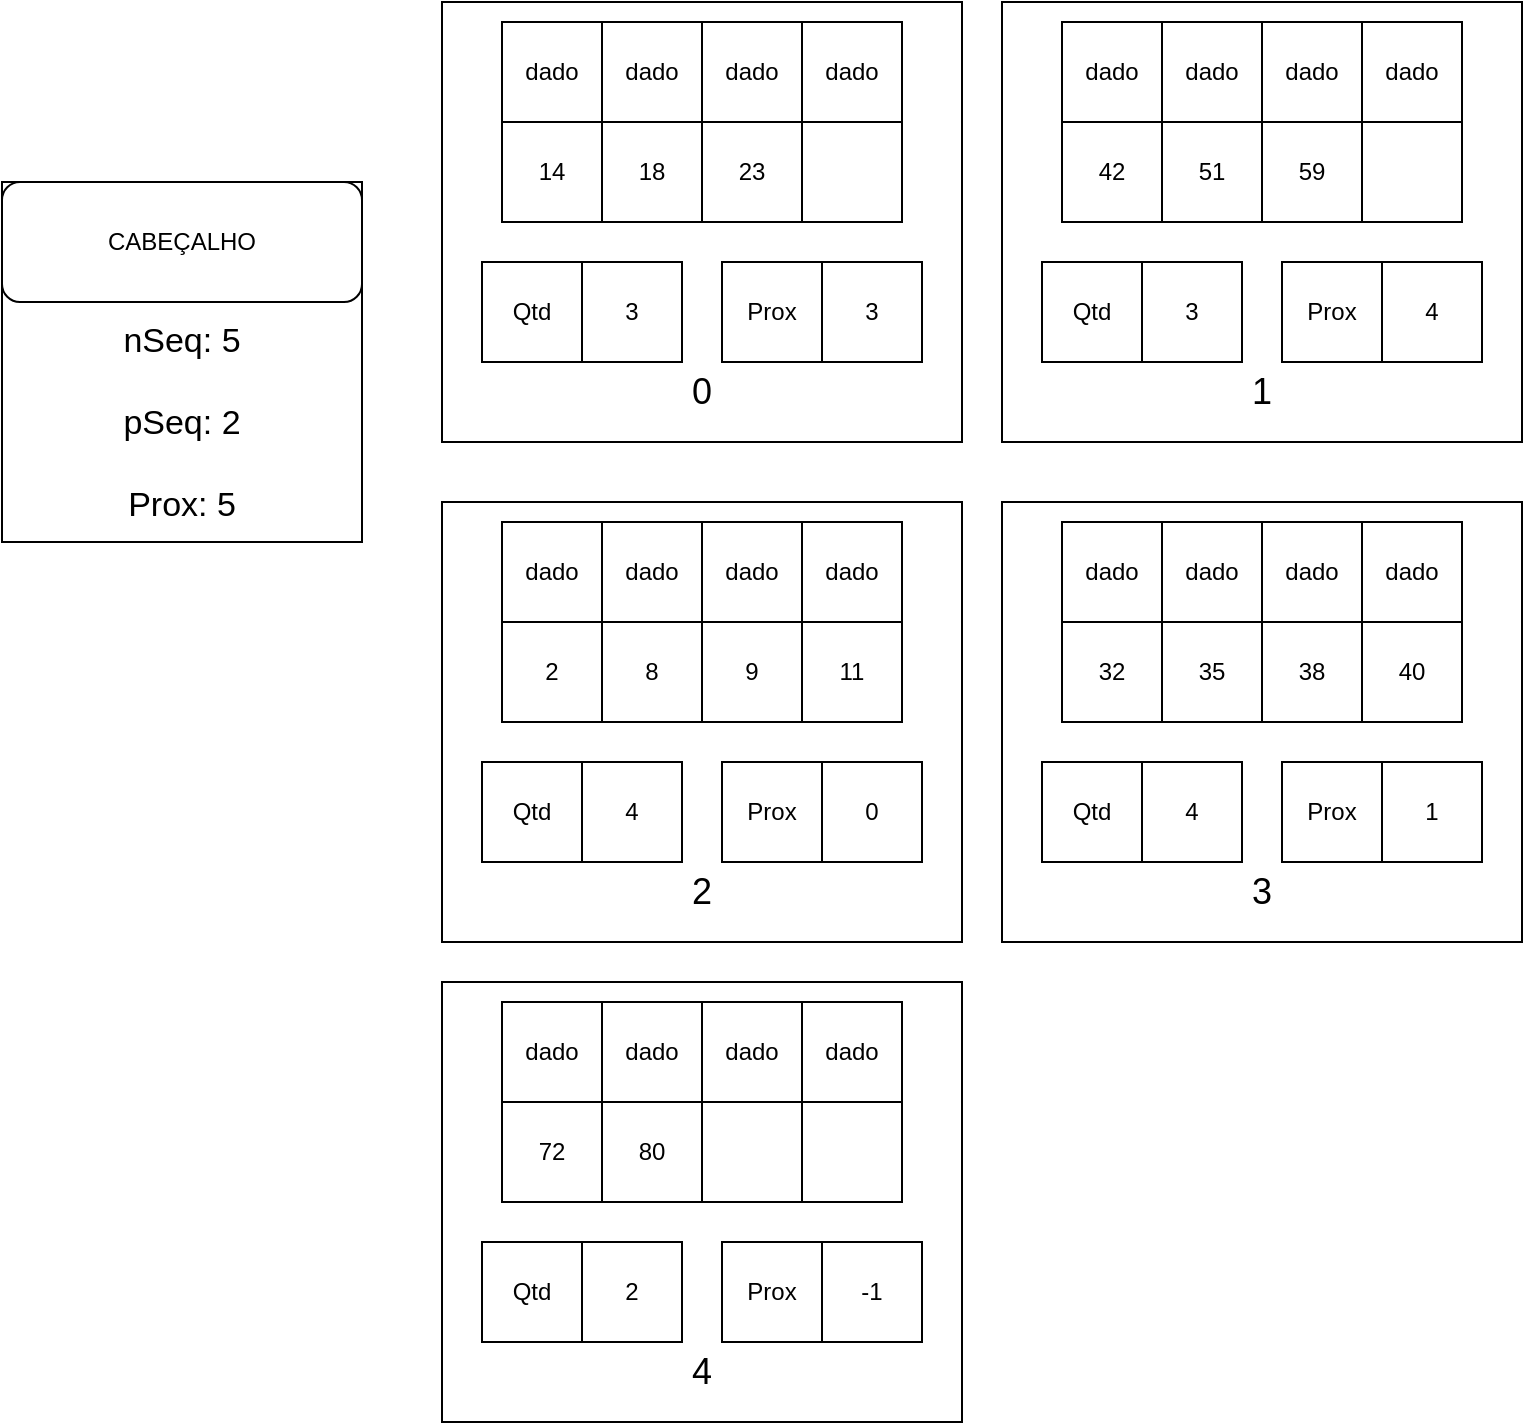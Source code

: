 <mxfile version="24.7.17" pages="11">
  <diagram name="Página-1" id="GdKsD7KL_2nysr84aK8I">
    <mxGraphModel dx="1434" dy="836" grid="1" gridSize="10" guides="1" tooltips="1" connect="1" arrows="1" fold="1" page="1" pageScale="1" pageWidth="827" pageHeight="1169" math="0" shadow="0">
      <root>
        <mxCell id="0" />
        <mxCell id="1" parent="0" />
        <mxCell id="sYrK72xLdDuSi3UfMpXr-4" value="&lt;div style=&quot;font-size: 17px;&quot;&gt;&lt;br style=&quot;font-size: 17px;&quot;&gt;&lt;/div&gt;&lt;div style=&quot;font-size: 17px;&quot;&gt;&lt;br&gt;&lt;/div&gt;&lt;div&gt;&lt;br&gt;&lt;/div&gt;nSeq: 5&lt;div style=&quot;font-size: 17px;&quot;&gt;&lt;br&gt;&lt;/div&gt;&lt;div style=&quot;font-size: 17px;&quot;&gt;pSeq: 2&lt;/div&gt;&lt;div style=&quot;font-size: 17px;&quot;&gt;&lt;br&gt;&lt;/div&gt;&lt;div style=&quot;font-size: 17px;&quot;&gt;Prox: 5&lt;/div&gt;" style="whiteSpace=wrap;html=1;aspect=fixed;fontSize=17;" vertex="1" parent="1">
          <mxGeometry x="20" y="150" width="180" height="180" as="geometry" />
        </mxCell>
        <mxCell id="sYrK72xLdDuSi3UfMpXr-5" value="CABEÇALHO" style="rounded=1;whiteSpace=wrap;html=1;" vertex="1" parent="1">
          <mxGeometry x="20" y="150" width="180" height="60" as="geometry" />
        </mxCell>
        <mxCell id="sYrK72xLdDuSi3UfMpXr-8" value="" style="rounded=0;whiteSpace=wrap;html=1;" vertex="1" parent="1">
          <mxGeometry x="240" y="60" width="260" height="220" as="geometry" />
        </mxCell>
        <mxCell id="sYrK72xLdDuSi3UfMpXr-9" value="dado" style="whiteSpace=wrap;html=1;aspect=fixed;" vertex="1" parent="1">
          <mxGeometry x="270" y="70" width="50" height="50" as="geometry" />
        </mxCell>
        <mxCell id="sYrK72xLdDuSi3UfMpXr-10" value="dado" style="whiteSpace=wrap;html=1;aspect=fixed;" vertex="1" parent="1">
          <mxGeometry x="320" y="70" width="50" height="50" as="geometry" />
        </mxCell>
        <mxCell id="sYrK72xLdDuSi3UfMpXr-11" value="dado" style="whiteSpace=wrap;html=1;aspect=fixed;" vertex="1" parent="1">
          <mxGeometry x="370" y="70" width="50" height="50" as="geometry" />
        </mxCell>
        <mxCell id="sYrK72xLdDuSi3UfMpXr-12" value="dado" style="whiteSpace=wrap;html=1;aspect=fixed;" vertex="1" parent="1">
          <mxGeometry x="420" y="70" width="50" height="50" as="geometry" />
        </mxCell>
        <mxCell id="sYrK72xLdDuSi3UfMpXr-15" value="14" style="whiteSpace=wrap;html=1;aspect=fixed;" vertex="1" parent="1">
          <mxGeometry x="270" y="120" width="50" height="50" as="geometry" />
        </mxCell>
        <mxCell id="sYrK72xLdDuSi3UfMpXr-16" value="18" style="whiteSpace=wrap;html=1;aspect=fixed;" vertex="1" parent="1">
          <mxGeometry x="320" y="120" width="50" height="50" as="geometry" />
        </mxCell>
        <mxCell id="sYrK72xLdDuSi3UfMpXr-17" value="23" style="whiteSpace=wrap;html=1;aspect=fixed;" vertex="1" parent="1">
          <mxGeometry x="370" y="120" width="50" height="50" as="geometry" />
        </mxCell>
        <mxCell id="sYrK72xLdDuSi3UfMpXr-18" value="" style="whiteSpace=wrap;html=1;aspect=fixed;" vertex="1" parent="1">
          <mxGeometry x="420" y="120" width="50" height="50" as="geometry" />
        </mxCell>
        <mxCell id="sYrK72xLdDuSi3UfMpXr-19" value="Qtd" style="whiteSpace=wrap;html=1;aspect=fixed;" vertex="1" parent="1">
          <mxGeometry x="260" y="190" width="50" height="50" as="geometry" />
        </mxCell>
        <mxCell id="sYrK72xLdDuSi3UfMpXr-20" value="3" style="whiteSpace=wrap;html=1;aspect=fixed;" vertex="1" parent="1">
          <mxGeometry x="310" y="190" width="50" height="50" as="geometry" />
        </mxCell>
        <mxCell id="sYrK72xLdDuSi3UfMpXr-21" value="Prox" style="whiteSpace=wrap;html=1;aspect=fixed;" vertex="1" parent="1">
          <mxGeometry x="380" y="190" width="50" height="50" as="geometry" />
        </mxCell>
        <mxCell id="sYrK72xLdDuSi3UfMpXr-22" value="3" style="whiteSpace=wrap;html=1;aspect=fixed;" vertex="1" parent="1">
          <mxGeometry x="430" y="190" width="50" height="50" as="geometry" />
        </mxCell>
        <mxCell id="sYrK72xLdDuSi3UfMpXr-23" value="0" style="text;html=1;align=center;verticalAlign=middle;whiteSpace=wrap;rounded=0;fontSize=18;" vertex="1" parent="1">
          <mxGeometry x="340" y="240" width="60" height="30" as="geometry" />
        </mxCell>
        <mxCell id="I7Bb5vennvROdLcrn7mJ-1" value="" style="rounded=0;whiteSpace=wrap;html=1;" vertex="1" parent="1">
          <mxGeometry x="520" y="60" width="260" height="220" as="geometry" />
        </mxCell>
        <mxCell id="I7Bb5vennvROdLcrn7mJ-2" value="dado" style="whiteSpace=wrap;html=1;aspect=fixed;" vertex="1" parent="1">
          <mxGeometry x="550" y="70" width="50" height="50" as="geometry" />
        </mxCell>
        <mxCell id="I7Bb5vennvROdLcrn7mJ-3" value="dado" style="whiteSpace=wrap;html=1;aspect=fixed;" vertex="1" parent="1">
          <mxGeometry x="600" y="70" width="50" height="50" as="geometry" />
        </mxCell>
        <mxCell id="I7Bb5vennvROdLcrn7mJ-4" value="dado" style="whiteSpace=wrap;html=1;aspect=fixed;" vertex="1" parent="1">
          <mxGeometry x="650" y="70" width="50" height="50" as="geometry" />
        </mxCell>
        <mxCell id="I7Bb5vennvROdLcrn7mJ-5" value="dado" style="whiteSpace=wrap;html=1;aspect=fixed;" vertex="1" parent="1">
          <mxGeometry x="700" y="70" width="50" height="50" as="geometry" />
        </mxCell>
        <mxCell id="I7Bb5vennvROdLcrn7mJ-6" value="42" style="whiteSpace=wrap;html=1;aspect=fixed;" vertex="1" parent="1">
          <mxGeometry x="550" y="120" width="50" height="50" as="geometry" />
        </mxCell>
        <mxCell id="I7Bb5vennvROdLcrn7mJ-7" value="51" style="whiteSpace=wrap;html=1;aspect=fixed;" vertex="1" parent="1">
          <mxGeometry x="600" y="120" width="50" height="50" as="geometry" />
        </mxCell>
        <mxCell id="I7Bb5vennvROdLcrn7mJ-8" value="59" style="whiteSpace=wrap;html=1;aspect=fixed;" vertex="1" parent="1">
          <mxGeometry x="650" y="120" width="50" height="50" as="geometry" />
        </mxCell>
        <mxCell id="I7Bb5vennvROdLcrn7mJ-9" value="" style="whiteSpace=wrap;html=1;aspect=fixed;" vertex="1" parent="1">
          <mxGeometry x="700" y="120" width="50" height="50" as="geometry" />
        </mxCell>
        <mxCell id="I7Bb5vennvROdLcrn7mJ-10" value="Qtd" style="whiteSpace=wrap;html=1;aspect=fixed;" vertex="1" parent="1">
          <mxGeometry x="540" y="190" width="50" height="50" as="geometry" />
        </mxCell>
        <mxCell id="I7Bb5vennvROdLcrn7mJ-11" value="3" style="whiteSpace=wrap;html=1;aspect=fixed;" vertex="1" parent="1">
          <mxGeometry x="590" y="190" width="50" height="50" as="geometry" />
        </mxCell>
        <mxCell id="I7Bb5vennvROdLcrn7mJ-12" value="Prox" style="whiteSpace=wrap;html=1;aspect=fixed;" vertex="1" parent="1">
          <mxGeometry x="660" y="190" width="50" height="50" as="geometry" />
        </mxCell>
        <mxCell id="I7Bb5vennvROdLcrn7mJ-13" value="4" style="whiteSpace=wrap;html=1;aspect=fixed;" vertex="1" parent="1">
          <mxGeometry x="710" y="190" width="50" height="50" as="geometry" />
        </mxCell>
        <mxCell id="I7Bb5vennvROdLcrn7mJ-14" value="1" style="text;html=1;align=center;verticalAlign=middle;whiteSpace=wrap;rounded=0;fontSize=18;" vertex="1" parent="1">
          <mxGeometry x="620" y="240" width="60" height="30" as="geometry" />
        </mxCell>
        <mxCell id="I7Bb5vennvROdLcrn7mJ-15" value="" style="rounded=0;whiteSpace=wrap;html=1;" vertex="1" parent="1">
          <mxGeometry x="240" y="310" width="260" height="220" as="geometry" />
        </mxCell>
        <mxCell id="I7Bb5vennvROdLcrn7mJ-16" value="dado" style="whiteSpace=wrap;html=1;aspect=fixed;" vertex="1" parent="1">
          <mxGeometry x="270" y="320" width="50" height="50" as="geometry" />
        </mxCell>
        <mxCell id="I7Bb5vennvROdLcrn7mJ-17" value="dado" style="whiteSpace=wrap;html=1;aspect=fixed;" vertex="1" parent="1">
          <mxGeometry x="320" y="320" width="50" height="50" as="geometry" />
        </mxCell>
        <mxCell id="I7Bb5vennvROdLcrn7mJ-18" value="dado" style="whiteSpace=wrap;html=1;aspect=fixed;" vertex="1" parent="1">
          <mxGeometry x="370" y="320" width="50" height="50" as="geometry" />
        </mxCell>
        <mxCell id="I7Bb5vennvROdLcrn7mJ-19" value="dado" style="whiteSpace=wrap;html=1;aspect=fixed;" vertex="1" parent="1">
          <mxGeometry x="420" y="320" width="50" height="50" as="geometry" />
        </mxCell>
        <mxCell id="I7Bb5vennvROdLcrn7mJ-20" value="2" style="whiteSpace=wrap;html=1;aspect=fixed;" vertex="1" parent="1">
          <mxGeometry x="270" y="370" width="50" height="50" as="geometry" />
        </mxCell>
        <mxCell id="I7Bb5vennvROdLcrn7mJ-21" value="8" style="whiteSpace=wrap;html=1;aspect=fixed;" vertex="1" parent="1">
          <mxGeometry x="320" y="370" width="50" height="50" as="geometry" />
        </mxCell>
        <mxCell id="I7Bb5vennvROdLcrn7mJ-22" value="9" style="whiteSpace=wrap;html=1;aspect=fixed;" vertex="1" parent="1">
          <mxGeometry x="370" y="370" width="50" height="50" as="geometry" />
        </mxCell>
        <mxCell id="I7Bb5vennvROdLcrn7mJ-23" value="11" style="whiteSpace=wrap;html=1;aspect=fixed;" vertex="1" parent="1">
          <mxGeometry x="420" y="370" width="50" height="50" as="geometry" />
        </mxCell>
        <mxCell id="I7Bb5vennvROdLcrn7mJ-24" value="Qtd" style="whiteSpace=wrap;html=1;aspect=fixed;" vertex="1" parent="1">
          <mxGeometry x="260" y="440" width="50" height="50" as="geometry" />
        </mxCell>
        <mxCell id="I7Bb5vennvROdLcrn7mJ-25" value="4" style="whiteSpace=wrap;html=1;aspect=fixed;" vertex="1" parent="1">
          <mxGeometry x="310" y="440" width="50" height="50" as="geometry" />
        </mxCell>
        <mxCell id="I7Bb5vennvROdLcrn7mJ-26" value="Prox" style="whiteSpace=wrap;html=1;aspect=fixed;" vertex="1" parent="1">
          <mxGeometry x="380" y="440" width="50" height="50" as="geometry" />
        </mxCell>
        <mxCell id="I7Bb5vennvROdLcrn7mJ-27" value="0" style="whiteSpace=wrap;html=1;aspect=fixed;" vertex="1" parent="1">
          <mxGeometry x="430" y="440" width="50" height="50" as="geometry" />
        </mxCell>
        <mxCell id="I7Bb5vennvROdLcrn7mJ-28" value="2" style="text;html=1;align=center;verticalAlign=middle;whiteSpace=wrap;rounded=0;fontSize=18;" vertex="1" parent="1">
          <mxGeometry x="340" y="490" width="60" height="30" as="geometry" />
        </mxCell>
        <mxCell id="I7Bb5vennvROdLcrn7mJ-29" value="" style="rounded=0;whiteSpace=wrap;html=1;" vertex="1" parent="1">
          <mxGeometry x="520" y="310" width="260" height="220" as="geometry" />
        </mxCell>
        <mxCell id="I7Bb5vennvROdLcrn7mJ-30" value="dado" style="whiteSpace=wrap;html=1;aspect=fixed;" vertex="1" parent="1">
          <mxGeometry x="550" y="320" width="50" height="50" as="geometry" />
        </mxCell>
        <mxCell id="I7Bb5vennvROdLcrn7mJ-31" value="dado" style="whiteSpace=wrap;html=1;aspect=fixed;" vertex="1" parent="1">
          <mxGeometry x="600" y="320" width="50" height="50" as="geometry" />
        </mxCell>
        <mxCell id="I7Bb5vennvROdLcrn7mJ-32" value="dado" style="whiteSpace=wrap;html=1;aspect=fixed;" vertex="1" parent="1">
          <mxGeometry x="650" y="320" width="50" height="50" as="geometry" />
        </mxCell>
        <mxCell id="I7Bb5vennvROdLcrn7mJ-33" value="dado" style="whiteSpace=wrap;html=1;aspect=fixed;" vertex="1" parent="1">
          <mxGeometry x="700" y="320" width="50" height="50" as="geometry" />
        </mxCell>
        <mxCell id="I7Bb5vennvROdLcrn7mJ-34" value="32" style="whiteSpace=wrap;html=1;aspect=fixed;" vertex="1" parent="1">
          <mxGeometry x="550" y="370" width="50" height="50" as="geometry" />
        </mxCell>
        <mxCell id="I7Bb5vennvROdLcrn7mJ-35" value="35" style="whiteSpace=wrap;html=1;aspect=fixed;" vertex="1" parent="1">
          <mxGeometry x="600" y="370" width="50" height="50" as="geometry" />
        </mxCell>
        <mxCell id="I7Bb5vennvROdLcrn7mJ-36" value="38" style="whiteSpace=wrap;html=1;aspect=fixed;" vertex="1" parent="1">
          <mxGeometry x="650" y="370" width="50" height="50" as="geometry" />
        </mxCell>
        <mxCell id="I7Bb5vennvROdLcrn7mJ-37" value="40" style="whiteSpace=wrap;html=1;aspect=fixed;" vertex="1" parent="1">
          <mxGeometry x="700" y="370" width="50" height="50" as="geometry" />
        </mxCell>
        <mxCell id="I7Bb5vennvROdLcrn7mJ-38" value="Qtd" style="whiteSpace=wrap;html=1;aspect=fixed;" vertex="1" parent="1">
          <mxGeometry x="540" y="440" width="50" height="50" as="geometry" />
        </mxCell>
        <mxCell id="I7Bb5vennvROdLcrn7mJ-39" value="4" style="whiteSpace=wrap;html=1;aspect=fixed;" vertex="1" parent="1">
          <mxGeometry x="590" y="440" width="50" height="50" as="geometry" />
        </mxCell>
        <mxCell id="I7Bb5vennvROdLcrn7mJ-40" value="Prox" style="whiteSpace=wrap;html=1;aspect=fixed;" vertex="1" parent="1">
          <mxGeometry x="660" y="440" width="50" height="50" as="geometry" />
        </mxCell>
        <mxCell id="I7Bb5vennvROdLcrn7mJ-41" value="1" style="whiteSpace=wrap;html=1;aspect=fixed;" vertex="1" parent="1">
          <mxGeometry x="710" y="440" width="50" height="50" as="geometry" />
        </mxCell>
        <mxCell id="I7Bb5vennvROdLcrn7mJ-42" value="3" style="text;html=1;align=center;verticalAlign=middle;whiteSpace=wrap;rounded=0;fontSize=18;" vertex="1" parent="1">
          <mxGeometry x="620" y="490" width="60" height="30" as="geometry" />
        </mxCell>
        <mxCell id="I7Bb5vennvROdLcrn7mJ-73" value="" style="rounded=0;whiteSpace=wrap;html=1;" vertex="1" parent="1">
          <mxGeometry x="240" y="550" width="260" height="220" as="geometry" />
        </mxCell>
        <mxCell id="I7Bb5vennvROdLcrn7mJ-74" value="dado" style="whiteSpace=wrap;html=1;aspect=fixed;" vertex="1" parent="1">
          <mxGeometry x="270" y="560" width="50" height="50" as="geometry" />
        </mxCell>
        <mxCell id="I7Bb5vennvROdLcrn7mJ-75" value="dado" style="whiteSpace=wrap;html=1;aspect=fixed;" vertex="1" parent="1">
          <mxGeometry x="320" y="560" width="50" height="50" as="geometry" />
        </mxCell>
        <mxCell id="I7Bb5vennvROdLcrn7mJ-76" value="dado" style="whiteSpace=wrap;html=1;aspect=fixed;" vertex="1" parent="1">
          <mxGeometry x="370" y="560" width="50" height="50" as="geometry" />
        </mxCell>
        <mxCell id="I7Bb5vennvROdLcrn7mJ-77" value="dado" style="whiteSpace=wrap;html=1;aspect=fixed;" vertex="1" parent="1">
          <mxGeometry x="420" y="560" width="50" height="50" as="geometry" />
        </mxCell>
        <mxCell id="I7Bb5vennvROdLcrn7mJ-78" value="72" style="whiteSpace=wrap;html=1;aspect=fixed;" vertex="1" parent="1">
          <mxGeometry x="270" y="610" width="50" height="50" as="geometry" />
        </mxCell>
        <mxCell id="I7Bb5vennvROdLcrn7mJ-79" value="80" style="whiteSpace=wrap;html=1;aspect=fixed;" vertex="1" parent="1">
          <mxGeometry x="320" y="610" width="50" height="50" as="geometry" />
        </mxCell>
        <mxCell id="I7Bb5vennvROdLcrn7mJ-80" value="" style="whiteSpace=wrap;html=1;aspect=fixed;" vertex="1" parent="1">
          <mxGeometry x="370" y="610" width="50" height="50" as="geometry" />
        </mxCell>
        <mxCell id="I7Bb5vennvROdLcrn7mJ-81" value="" style="whiteSpace=wrap;html=1;aspect=fixed;" vertex="1" parent="1">
          <mxGeometry x="420" y="610" width="50" height="50" as="geometry" />
        </mxCell>
        <mxCell id="I7Bb5vennvROdLcrn7mJ-82" value="Qtd" style="whiteSpace=wrap;html=1;aspect=fixed;" vertex="1" parent="1">
          <mxGeometry x="260" y="680" width="50" height="50" as="geometry" />
        </mxCell>
        <mxCell id="I7Bb5vennvROdLcrn7mJ-83" value="2" style="whiteSpace=wrap;html=1;aspect=fixed;" vertex="1" parent="1">
          <mxGeometry x="310" y="680" width="50" height="50" as="geometry" />
        </mxCell>
        <mxCell id="I7Bb5vennvROdLcrn7mJ-84" value="Prox" style="whiteSpace=wrap;html=1;aspect=fixed;" vertex="1" parent="1">
          <mxGeometry x="380" y="680" width="50" height="50" as="geometry" />
        </mxCell>
        <mxCell id="I7Bb5vennvROdLcrn7mJ-85" value="-1" style="whiteSpace=wrap;html=1;aspect=fixed;" vertex="1" parent="1">
          <mxGeometry x="430" y="680" width="50" height="50" as="geometry" />
        </mxCell>
        <mxCell id="I7Bb5vennvROdLcrn7mJ-86" value="4" style="text;html=1;align=center;verticalAlign=middle;whiteSpace=wrap;rounded=0;fontSize=18;" vertex="1" parent="1">
          <mxGeometry x="340" y="730" width="60" height="30" as="geometry" />
        </mxCell>
      </root>
    </mxGraphModel>
  </diagram>
  <diagram name="inserir 36" id="V1NC861Z2vUzPgsU_Kmj">
    <mxGraphModel dx="1434" dy="836" grid="1" gridSize="10" guides="1" tooltips="1" connect="1" arrows="1" fold="1" page="1" pageScale="1" pageWidth="827" pageHeight="1169" math="0" shadow="0">
      <root>
        <mxCell id="EuEgBzpy9P0kQZvFbS0k-0" />
        <mxCell id="EuEgBzpy9P0kQZvFbS0k-1" parent="EuEgBzpy9P0kQZvFbS0k-0" />
        <mxCell id="EuEgBzpy9P0kQZvFbS0k-2" value="&lt;div style=&quot;font-size: 17px;&quot;&gt;&lt;br style=&quot;font-size: 17px;&quot;&gt;&lt;/div&gt;&lt;div style=&quot;font-size: 17px;&quot;&gt;&lt;br&gt;&lt;/div&gt;&lt;div&gt;&lt;br&gt;&lt;/div&gt;nSeq: 6&lt;div style=&quot;font-size: 17px;&quot;&gt;&lt;br&gt;&lt;/div&gt;&lt;div style=&quot;font-size: 17px;&quot;&gt;pSeq: 2&lt;/div&gt;&lt;div style=&quot;font-size: 17px;&quot;&gt;&lt;br&gt;&lt;/div&gt;&lt;div style=&quot;font-size: 17px;&quot;&gt;Prox: 6&lt;/div&gt;" style="whiteSpace=wrap;html=1;aspect=fixed;fontSize=17;" vertex="1" parent="EuEgBzpy9P0kQZvFbS0k-1">
          <mxGeometry x="20" y="150" width="180" height="180" as="geometry" />
        </mxCell>
        <mxCell id="EuEgBzpy9P0kQZvFbS0k-3" value="CABEÇALHO" style="rounded=1;whiteSpace=wrap;html=1;" vertex="1" parent="EuEgBzpy9P0kQZvFbS0k-1">
          <mxGeometry x="20" y="150" width="180" height="60" as="geometry" />
        </mxCell>
        <mxCell id="EuEgBzpy9P0kQZvFbS0k-4" value="" style="rounded=0;whiteSpace=wrap;html=1;" vertex="1" parent="EuEgBzpy9P0kQZvFbS0k-1">
          <mxGeometry x="240" y="60" width="260" height="220" as="geometry" />
        </mxCell>
        <mxCell id="EuEgBzpy9P0kQZvFbS0k-5" value="dado" style="whiteSpace=wrap;html=1;aspect=fixed;" vertex="1" parent="EuEgBzpy9P0kQZvFbS0k-1">
          <mxGeometry x="270" y="70" width="50" height="50" as="geometry" />
        </mxCell>
        <mxCell id="EuEgBzpy9P0kQZvFbS0k-6" value="dado" style="whiteSpace=wrap;html=1;aspect=fixed;" vertex="1" parent="EuEgBzpy9P0kQZvFbS0k-1">
          <mxGeometry x="320" y="70" width="50" height="50" as="geometry" />
        </mxCell>
        <mxCell id="EuEgBzpy9P0kQZvFbS0k-7" value="dado" style="whiteSpace=wrap;html=1;aspect=fixed;" vertex="1" parent="EuEgBzpy9P0kQZvFbS0k-1">
          <mxGeometry x="370" y="70" width="50" height="50" as="geometry" />
        </mxCell>
        <mxCell id="EuEgBzpy9P0kQZvFbS0k-8" value="dado" style="whiteSpace=wrap;html=1;aspect=fixed;" vertex="1" parent="EuEgBzpy9P0kQZvFbS0k-1">
          <mxGeometry x="420" y="70" width="50" height="50" as="geometry" />
        </mxCell>
        <mxCell id="EuEgBzpy9P0kQZvFbS0k-9" value="14" style="whiteSpace=wrap;html=1;aspect=fixed;" vertex="1" parent="EuEgBzpy9P0kQZvFbS0k-1">
          <mxGeometry x="270" y="120" width="50" height="50" as="geometry" />
        </mxCell>
        <mxCell id="EuEgBzpy9P0kQZvFbS0k-10" value="18" style="whiteSpace=wrap;html=1;aspect=fixed;" vertex="1" parent="EuEgBzpy9P0kQZvFbS0k-1">
          <mxGeometry x="320" y="120" width="50" height="50" as="geometry" />
        </mxCell>
        <mxCell id="EuEgBzpy9P0kQZvFbS0k-11" value="23" style="whiteSpace=wrap;html=1;aspect=fixed;" vertex="1" parent="EuEgBzpy9P0kQZvFbS0k-1">
          <mxGeometry x="370" y="120" width="50" height="50" as="geometry" />
        </mxCell>
        <mxCell id="EuEgBzpy9P0kQZvFbS0k-12" value="" style="whiteSpace=wrap;html=1;aspect=fixed;" vertex="1" parent="EuEgBzpy9P0kQZvFbS0k-1">
          <mxGeometry x="420" y="120" width="50" height="50" as="geometry" />
        </mxCell>
        <mxCell id="EuEgBzpy9P0kQZvFbS0k-13" value="Qtd" style="whiteSpace=wrap;html=1;aspect=fixed;" vertex="1" parent="EuEgBzpy9P0kQZvFbS0k-1">
          <mxGeometry x="260" y="190" width="50" height="50" as="geometry" />
        </mxCell>
        <mxCell id="EuEgBzpy9P0kQZvFbS0k-14" value="3" style="whiteSpace=wrap;html=1;aspect=fixed;" vertex="1" parent="EuEgBzpy9P0kQZvFbS0k-1">
          <mxGeometry x="310" y="190" width="50" height="50" as="geometry" />
        </mxCell>
        <mxCell id="EuEgBzpy9P0kQZvFbS0k-15" value="Prox" style="whiteSpace=wrap;html=1;aspect=fixed;" vertex="1" parent="EuEgBzpy9P0kQZvFbS0k-1">
          <mxGeometry x="380" y="190" width="50" height="50" as="geometry" />
        </mxCell>
        <mxCell id="EuEgBzpy9P0kQZvFbS0k-16" value="3" style="whiteSpace=wrap;html=1;aspect=fixed;" vertex="1" parent="EuEgBzpy9P0kQZvFbS0k-1">
          <mxGeometry x="430" y="190" width="50" height="50" as="geometry" />
        </mxCell>
        <mxCell id="EuEgBzpy9P0kQZvFbS0k-17" value="0" style="text;html=1;align=center;verticalAlign=middle;whiteSpace=wrap;rounded=0;fontSize=18;" vertex="1" parent="EuEgBzpy9P0kQZvFbS0k-1">
          <mxGeometry x="340" y="240" width="60" height="30" as="geometry" />
        </mxCell>
        <mxCell id="EuEgBzpy9P0kQZvFbS0k-18" value="" style="rounded=0;whiteSpace=wrap;html=1;" vertex="1" parent="EuEgBzpy9P0kQZvFbS0k-1">
          <mxGeometry x="520" y="60" width="260" height="220" as="geometry" />
        </mxCell>
        <mxCell id="EuEgBzpy9P0kQZvFbS0k-19" value="dado" style="whiteSpace=wrap;html=1;aspect=fixed;" vertex="1" parent="EuEgBzpy9P0kQZvFbS0k-1">
          <mxGeometry x="550" y="70" width="50" height="50" as="geometry" />
        </mxCell>
        <mxCell id="EuEgBzpy9P0kQZvFbS0k-20" value="dado" style="whiteSpace=wrap;html=1;aspect=fixed;" vertex="1" parent="EuEgBzpy9P0kQZvFbS0k-1">
          <mxGeometry x="600" y="70" width="50" height="50" as="geometry" />
        </mxCell>
        <mxCell id="EuEgBzpy9P0kQZvFbS0k-21" value="dado" style="whiteSpace=wrap;html=1;aspect=fixed;" vertex="1" parent="EuEgBzpy9P0kQZvFbS0k-1">
          <mxGeometry x="650" y="70" width="50" height="50" as="geometry" />
        </mxCell>
        <mxCell id="EuEgBzpy9P0kQZvFbS0k-22" value="dado" style="whiteSpace=wrap;html=1;aspect=fixed;" vertex="1" parent="EuEgBzpy9P0kQZvFbS0k-1">
          <mxGeometry x="700" y="70" width="50" height="50" as="geometry" />
        </mxCell>
        <mxCell id="EuEgBzpy9P0kQZvFbS0k-23" value="42" style="whiteSpace=wrap;html=1;aspect=fixed;" vertex="1" parent="EuEgBzpy9P0kQZvFbS0k-1">
          <mxGeometry x="550" y="120" width="50" height="50" as="geometry" />
        </mxCell>
        <mxCell id="EuEgBzpy9P0kQZvFbS0k-24" value="51" style="whiteSpace=wrap;html=1;aspect=fixed;" vertex="1" parent="EuEgBzpy9P0kQZvFbS0k-1">
          <mxGeometry x="600" y="120" width="50" height="50" as="geometry" />
        </mxCell>
        <mxCell id="EuEgBzpy9P0kQZvFbS0k-25" value="59" style="whiteSpace=wrap;html=1;aspect=fixed;" vertex="1" parent="EuEgBzpy9P0kQZvFbS0k-1">
          <mxGeometry x="650" y="120" width="50" height="50" as="geometry" />
        </mxCell>
        <mxCell id="EuEgBzpy9P0kQZvFbS0k-26" value="" style="whiteSpace=wrap;html=1;aspect=fixed;" vertex="1" parent="EuEgBzpy9P0kQZvFbS0k-1">
          <mxGeometry x="700" y="120" width="50" height="50" as="geometry" />
        </mxCell>
        <mxCell id="EuEgBzpy9P0kQZvFbS0k-27" value="Qtd" style="whiteSpace=wrap;html=1;aspect=fixed;" vertex="1" parent="EuEgBzpy9P0kQZvFbS0k-1">
          <mxGeometry x="540" y="190" width="50" height="50" as="geometry" />
        </mxCell>
        <mxCell id="EuEgBzpy9P0kQZvFbS0k-28" value="3" style="whiteSpace=wrap;html=1;aspect=fixed;" vertex="1" parent="EuEgBzpy9P0kQZvFbS0k-1">
          <mxGeometry x="590" y="190" width="50" height="50" as="geometry" />
        </mxCell>
        <mxCell id="EuEgBzpy9P0kQZvFbS0k-29" value="Prox" style="whiteSpace=wrap;html=1;aspect=fixed;" vertex="1" parent="EuEgBzpy9P0kQZvFbS0k-1">
          <mxGeometry x="660" y="190" width="50" height="50" as="geometry" />
        </mxCell>
        <mxCell id="EuEgBzpy9P0kQZvFbS0k-30" value="4" style="whiteSpace=wrap;html=1;aspect=fixed;" vertex="1" parent="EuEgBzpy9P0kQZvFbS0k-1">
          <mxGeometry x="710" y="190" width="50" height="50" as="geometry" />
        </mxCell>
        <mxCell id="EuEgBzpy9P0kQZvFbS0k-31" value="1" style="text;html=1;align=center;verticalAlign=middle;whiteSpace=wrap;rounded=0;fontSize=18;" vertex="1" parent="EuEgBzpy9P0kQZvFbS0k-1">
          <mxGeometry x="620" y="240" width="60" height="30" as="geometry" />
        </mxCell>
        <mxCell id="EuEgBzpy9P0kQZvFbS0k-32" value="" style="rounded=0;whiteSpace=wrap;html=1;" vertex="1" parent="EuEgBzpy9P0kQZvFbS0k-1">
          <mxGeometry x="240" y="310" width="260" height="220" as="geometry" />
        </mxCell>
        <mxCell id="EuEgBzpy9P0kQZvFbS0k-33" value="dado" style="whiteSpace=wrap;html=1;aspect=fixed;" vertex="1" parent="EuEgBzpy9P0kQZvFbS0k-1">
          <mxGeometry x="270" y="320" width="50" height="50" as="geometry" />
        </mxCell>
        <mxCell id="EuEgBzpy9P0kQZvFbS0k-34" value="dado" style="whiteSpace=wrap;html=1;aspect=fixed;" vertex="1" parent="EuEgBzpy9P0kQZvFbS0k-1">
          <mxGeometry x="320" y="320" width="50" height="50" as="geometry" />
        </mxCell>
        <mxCell id="EuEgBzpy9P0kQZvFbS0k-35" value="dado" style="whiteSpace=wrap;html=1;aspect=fixed;" vertex="1" parent="EuEgBzpy9P0kQZvFbS0k-1">
          <mxGeometry x="370" y="320" width="50" height="50" as="geometry" />
        </mxCell>
        <mxCell id="EuEgBzpy9P0kQZvFbS0k-36" value="dado" style="whiteSpace=wrap;html=1;aspect=fixed;" vertex="1" parent="EuEgBzpy9P0kQZvFbS0k-1">
          <mxGeometry x="420" y="320" width="50" height="50" as="geometry" />
        </mxCell>
        <mxCell id="EuEgBzpy9P0kQZvFbS0k-37" value="2" style="whiteSpace=wrap;html=1;aspect=fixed;" vertex="1" parent="EuEgBzpy9P0kQZvFbS0k-1">
          <mxGeometry x="270" y="370" width="50" height="50" as="geometry" />
        </mxCell>
        <mxCell id="EuEgBzpy9P0kQZvFbS0k-38" value="8" style="whiteSpace=wrap;html=1;aspect=fixed;" vertex="1" parent="EuEgBzpy9P0kQZvFbS0k-1">
          <mxGeometry x="320" y="370" width="50" height="50" as="geometry" />
        </mxCell>
        <mxCell id="EuEgBzpy9P0kQZvFbS0k-39" value="9" style="whiteSpace=wrap;html=1;aspect=fixed;" vertex="1" parent="EuEgBzpy9P0kQZvFbS0k-1">
          <mxGeometry x="370" y="370" width="50" height="50" as="geometry" />
        </mxCell>
        <mxCell id="EuEgBzpy9P0kQZvFbS0k-40" value="11" style="whiteSpace=wrap;html=1;aspect=fixed;" vertex="1" parent="EuEgBzpy9P0kQZvFbS0k-1">
          <mxGeometry x="420" y="370" width="50" height="50" as="geometry" />
        </mxCell>
        <mxCell id="EuEgBzpy9P0kQZvFbS0k-41" value="Qtd" style="whiteSpace=wrap;html=1;aspect=fixed;" vertex="1" parent="EuEgBzpy9P0kQZvFbS0k-1">
          <mxGeometry x="260" y="440" width="50" height="50" as="geometry" />
        </mxCell>
        <mxCell id="EuEgBzpy9P0kQZvFbS0k-42" value="4" style="whiteSpace=wrap;html=1;aspect=fixed;" vertex="1" parent="EuEgBzpy9P0kQZvFbS0k-1">
          <mxGeometry x="310" y="440" width="50" height="50" as="geometry" />
        </mxCell>
        <mxCell id="EuEgBzpy9P0kQZvFbS0k-43" value="Prox" style="whiteSpace=wrap;html=1;aspect=fixed;" vertex="1" parent="EuEgBzpy9P0kQZvFbS0k-1">
          <mxGeometry x="380" y="440" width="50" height="50" as="geometry" />
        </mxCell>
        <mxCell id="EuEgBzpy9P0kQZvFbS0k-44" value="0" style="whiteSpace=wrap;html=1;aspect=fixed;" vertex="1" parent="EuEgBzpy9P0kQZvFbS0k-1">
          <mxGeometry x="430" y="440" width="50" height="50" as="geometry" />
        </mxCell>
        <mxCell id="EuEgBzpy9P0kQZvFbS0k-45" value="2" style="text;html=1;align=center;verticalAlign=middle;whiteSpace=wrap;rounded=0;fontSize=18;" vertex="1" parent="EuEgBzpy9P0kQZvFbS0k-1">
          <mxGeometry x="340" y="490" width="60" height="30" as="geometry" />
        </mxCell>
        <mxCell id="EuEgBzpy9P0kQZvFbS0k-46" value="" style="rounded=0;whiteSpace=wrap;html=1;" vertex="1" parent="EuEgBzpy9P0kQZvFbS0k-1">
          <mxGeometry x="520" y="310" width="260" height="220" as="geometry" />
        </mxCell>
        <mxCell id="EuEgBzpy9P0kQZvFbS0k-47" value="dado" style="whiteSpace=wrap;html=1;aspect=fixed;" vertex="1" parent="EuEgBzpy9P0kQZvFbS0k-1">
          <mxGeometry x="550" y="320" width="50" height="50" as="geometry" />
        </mxCell>
        <mxCell id="EuEgBzpy9P0kQZvFbS0k-48" value="dado" style="whiteSpace=wrap;html=1;aspect=fixed;" vertex="1" parent="EuEgBzpy9P0kQZvFbS0k-1">
          <mxGeometry x="600" y="320" width="50" height="50" as="geometry" />
        </mxCell>
        <mxCell id="EuEgBzpy9P0kQZvFbS0k-49" value="dado" style="whiteSpace=wrap;html=1;aspect=fixed;" vertex="1" parent="EuEgBzpy9P0kQZvFbS0k-1">
          <mxGeometry x="650" y="320" width="50" height="50" as="geometry" />
        </mxCell>
        <mxCell id="EuEgBzpy9P0kQZvFbS0k-50" value="dado" style="whiteSpace=wrap;html=1;aspect=fixed;" vertex="1" parent="EuEgBzpy9P0kQZvFbS0k-1">
          <mxGeometry x="700" y="320" width="50" height="50" as="geometry" />
        </mxCell>
        <mxCell id="EuEgBzpy9P0kQZvFbS0k-51" value="32" style="whiteSpace=wrap;html=1;aspect=fixed;" vertex="1" parent="EuEgBzpy9P0kQZvFbS0k-1">
          <mxGeometry x="550" y="370" width="50" height="50" as="geometry" />
        </mxCell>
        <mxCell id="EuEgBzpy9P0kQZvFbS0k-52" value="35" style="whiteSpace=wrap;html=1;aspect=fixed;" vertex="1" parent="EuEgBzpy9P0kQZvFbS0k-1">
          <mxGeometry x="600" y="370" width="50" height="50" as="geometry" />
        </mxCell>
        <mxCell id="EuEgBzpy9P0kQZvFbS0k-53" value="" style="whiteSpace=wrap;html=1;aspect=fixed;" vertex="1" parent="EuEgBzpy9P0kQZvFbS0k-1">
          <mxGeometry x="650" y="370" width="50" height="50" as="geometry" />
        </mxCell>
        <mxCell id="EuEgBzpy9P0kQZvFbS0k-54" value="" style="whiteSpace=wrap;html=1;aspect=fixed;" vertex="1" parent="EuEgBzpy9P0kQZvFbS0k-1">
          <mxGeometry x="700" y="370" width="50" height="50" as="geometry" />
        </mxCell>
        <mxCell id="EuEgBzpy9P0kQZvFbS0k-55" value="Qtd" style="whiteSpace=wrap;html=1;aspect=fixed;" vertex="1" parent="EuEgBzpy9P0kQZvFbS0k-1">
          <mxGeometry x="540" y="440" width="50" height="50" as="geometry" />
        </mxCell>
        <mxCell id="EuEgBzpy9P0kQZvFbS0k-56" value="2" style="whiteSpace=wrap;html=1;aspect=fixed;" vertex="1" parent="EuEgBzpy9P0kQZvFbS0k-1">
          <mxGeometry x="590" y="440" width="50" height="50" as="geometry" />
        </mxCell>
        <mxCell id="EuEgBzpy9P0kQZvFbS0k-57" value="Prox" style="whiteSpace=wrap;html=1;aspect=fixed;" vertex="1" parent="EuEgBzpy9P0kQZvFbS0k-1">
          <mxGeometry x="660" y="440" width="50" height="50" as="geometry" />
        </mxCell>
        <mxCell id="EuEgBzpy9P0kQZvFbS0k-58" value="5" style="whiteSpace=wrap;html=1;aspect=fixed;" vertex="1" parent="EuEgBzpy9P0kQZvFbS0k-1">
          <mxGeometry x="710" y="440" width="50" height="50" as="geometry" />
        </mxCell>
        <mxCell id="EuEgBzpy9P0kQZvFbS0k-59" value="3" style="text;html=1;align=center;verticalAlign=middle;whiteSpace=wrap;rounded=0;fontSize=18;" vertex="1" parent="EuEgBzpy9P0kQZvFbS0k-1">
          <mxGeometry x="620" y="490" width="60" height="30" as="geometry" />
        </mxCell>
        <mxCell id="EuEgBzpy9P0kQZvFbS0k-60" value="" style="rounded=0;whiteSpace=wrap;html=1;" vertex="1" parent="EuEgBzpy9P0kQZvFbS0k-1">
          <mxGeometry x="240" y="550" width="260" height="220" as="geometry" />
        </mxCell>
        <mxCell id="EuEgBzpy9P0kQZvFbS0k-61" value="dado" style="whiteSpace=wrap;html=1;aspect=fixed;" vertex="1" parent="EuEgBzpy9P0kQZvFbS0k-1">
          <mxGeometry x="270" y="560" width="50" height="50" as="geometry" />
        </mxCell>
        <mxCell id="EuEgBzpy9P0kQZvFbS0k-62" value="dado" style="whiteSpace=wrap;html=1;aspect=fixed;" vertex="1" parent="EuEgBzpy9P0kQZvFbS0k-1">
          <mxGeometry x="320" y="560" width="50" height="50" as="geometry" />
        </mxCell>
        <mxCell id="EuEgBzpy9P0kQZvFbS0k-63" value="dado" style="whiteSpace=wrap;html=1;aspect=fixed;" vertex="1" parent="EuEgBzpy9P0kQZvFbS0k-1">
          <mxGeometry x="370" y="560" width="50" height="50" as="geometry" />
        </mxCell>
        <mxCell id="EuEgBzpy9P0kQZvFbS0k-64" value="dado" style="whiteSpace=wrap;html=1;aspect=fixed;" vertex="1" parent="EuEgBzpy9P0kQZvFbS0k-1">
          <mxGeometry x="420" y="560" width="50" height="50" as="geometry" />
        </mxCell>
        <mxCell id="EuEgBzpy9P0kQZvFbS0k-65" value="72" style="whiteSpace=wrap;html=1;aspect=fixed;" vertex="1" parent="EuEgBzpy9P0kQZvFbS0k-1">
          <mxGeometry x="270" y="610" width="50" height="50" as="geometry" />
        </mxCell>
        <mxCell id="EuEgBzpy9P0kQZvFbS0k-66" value="80" style="whiteSpace=wrap;html=1;aspect=fixed;" vertex="1" parent="EuEgBzpy9P0kQZvFbS0k-1">
          <mxGeometry x="320" y="610" width="50" height="50" as="geometry" />
        </mxCell>
        <mxCell id="EuEgBzpy9P0kQZvFbS0k-67" value="" style="whiteSpace=wrap;html=1;aspect=fixed;" vertex="1" parent="EuEgBzpy9P0kQZvFbS0k-1">
          <mxGeometry x="370" y="610" width="50" height="50" as="geometry" />
        </mxCell>
        <mxCell id="EuEgBzpy9P0kQZvFbS0k-68" value="" style="whiteSpace=wrap;html=1;aspect=fixed;" vertex="1" parent="EuEgBzpy9P0kQZvFbS0k-1">
          <mxGeometry x="420" y="610" width="50" height="50" as="geometry" />
        </mxCell>
        <mxCell id="EuEgBzpy9P0kQZvFbS0k-69" value="Qtd" style="whiteSpace=wrap;html=1;aspect=fixed;" vertex="1" parent="EuEgBzpy9P0kQZvFbS0k-1">
          <mxGeometry x="260" y="680" width="50" height="50" as="geometry" />
        </mxCell>
        <mxCell id="EuEgBzpy9P0kQZvFbS0k-70" value="2" style="whiteSpace=wrap;html=1;aspect=fixed;" vertex="1" parent="EuEgBzpy9P0kQZvFbS0k-1">
          <mxGeometry x="310" y="680" width="50" height="50" as="geometry" />
        </mxCell>
        <mxCell id="EuEgBzpy9P0kQZvFbS0k-71" value="Prox" style="whiteSpace=wrap;html=1;aspect=fixed;" vertex="1" parent="EuEgBzpy9P0kQZvFbS0k-1">
          <mxGeometry x="380" y="680" width="50" height="50" as="geometry" />
        </mxCell>
        <mxCell id="EuEgBzpy9P0kQZvFbS0k-72" value="-1" style="whiteSpace=wrap;html=1;aspect=fixed;" vertex="1" parent="EuEgBzpy9P0kQZvFbS0k-1">
          <mxGeometry x="430" y="680" width="50" height="50" as="geometry" />
        </mxCell>
        <mxCell id="EuEgBzpy9P0kQZvFbS0k-73" value="4" style="text;html=1;align=center;verticalAlign=middle;whiteSpace=wrap;rounded=0;fontSize=18;" vertex="1" parent="EuEgBzpy9P0kQZvFbS0k-1">
          <mxGeometry x="340" y="730" width="60" height="30" as="geometry" />
        </mxCell>
        <mxCell id="sDBneQPz4smww85f6iRb-0" value="" style="rounded=0;whiteSpace=wrap;html=1;" vertex="1" parent="EuEgBzpy9P0kQZvFbS0k-1">
          <mxGeometry x="520" y="550" width="260" height="220" as="geometry" />
        </mxCell>
        <mxCell id="sDBneQPz4smww85f6iRb-1" value="dado" style="whiteSpace=wrap;html=1;aspect=fixed;" vertex="1" parent="EuEgBzpy9P0kQZvFbS0k-1">
          <mxGeometry x="550" y="560" width="50" height="50" as="geometry" />
        </mxCell>
        <mxCell id="sDBneQPz4smww85f6iRb-2" value="dado" style="whiteSpace=wrap;html=1;aspect=fixed;" vertex="1" parent="EuEgBzpy9P0kQZvFbS0k-1">
          <mxGeometry x="600" y="560" width="50" height="50" as="geometry" />
        </mxCell>
        <mxCell id="sDBneQPz4smww85f6iRb-3" value="dado" style="whiteSpace=wrap;html=1;aspect=fixed;" vertex="1" parent="EuEgBzpy9P0kQZvFbS0k-1">
          <mxGeometry x="650" y="560" width="50" height="50" as="geometry" />
        </mxCell>
        <mxCell id="sDBneQPz4smww85f6iRb-4" value="dado" style="whiteSpace=wrap;html=1;aspect=fixed;" vertex="1" parent="EuEgBzpy9P0kQZvFbS0k-1">
          <mxGeometry x="700" y="560" width="50" height="50" as="geometry" />
        </mxCell>
        <mxCell id="sDBneQPz4smww85f6iRb-5" value="38" style="whiteSpace=wrap;html=1;aspect=fixed;" vertex="1" parent="EuEgBzpy9P0kQZvFbS0k-1">
          <mxGeometry x="550" y="610" width="50" height="50" as="geometry" />
        </mxCell>
        <mxCell id="sDBneQPz4smww85f6iRb-6" value="40" style="whiteSpace=wrap;html=1;aspect=fixed;" vertex="1" parent="EuEgBzpy9P0kQZvFbS0k-1">
          <mxGeometry x="600" y="610" width="50" height="50" as="geometry" />
        </mxCell>
        <mxCell id="sDBneQPz4smww85f6iRb-7" value="" style="whiteSpace=wrap;html=1;aspect=fixed;" vertex="1" parent="EuEgBzpy9P0kQZvFbS0k-1">
          <mxGeometry x="650" y="610" width="50" height="50" as="geometry" />
        </mxCell>
        <mxCell id="sDBneQPz4smww85f6iRb-8" value="" style="whiteSpace=wrap;html=1;aspect=fixed;" vertex="1" parent="EuEgBzpy9P0kQZvFbS0k-1">
          <mxGeometry x="700" y="610" width="50" height="50" as="geometry" />
        </mxCell>
        <mxCell id="sDBneQPz4smww85f6iRb-9" value="Qtd" style="whiteSpace=wrap;html=1;aspect=fixed;" vertex="1" parent="EuEgBzpy9P0kQZvFbS0k-1">
          <mxGeometry x="540" y="680" width="50" height="50" as="geometry" />
        </mxCell>
        <mxCell id="sDBneQPz4smww85f6iRb-10" value="2" style="whiteSpace=wrap;html=1;aspect=fixed;" vertex="1" parent="EuEgBzpy9P0kQZvFbS0k-1">
          <mxGeometry x="590" y="680" width="50" height="50" as="geometry" />
        </mxCell>
        <mxCell id="sDBneQPz4smww85f6iRb-11" value="Prox" style="whiteSpace=wrap;html=1;aspect=fixed;" vertex="1" parent="EuEgBzpy9P0kQZvFbS0k-1">
          <mxGeometry x="660" y="680" width="50" height="50" as="geometry" />
        </mxCell>
        <mxCell id="sDBneQPz4smww85f6iRb-12" value="1" style="whiteSpace=wrap;html=1;aspect=fixed;" vertex="1" parent="EuEgBzpy9P0kQZvFbS0k-1">
          <mxGeometry x="710" y="680" width="50" height="50" as="geometry" />
        </mxCell>
        <mxCell id="sDBneQPz4smww85f6iRb-13" value="5" style="text;html=1;align=center;verticalAlign=middle;whiteSpace=wrap;rounded=0;fontSize=18;" vertex="1" parent="EuEgBzpy9P0kQZvFbS0k-1">
          <mxGeometry x="620" y="730" width="60" height="30" as="geometry" />
        </mxCell>
      </root>
    </mxGraphModel>
  </diagram>
  <diagram name="Cópia do inserir 36" id="F3G72XGkFYWTCrg5q0O-">
    <mxGraphModel dx="1434" dy="836" grid="1" gridSize="10" guides="1" tooltips="1" connect="1" arrows="1" fold="1" page="1" pageScale="1" pageWidth="827" pageHeight="1169" math="0" shadow="0">
      <root>
        <mxCell id="ztbLvp1TyOUMcETqxJ0j-0" />
        <mxCell id="ztbLvp1TyOUMcETqxJ0j-1" parent="ztbLvp1TyOUMcETqxJ0j-0" />
        <mxCell id="ztbLvp1TyOUMcETqxJ0j-2" value="&lt;div style=&quot;font-size: 17px;&quot;&gt;&lt;br style=&quot;font-size: 17px;&quot;&gt;&lt;/div&gt;&lt;div style=&quot;font-size: 17px;&quot;&gt;&lt;br&gt;&lt;/div&gt;&lt;div&gt;&lt;br&gt;&lt;/div&gt;nSeq: 6&lt;div style=&quot;font-size: 17px;&quot;&gt;&lt;br&gt;&lt;/div&gt;&lt;div style=&quot;font-size: 17px;&quot;&gt;pSeq: 2&lt;/div&gt;&lt;div style=&quot;font-size: 17px;&quot;&gt;&lt;br&gt;&lt;/div&gt;&lt;div style=&quot;font-size: 17px;&quot;&gt;Prox: 6&lt;/div&gt;" style="whiteSpace=wrap;html=1;aspect=fixed;fontSize=17;" vertex="1" parent="ztbLvp1TyOUMcETqxJ0j-1">
          <mxGeometry x="20" y="150" width="180" height="180" as="geometry" />
        </mxCell>
        <mxCell id="ztbLvp1TyOUMcETqxJ0j-3" value="CABEÇALHO" style="rounded=1;whiteSpace=wrap;html=1;" vertex="1" parent="ztbLvp1TyOUMcETqxJ0j-1">
          <mxGeometry x="20" y="150" width="180" height="60" as="geometry" />
        </mxCell>
        <mxCell id="ztbLvp1TyOUMcETqxJ0j-4" value="" style="rounded=0;whiteSpace=wrap;html=1;" vertex="1" parent="ztbLvp1TyOUMcETqxJ0j-1">
          <mxGeometry x="240" y="60" width="260" height="220" as="geometry" />
        </mxCell>
        <mxCell id="ztbLvp1TyOUMcETqxJ0j-5" value="dado" style="whiteSpace=wrap;html=1;aspect=fixed;" vertex="1" parent="ztbLvp1TyOUMcETqxJ0j-1">
          <mxGeometry x="270" y="70" width="50" height="50" as="geometry" />
        </mxCell>
        <mxCell id="ztbLvp1TyOUMcETqxJ0j-6" value="dado" style="whiteSpace=wrap;html=1;aspect=fixed;" vertex="1" parent="ztbLvp1TyOUMcETqxJ0j-1">
          <mxGeometry x="320" y="70" width="50" height="50" as="geometry" />
        </mxCell>
        <mxCell id="ztbLvp1TyOUMcETqxJ0j-7" value="dado" style="whiteSpace=wrap;html=1;aspect=fixed;" vertex="1" parent="ztbLvp1TyOUMcETqxJ0j-1">
          <mxGeometry x="370" y="70" width="50" height="50" as="geometry" />
        </mxCell>
        <mxCell id="ztbLvp1TyOUMcETqxJ0j-8" value="dado" style="whiteSpace=wrap;html=1;aspect=fixed;" vertex="1" parent="ztbLvp1TyOUMcETqxJ0j-1">
          <mxGeometry x="420" y="70" width="50" height="50" as="geometry" />
        </mxCell>
        <mxCell id="ztbLvp1TyOUMcETqxJ0j-9" value="14" style="whiteSpace=wrap;html=1;aspect=fixed;" vertex="1" parent="ztbLvp1TyOUMcETqxJ0j-1">
          <mxGeometry x="270" y="120" width="50" height="50" as="geometry" />
        </mxCell>
        <mxCell id="ztbLvp1TyOUMcETqxJ0j-10" value="18" style="whiteSpace=wrap;html=1;aspect=fixed;" vertex="1" parent="ztbLvp1TyOUMcETqxJ0j-1">
          <mxGeometry x="320" y="120" width="50" height="50" as="geometry" />
        </mxCell>
        <mxCell id="ztbLvp1TyOUMcETqxJ0j-11" value="23" style="whiteSpace=wrap;html=1;aspect=fixed;" vertex="1" parent="ztbLvp1TyOUMcETqxJ0j-1">
          <mxGeometry x="370" y="120" width="50" height="50" as="geometry" />
        </mxCell>
        <mxCell id="ztbLvp1TyOUMcETqxJ0j-12" value="" style="whiteSpace=wrap;html=1;aspect=fixed;" vertex="1" parent="ztbLvp1TyOUMcETqxJ0j-1">
          <mxGeometry x="420" y="120" width="50" height="50" as="geometry" />
        </mxCell>
        <mxCell id="ztbLvp1TyOUMcETqxJ0j-13" value="Qtd" style="whiteSpace=wrap;html=1;aspect=fixed;" vertex="1" parent="ztbLvp1TyOUMcETqxJ0j-1">
          <mxGeometry x="260" y="190" width="50" height="50" as="geometry" />
        </mxCell>
        <mxCell id="ztbLvp1TyOUMcETqxJ0j-14" value="3" style="whiteSpace=wrap;html=1;aspect=fixed;" vertex="1" parent="ztbLvp1TyOUMcETqxJ0j-1">
          <mxGeometry x="310" y="190" width="50" height="50" as="geometry" />
        </mxCell>
        <mxCell id="ztbLvp1TyOUMcETqxJ0j-15" value="Prox" style="whiteSpace=wrap;html=1;aspect=fixed;" vertex="1" parent="ztbLvp1TyOUMcETqxJ0j-1">
          <mxGeometry x="380" y="190" width="50" height="50" as="geometry" />
        </mxCell>
        <mxCell id="ztbLvp1TyOUMcETqxJ0j-16" value="3" style="whiteSpace=wrap;html=1;aspect=fixed;" vertex="1" parent="ztbLvp1TyOUMcETqxJ0j-1">
          <mxGeometry x="430" y="190" width="50" height="50" as="geometry" />
        </mxCell>
        <mxCell id="ztbLvp1TyOUMcETqxJ0j-17" value="0" style="text;html=1;align=center;verticalAlign=middle;whiteSpace=wrap;rounded=0;fontSize=18;" vertex="1" parent="ztbLvp1TyOUMcETqxJ0j-1">
          <mxGeometry x="340" y="240" width="60" height="30" as="geometry" />
        </mxCell>
        <mxCell id="ztbLvp1TyOUMcETqxJ0j-18" value="" style="rounded=0;whiteSpace=wrap;html=1;" vertex="1" parent="ztbLvp1TyOUMcETqxJ0j-1">
          <mxGeometry x="520" y="60" width="260" height="220" as="geometry" />
        </mxCell>
        <mxCell id="ztbLvp1TyOUMcETqxJ0j-19" value="dado" style="whiteSpace=wrap;html=1;aspect=fixed;" vertex="1" parent="ztbLvp1TyOUMcETqxJ0j-1">
          <mxGeometry x="550" y="70" width="50" height="50" as="geometry" />
        </mxCell>
        <mxCell id="ztbLvp1TyOUMcETqxJ0j-20" value="dado" style="whiteSpace=wrap;html=1;aspect=fixed;" vertex="1" parent="ztbLvp1TyOUMcETqxJ0j-1">
          <mxGeometry x="600" y="70" width="50" height="50" as="geometry" />
        </mxCell>
        <mxCell id="ztbLvp1TyOUMcETqxJ0j-21" value="dado" style="whiteSpace=wrap;html=1;aspect=fixed;" vertex="1" parent="ztbLvp1TyOUMcETqxJ0j-1">
          <mxGeometry x="650" y="70" width="50" height="50" as="geometry" />
        </mxCell>
        <mxCell id="ztbLvp1TyOUMcETqxJ0j-22" value="dado" style="whiteSpace=wrap;html=1;aspect=fixed;" vertex="1" parent="ztbLvp1TyOUMcETqxJ0j-1">
          <mxGeometry x="700" y="70" width="50" height="50" as="geometry" />
        </mxCell>
        <mxCell id="ztbLvp1TyOUMcETqxJ0j-23" value="42" style="whiteSpace=wrap;html=1;aspect=fixed;" vertex="1" parent="ztbLvp1TyOUMcETqxJ0j-1">
          <mxGeometry x="550" y="120" width="50" height="50" as="geometry" />
        </mxCell>
        <mxCell id="ztbLvp1TyOUMcETqxJ0j-24" value="51" style="whiteSpace=wrap;html=1;aspect=fixed;" vertex="1" parent="ztbLvp1TyOUMcETqxJ0j-1">
          <mxGeometry x="600" y="120" width="50" height="50" as="geometry" />
        </mxCell>
        <mxCell id="ztbLvp1TyOUMcETqxJ0j-25" value="59" style="whiteSpace=wrap;html=1;aspect=fixed;" vertex="1" parent="ztbLvp1TyOUMcETqxJ0j-1">
          <mxGeometry x="650" y="120" width="50" height="50" as="geometry" />
        </mxCell>
        <mxCell id="ztbLvp1TyOUMcETqxJ0j-26" value="" style="whiteSpace=wrap;html=1;aspect=fixed;" vertex="1" parent="ztbLvp1TyOUMcETqxJ0j-1">
          <mxGeometry x="700" y="120" width="50" height="50" as="geometry" />
        </mxCell>
        <mxCell id="ztbLvp1TyOUMcETqxJ0j-27" value="Qtd" style="whiteSpace=wrap;html=1;aspect=fixed;" vertex="1" parent="ztbLvp1TyOUMcETqxJ0j-1">
          <mxGeometry x="540" y="190" width="50" height="50" as="geometry" />
        </mxCell>
        <mxCell id="ztbLvp1TyOUMcETqxJ0j-28" value="3" style="whiteSpace=wrap;html=1;aspect=fixed;" vertex="1" parent="ztbLvp1TyOUMcETqxJ0j-1">
          <mxGeometry x="590" y="190" width="50" height="50" as="geometry" />
        </mxCell>
        <mxCell id="ztbLvp1TyOUMcETqxJ0j-29" value="Prox" style="whiteSpace=wrap;html=1;aspect=fixed;" vertex="1" parent="ztbLvp1TyOUMcETqxJ0j-1">
          <mxGeometry x="660" y="190" width="50" height="50" as="geometry" />
        </mxCell>
        <mxCell id="ztbLvp1TyOUMcETqxJ0j-30" value="4" style="whiteSpace=wrap;html=1;aspect=fixed;" vertex="1" parent="ztbLvp1TyOUMcETqxJ0j-1">
          <mxGeometry x="710" y="190" width="50" height="50" as="geometry" />
        </mxCell>
        <mxCell id="ztbLvp1TyOUMcETqxJ0j-31" value="1" style="text;html=1;align=center;verticalAlign=middle;whiteSpace=wrap;rounded=0;fontSize=18;" vertex="1" parent="ztbLvp1TyOUMcETqxJ0j-1">
          <mxGeometry x="620" y="240" width="60" height="30" as="geometry" />
        </mxCell>
        <mxCell id="ztbLvp1TyOUMcETqxJ0j-32" value="" style="rounded=0;whiteSpace=wrap;html=1;" vertex="1" parent="ztbLvp1TyOUMcETqxJ0j-1">
          <mxGeometry x="240" y="310" width="260" height="220" as="geometry" />
        </mxCell>
        <mxCell id="ztbLvp1TyOUMcETqxJ0j-33" value="dado" style="whiteSpace=wrap;html=1;aspect=fixed;" vertex="1" parent="ztbLvp1TyOUMcETqxJ0j-1">
          <mxGeometry x="270" y="320" width="50" height="50" as="geometry" />
        </mxCell>
        <mxCell id="ztbLvp1TyOUMcETqxJ0j-34" value="dado" style="whiteSpace=wrap;html=1;aspect=fixed;" vertex="1" parent="ztbLvp1TyOUMcETqxJ0j-1">
          <mxGeometry x="320" y="320" width="50" height="50" as="geometry" />
        </mxCell>
        <mxCell id="ztbLvp1TyOUMcETqxJ0j-35" value="dado" style="whiteSpace=wrap;html=1;aspect=fixed;" vertex="1" parent="ztbLvp1TyOUMcETqxJ0j-1">
          <mxGeometry x="370" y="320" width="50" height="50" as="geometry" />
        </mxCell>
        <mxCell id="ztbLvp1TyOUMcETqxJ0j-36" value="dado" style="whiteSpace=wrap;html=1;aspect=fixed;" vertex="1" parent="ztbLvp1TyOUMcETqxJ0j-1">
          <mxGeometry x="420" y="320" width="50" height="50" as="geometry" />
        </mxCell>
        <mxCell id="ztbLvp1TyOUMcETqxJ0j-37" value="2" style="whiteSpace=wrap;html=1;aspect=fixed;" vertex="1" parent="ztbLvp1TyOUMcETqxJ0j-1">
          <mxGeometry x="270" y="370" width="50" height="50" as="geometry" />
        </mxCell>
        <mxCell id="ztbLvp1TyOUMcETqxJ0j-38" value="8" style="whiteSpace=wrap;html=1;aspect=fixed;" vertex="1" parent="ztbLvp1TyOUMcETqxJ0j-1">
          <mxGeometry x="320" y="370" width="50" height="50" as="geometry" />
        </mxCell>
        <mxCell id="ztbLvp1TyOUMcETqxJ0j-39" value="9" style="whiteSpace=wrap;html=1;aspect=fixed;" vertex="1" parent="ztbLvp1TyOUMcETqxJ0j-1">
          <mxGeometry x="370" y="370" width="50" height="50" as="geometry" />
        </mxCell>
        <mxCell id="ztbLvp1TyOUMcETqxJ0j-40" value="11" style="whiteSpace=wrap;html=1;aspect=fixed;" vertex="1" parent="ztbLvp1TyOUMcETqxJ0j-1">
          <mxGeometry x="420" y="370" width="50" height="50" as="geometry" />
        </mxCell>
        <mxCell id="ztbLvp1TyOUMcETqxJ0j-41" value="Qtd" style="whiteSpace=wrap;html=1;aspect=fixed;" vertex="1" parent="ztbLvp1TyOUMcETqxJ0j-1">
          <mxGeometry x="260" y="440" width="50" height="50" as="geometry" />
        </mxCell>
        <mxCell id="ztbLvp1TyOUMcETqxJ0j-42" value="4" style="whiteSpace=wrap;html=1;aspect=fixed;" vertex="1" parent="ztbLvp1TyOUMcETqxJ0j-1">
          <mxGeometry x="310" y="440" width="50" height="50" as="geometry" />
        </mxCell>
        <mxCell id="ztbLvp1TyOUMcETqxJ0j-43" value="Prox" style="whiteSpace=wrap;html=1;aspect=fixed;" vertex="1" parent="ztbLvp1TyOUMcETqxJ0j-1">
          <mxGeometry x="380" y="440" width="50" height="50" as="geometry" />
        </mxCell>
        <mxCell id="ztbLvp1TyOUMcETqxJ0j-44" value="0" style="whiteSpace=wrap;html=1;aspect=fixed;" vertex="1" parent="ztbLvp1TyOUMcETqxJ0j-1">
          <mxGeometry x="430" y="440" width="50" height="50" as="geometry" />
        </mxCell>
        <mxCell id="ztbLvp1TyOUMcETqxJ0j-45" value="2" style="text;html=1;align=center;verticalAlign=middle;whiteSpace=wrap;rounded=0;fontSize=18;" vertex="1" parent="ztbLvp1TyOUMcETqxJ0j-1">
          <mxGeometry x="340" y="490" width="60" height="30" as="geometry" />
        </mxCell>
        <mxCell id="ztbLvp1TyOUMcETqxJ0j-46" value="" style="rounded=0;whiteSpace=wrap;html=1;" vertex="1" parent="ztbLvp1TyOUMcETqxJ0j-1">
          <mxGeometry x="520" y="310" width="260" height="220" as="geometry" />
        </mxCell>
        <mxCell id="ztbLvp1TyOUMcETqxJ0j-47" value="dado" style="whiteSpace=wrap;html=1;aspect=fixed;" vertex="1" parent="ztbLvp1TyOUMcETqxJ0j-1">
          <mxGeometry x="550" y="320" width="50" height="50" as="geometry" />
        </mxCell>
        <mxCell id="ztbLvp1TyOUMcETqxJ0j-48" value="dado" style="whiteSpace=wrap;html=1;aspect=fixed;" vertex="1" parent="ztbLvp1TyOUMcETqxJ0j-1">
          <mxGeometry x="600" y="320" width="50" height="50" as="geometry" />
        </mxCell>
        <mxCell id="ztbLvp1TyOUMcETqxJ0j-49" value="dado" style="whiteSpace=wrap;html=1;aspect=fixed;" vertex="1" parent="ztbLvp1TyOUMcETqxJ0j-1">
          <mxGeometry x="650" y="320" width="50" height="50" as="geometry" />
        </mxCell>
        <mxCell id="ztbLvp1TyOUMcETqxJ0j-50" value="dado" style="whiteSpace=wrap;html=1;aspect=fixed;" vertex="1" parent="ztbLvp1TyOUMcETqxJ0j-1">
          <mxGeometry x="700" y="320" width="50" height="50" as="geometry" />
        </mxCell>
        <mxCell id="ztbLvp1TyOUMcETqxJ0j-51" value="32" style="whiteSpace=wrap;html=1;aspect=fixed;" vertex="1" parent="ztbLvp1TyOUMcETqxJ0j-1">
          <mxGeometry x="550" y="370" width="50" height="50" as="geometry" />
        </mxCell>
        <mxCell id="ztbLvp1TyOUMcETqxJ0j-52" value="35" style="whiteSpace=wrap;html=1;aspect=fixed;" vertex="1" parent="ztbLvp1TyOUMcETqxJ0j-1">
          <mxGeometry x="600" y="370" width="50" height="50" as="geometry" />
        </mxCell>
        <mxCell id="ztbLvp1TyOUMcETqxJ0j-53" value="36" style="whiteSpace=wrap;html=1;aspect=fixed;" vertex="1" parent="ztbLvp1TyOUMcETqxJ0j-1">
          <mxGeometry x="650" y="370" width="50" height="50" as="geometry" />
        </mxCell>
        <mxCell id="ztbLvp1TyOUMcETqxJ0j-54" value="" style="whiteSpace=wrap;html=1;aspect=fixed;" vertex="1" parent="ztbLvp1TyOUMcETqxJ0j-1">
          <mxGeometry x="700" y="370" width="50" height="50" as="geometry" />
        </mxCell>
        <mxCell id="ztbLvp1TyOUMcETqxJ0j-55" value="Qtd" style="whiteSpace=wrap;html=1;aspect=fixed;" vertex="1" parent="ztbLvp1TyOUMcETqxJ0j-1">
          <mxGeometry x="540" y="440" width="50" height="50" as="geometry" />
        </mxCell>
        <mxCell id="ztbLvp1TyOUMcETqxJ0j-56" value="3" style="whiteSpace=wrap;html=1;aspect=fixed;" vertex="1" parent="ztbLvp1TyOUMcETqxJ0j-1">
          <mxGeometry x="590" y="440" width="50" height="50" as="geometry" />
        </mxCell>
        <mxCell id="ztbLvp1TyOUMcETqxJ0j-57" value="Prox" style="whiteSpace=wrap;html=1;aspect=fixed;" vertex="1" parent="ztbLvp1TyOUMcETqxJ0j-1">
          <mxGeometry x="660" y="440" width="50" height="50" as="geometry" />
        </mxCell>
        <mxCell id="ztbLvp1TyOUMcETqxJ0j-58" value="5" style="whiteSpace=wrap;html=1;aspect=fixed;" vertex="1" parent="ztbLvp1TyOUMcETqxJ0j-1">
          <mxGeometry x="710" y="440" width="50" height="50" as="geometry" />
        </mxCell>
        <mxCell id="ztbLvp1TyOUMcETqxJ0j-59" value="3" style="text;html=1;align=center;verticalAlign=middle;whiteSpace=wrap;rounded=0;fontSize=18;" vertex="1" parent="ztbLvp1TyOUMcETqxJ0j-1">
          <mxGeometry x="620" y="490" width="60" height="30" as="geometry" />
        </mxCell>
        <mxCell id="ztbLvp1TyOUMcETqxJ0j-60" value="" style="rounded=0;whiteSpace=wrap;html=1;" vertex="1" parent="ztbLvp1TyOUMcETqxJ0j-1">
          <mxGeometry x="240" y="550" width="260" height="220" as="geometry" />
        </mxCell>
        <mxCell id="ztbLvp1TyOUMcETqxJ0j-61" value="dado" style="whiteSpace=wrap;html=1;aspect=fixed;" vertex="1" parent="ztbLvp1TyOUMcETqxJ0j-1">
          <mxGeometry x="270" y="560" width="50" height="50" as="geometry" />
        </mxCell>
        <mxCell id="ztbLvp1TyOUMcETqxJ0j-62" value="dado" style="whiteSpace=wrap;html=1;aspect=fixed;" vertex="1" parent="ztbLvp1TyOUMcETqxJ0j-1">
          <mxGeometry x="320" y="560" width="50" height="50" as="geometry" />
        </mxCell>
        <mxCell id="ztbLvp1TyOUMcETqxJ0j-63" value="dado" style="whiteSpace=wrap;html=1;aspect=fixed;" vertex="1" parent="ztbLvp1TyOUMcETqxJ0j-1">
          <mxGeometry x="370" y="560" width="50" height="50" as="geometry" />
        </mxCell>
        <mxCell id="ztbLvp1TyOUMcETqxJ0j-64" value="dado" style="whiteSpace=wrap;html=1;aspect=fixed;" vertex="1" parent="ztbLvp1TyOUMcETqxJ0j-1">
          <mxGeometry x="420" y="560" width="50" height="50" as="geometry" />
        </mxCell>
        <mxCell id="ztbLvp1TyOUMcETqxJ0j-65" value="72" style="whiteSpace=wrap;html=1;aspect=fixed;" vertex="1" parent="ztbLvp1TyOUMcETqxJ0j-1">
          <mxGeometry x="270" y="610" width="50" height="50" as="geometry" />
        </mxCell>
        <mxCell id="ztbLvp1TyOUMcETqxJ0j-66" value="80" style="whiteSpace=wrap;html=1;aspect=fixed;" vertex="1" parent="ztbLvp1TyOUMcETqxJ0j-1">
          <mxGeometry x="320" y="610" width="50" height="50" as="geometry" />
        </mxCell>
        <mxCell id="ztbLvp1TyOUMcETqxJ0j-67" value="" style="whiteSpace=wrap;html=1;aspect=fixed;" vertex="1" parent="ztbLvp1TyOUMcETqxJ0j-1">
          <mxGeometry x="370" y="610" width="50" height="50" as="geometry" />
        </mxCell>
        <mxCell id="ztbLvp1TyOUMcETqxJ0j-68" value="" style="whiteSpace=wrap;html=1;aspect=fixed;" vertex="1" parent="ztbLvp1TyOUMcETqxJ0j-1">
          <mxGeometry x="420" y="610" width="50" height="50" as="geometry" />
        </mxCell>
        <mxCell id="ztbLvp1TyOUMcETqxJ0j-69" value="Qtd" style="whiteSpace=wrap;html=1;aspect=fixed;" vertex="1" parent="ztbLvp1TyOUMcETqxJ0j-1">
          <mxGeometry x="260" y="680" width="50" height="50" as="geometry" />
        </mxCell>
        <mxCell id="ztbLvp1TyOUMcETqxJ0j-70" value="2" style="whiteSpace=wrap;html=1;aspect=fixed;" vertex="1" parent="ztbLvp1TyOUMcETqxJ0j-1">
          <mxGeometry x="310" y="680" width="50" height="50" as="geometry" />
        </mxCell>
        <mxCell id="ztbLvp1TyOUMcETqxJ0j-71" value="Prox" style="whiteSpace=wrap;html=1;aspect=fixed;" vertex="1" parent="ztbLvp1TyOUMcETqxJ0j-1">
          <mxGeometry x="380" y="680" width="50" height="50" as="geometry" />
        </mxCell>
        <mxCell id="ztbLvp1TyOUMcETqxJ0j-72" value="-1" style="whiteSpace=wrap;html=1;aspect=fixed;" vertex="1" parent="ztbLvp1TyOUMcETqxJ0j-1">
          <mxGeometry x="430" y="680" width="50" height="50" as="geometry" />
        </mxCell>
        <mxCell id="ztbLvp1TyOUMcETqxJ0j-73" value="4" style="text;html=1;align=center;verticalAlign=middle;whiteSpace=wrap;rounded=0;fontSize=18;" vertex="1" parent="ztbLvp1TyOUMcETqxJ0j-1">
          <mxGeometry x="340" y="730" width="60" height="30" as="geometry" />
        </mxCell>
        <mxCell id="ztbLvp1TyOUMcETqxJ0j-74" value="" style="rounded=0;whiteSpace=wrap;html=1;" vertex="1" parent="ztbLvp1TyOUMcETqxJ0j-1">
          <mxGeometry x="520" y="550" width="260" height="220" as="geometry" />
        </mxCell>
        <mxCell id="ztbLvp1TyOUMcETqxJ0j-75" value="dado" style="whiteSpace=wrap;html=1;aspect=fixed;" vertex="1" parent="ztbLvp1TyOUMcETqxJ0j-1">
          <mxGeometry x="550" y="560" width="50" height="50" as="geometry" />
        </mxCell>
        <mxCell id="ztbLvp1TyOUMcETqxJ0j-76" value="dado" style="whiteSpace=wrap;html=1;aspect=fixed;" vertex="1" parent="ztbLvp1TyOUMcETqxJ0j-1">
          <mxGeometry x="600" y="560" width="50" height="50" as="geometry" />
        </mxCell>
        <mxCell id="ztbLvp1TyOUMcETqxJ0j-77" value="dado" style="whiteSpace=wrap;html=1;aspect=fixed;" vertex="1" parent="ztbLvp1TyOUMcETqxJ0j-1">
          <mxGeometry x="650" y="560" width="50" height="50" as="geometry" />
        </mxCell>
        <mxCell id="ztbLvp1TyOUMcETqxJ0j-78" value="dado" style="whiteSpace=wrap;html=1;aspect=fixed;" vertex="1" parent="ztbLvp1TyOUMcETqxJ0j-1">
          <mxGeometry x="700" y="560" width="50" height="50" as="geometry" />
        </mxCell>
        <mxCell id="ztbLvp1TyOUMcETqxJ0j-79" value="38" style="whiteSpace=wrap;html=1;aspect=fixed;" vertex="1" parent="ztbLvp1TyOUMcETqxJ0j-1">
          <mxGeometry x="550" y="610" width="50" height="50" as="geometry" />
        </mxCell>
        <mxCell id="ztbLvp1TyOUMcETqxJ0j-80" value="40" style="whiteSpace=wrap;html=1;aspect=fixed;" vertex="1" parent="ztbLvp1TyOUMcETqxJ0j-1">
          <mxGeometry x="600" y="610" width="50" height="50" as="geometry" />
        </mxCell>
        <mxCell id="ztbLvp1TyOUMcETqxJ0j-81" value="" style="whiteSpace=wrap;html=1;aspect=fixed;" vertex="1" parent="ztbLvp1TyOUMcETqxJ0j-1">
          <mxGeometry x="650" y="610" width="50" height="50" as="geometry" />
        </mxCell>
        <mxCell id="ztbLvp1TyOUMcETqxJ0j-82" value="" style="whiteSpace=wrap;html=1;aspect=fixed;" vertex="1" parent="ztbLvp1TyOUMcETqxJ0j-1">
          <mxGeometry x="700" y="610" width="50" height="50" as="geometry" />
        </mxCell>
        <mxCell id="ztbLvp1TyOUMcETqxJ0j-83" value="Qtd" style="whiteSpace=wrap;html=1;aspect=fixed;" vertex="1" parent="ztbLvp1TyOUMcETqxJ0j-1">
          <mxGeometry x="540" y="680" width="50" height="50" as="geometry" />
        </mxCell>
        <mxCell id="ztbLvp1TyOUMcETqxJ0j-84" value="2" style="whiteSpace=wrap;html=1;aspect=fixed;" vertex="1" parent="ztbLvp1TyOUMcETqxJ0j-1">
          <mxGeometry x="590" y="680" width="50" height="50" as="geometry" />
        </mxCell>
        <mxCell id="ztbLvp1TyOUMcETqxJ0j-85" value="Prox" style="whiteSpace=wrap;html=1;aspect=fixed;" vertex="1" parent="ztbLvp1TyOUMcETqxJ0j-1">
          <mxGeometry x="660" y="680" width="50" height="50" as="geometry" />
        </mxCell>
        <mxCell id="ztbLvp1TyOUMcETqxJ0j-86" value="1" style="whiteSpace=wrap;html=1;aspect=fixed;" vertex="1" parent="ztbLvp1TyOUMcETqxJ0j-1">
          <mxGeometry x="710" y="680" width="50" height="50" as="geometry" />
        </mxCell>
        <mxCell id="ztbLvp1TyOUMcETqxJ0j-87" value="5" style="text;html=1;align=center;verticalAlign=middle;whiteSpace=wrap;rounded=0;fontSize=18;" vertex="1" parent="ztbLvp1TyOUMcETqxJ0j-1">
          <mxGeometry x="620" y="730" width="60" height="30" as="geometry" />
        </mxCell>
      </root>
    </mxGraphModel>
  </diagram>
  <diagram name="remover 35" id="z64tUQoaVlFf4V9-Gzpv">
    <mxGraphModel dx="1434" dy="836" grid="1" gridSize="10" guides="1" tooltips="1" connect="1" arrows="1" fold="1" page="1" pageScale="1" pageWidth="827" pageHeight="1169" math="0" shadow="0">
      <root>
        <mxCell id="keBEs2JtYLdyipuVB431-0" />
        <mxCell id="keBEs2JtYLdyipuVB431-1" parent="keBEs2JtYLdyipuVB431-0" />
        <mxCell id="keBEs2JtYLdyipuVB431-2" value="&lt;div style=&quot;font-size: 17px;&quot;&gt;&lt;br style=&quot;font-size: 17px;&quot;&gt;&lt;/div&gt;&lt;div style=&quot;font-size: 17px;&quot;&gt;&lt;br&gt;&lt;/div&gt;&lt;div&gt;&lt;br&gt;&lt;/div&gt;nSeq: 6&lt;div style=&quot;font-size: 17px;&quot;&gt;&lt;br&gt;&lt;/div&gt;&lt;div style=&quot;font-size: 17px;&quot;&gt;pSeq: 2&lt;/div&gt;&lt;div style=&quot;font-size: 17px;&quot;&gt;&lt;br&gt;&lt;/div&gt;&lt;div style=&quot;font-size: 17px;&quot;&gt;Prox: 6&lt;/div&gt;" style="whiteSpace=wrap;html=1;aspect=fixed;fontSize=17;" vertex="1" parent="keBEs2JtYLdyipuVB431-1">
          <mxGeometry x="20" y="150" width="180" height="180" as="geometry" />
        </mxCell>
        <mxCell id="keBEs2JtYLdyipuVB431-3" value="CABEÇALHO" style="rounded=1;whiteSpace=wrap;html=1;" vertex="1" parent="keBEs2JtYLdyipuVB431-1">
          <mxGeometry x="20" y="150" width="180" height="60" as="geometry" />
        </mxCell>
        <mxCell id="keBEs2JtYLdyipuVB431-4" value="" style="rounded=0;whiteSpace=wrap;html=1;" vertex="1" parent="keBEs2JtYLdyipuVB431-1">
          <mxGeometry x="240" y="60" width="260" height="220" as="geometry" />
        </mxCell>
        <mxCell id="keBEs2JtYLdyipuVB431-5" value="dado" style="whiteSpace=wrap;html=1;aspect=fixed;" vertex="1" parent="keBEs2JtYLdyipuVB431-1">
          <mxGeometry x="270" y="70" width="50" height="50" as="geometry" />
        </mxCell>
        <mxCell id="keBEs2JtYLdyipuVB431-6" value="dado" style="whiteSpace=wrap;html=1;aspect=fixed;" vertex="1" parent="keBEs2JtYLdyipuVB431-1">
          <mxGeometry x="320" y="70" width="50" height="50" as="geometry" />
        </mxCell>
        <mxCell id="keBEs2JtYLdyipuVB431-7" value="dado" style="whiteSpace=wrap;html=1;aspect=fixed;" vertex="1" parent="keBEs2JtYLdyipuVB431-1">
          <mxGeometry x="370" y="70" width="50" height="50" as="geometry" />
        </mxCell>
        <mxCell id="keBEs2JtYLdyipuVB431-8" value="dado" style="whiteSpace=wrap;html=1;aspect=fixed;" vertex="1" parent="keBEs2JtYLdyipuVB431-1">
          <mxGeometry x="420" y="70" width="50" height="50" as="geometry" />
        </mxCell>
        <mxCell id="keBEs2JtYLdyipuVB431-9" value="14" style="whiteSpace=wrap;html=1;aspect=fixed;" vertex="1" parent="keBEs2JtYLdyipuVB431-1">
          <mxGeometry x="270" y="120" width="50" height="50" as="geometry" />
        </mxCell>
        <mxCell id="keBEs2JtYLdyipuVB431-10" value="18" style="whiteSpace=wrap;html=1;aspect=fixed;" vertex="1" parent="keBEs2JtYLdyipuVB431-1">
          <mxGeometry x="320" y="120" width="50" height="50" as="geometry" />
        </mxCell>
        <mxCell id="keBEs2JtYLdyipuVB431-11" value="23" style="whiteSpace=wrap;html=1;aspect=fixed;" vertex="1" parent="keBEs2JtYLdyipuVB431-1">
          <mxGeometry x="370" y="120" width="50" height="50" as="geometry" />
        </mxCell>
        <mxCell id="keBEs2JtYLdyipuVB431-12" value="" style="whiteSpace=wrap;html=1;aspect=fixed;" vertex="1" parent="keBEs2JtYLdyipuVB431-1">
          <mxGeometry x="420" y="120" width="50" height="50" as="geometry" />
        </mxCell>
        <mxCell id="keBEs2JtYLdyipuVB431-13" value="Qtd" style="whiteSpace=wrap;html=1;aspect=fixed;" vertex="1" parent="keBEs2JtYLdyipuVB431-1">
          <mxGeometry x="260" y="190" width="50" height="50" as="geometry" />
        </mxCell>
        <mxCell id="keBEs2JtYLdyipuVB431-14" value="3" style="whiteSpace=wrap;html=1;aspect=fixed;" vertex="1" parent="keBEs2JtYLdyipuVB431-1">
          <mxGeometry x="310" y="190" width="50" height="50" as="geometry" />
        </mxCell>
        <mxCell id="keBEs2JtYLdyipuVB431-15" value="Prox" style="whiteSpace=wrap;html=1;aspect=fixed;" vertex="1" parent="keBEs2JtYLdyipuVB431-1">
          <mxGeometry x="380" y="190" width="50" height="50" as="geometry" />
        </mxCell>
        <mxCell id="keBEs2JtYLdyipuVB431-16" value="3" style="whiteSpace=wrap;html=1;aspect=fixed;" vertex="1" parent="keBEs2JtYLdyipuVB431-1">
          <mxGeometry x="430" y="190" width="50" height="50" as="geometry" />
        </mxCell>
        <mxCell id="keBEs2JtYLdyipuVB431-17" value="0" style="text;html=1;align=center;verticalAlign=middle;whiteSpace=wrap;rounded=0;fontSize=18;" vertex="1" parent="keBEs2JtYLdyipuVB431-1">
          <mxGeometry x="340" y="240" width="60" height="30" as="geometry" />
        </mxCell>
        <mxCell id="keBEs2JtYLdyipuVB431-18" value="" style="rounded=0;whiteSpace=wrap;html=1;" vertex="1" parent="keBEs2JtYLdyipuVB431-1">
          <mxGeometry x="520" y="60" width="260" height="220" as="geometry" />
        </mxCell>
        <mxCell id="keBEs2JtYLdyipuVB431-19" value="dado" style="whiteSpace=wrap;html=1;aspect=fixed;" vertex="1" parent="keBEs2JtYLdyipuVB431-1">
          <mxGeometry x="550" y="70" width="50" height="50" as="geometry" />
        </mxCell>
        <mxCell id="keBEs2JtYLdyipuVB431-20" value="dado" style="whiteSpace=wrap;html=1;aspect=fixed;" vertex="1" parent="keBEs2JtYLdyipuVB431-1">
          <mxGeometry x="600" y="70" width="50" height="50" as="geometry" />
        </mxCell>
        <mxCell id="keBEs2JtYLdyipuVB431-21" value="dado" style="whiteSpace=wrap;html=1;aspect=fixed;" vertex="1" parent="keBEs2JtYLdyipuVB431-1">
          <mxGeometry x="650" y="70" width="50" height="50" as="geometry" />
        </mxCell>
        <mxCell id="keBEs2JtYLdyipuVB431-22" value="dado" style="whiteSpace=wrap;html=1;aspect=fixed;" vertex="1" parent="keBEs2JtYLdyipuVB431-1">
          <mxGeometry x="700" y="70" width="50" height="50" as="geometry" />
        </mxCell>
        <mxCell id="keBEs2JtYLdyipuVB431-23" value="42" style="whiteSpace=wrap;html=1;aspect=fixed;" vertex="1" parent="keBEs2JtYLdyipuVB431-1">
          <mxGeometry x="550" y="120" width="50" height="50" as="geometry" />
        </mxCell>
        <mxCell id="keBEs2JtYLdyipuVB431-24" value="51" style="whiteSpace=wrap;html=1;aspect=fixed;" vertex="1" parent="keBEs2JtYLdyipuVB431-1">
          <mxGeometry x="600" y="120" width="50" height="50" as="geometry" />
        </mxCell>
        <mxCell id="keBEs2JtYLdyipuVB431-25" value="59" style="whiteSpace=wrap;html=1;aspect=fixed;" vertex="1" parent="keBEs2JtYLdyipuVB431-1">
          <mxGeometry x="650" y="120" width="50" height="50" as="geometry" />
        </mxCell>
        <mxCell id="keBEs2JtYLdyipuVB431-26" value="" style="whiteSpace=wrap;html=1;aspect=fixed;" vertex="1" parent="keBEs2JtYLdyipuVB431-1">
          <mxGeometry x="700" y="120" width="50" height="50" as="geometry" />
        </mxCell>
        <mxCell id="keBEs2JtYLdyipuVB431-27" value="Qtd" style="whiteSpace=wrap;html=1;aspect=fixed;" vertex="1" parent="keBEs2JtYLdyipuVB431-1">
          <mxGeometry x="540" y="190" width="50" height="50" as="geometry" />
        </mxCell>
        <mxCell id="keBEs2JtYLdyipuVB431-28" value="3" style="whiteSpace=wrap;html=1;aspect=fixed;" vertex="1" parent="keBEs2JtYLdyipuVB431-1">
          <mxGeometry x="590" y="190" width="50" height="50" as="geometry" />
        </mxCell>
        <mxCell id="keBEs2JtYLdyipuVB431-29" value="Prox" style="whiteSpace=wrap;html=1;aspect=fixed;" vertex="1" parent="keBEs2JtYLdyipuVB431-1">
          <mxGeometry x="660" y="190" width="50" height="50" as="geometry" />
        </mxCell>
        <mxCell id="keBEs2JtYLdyipuVB431-30" value="4" style="whiteSpace=wrap;html=1;aspect=fixed;" vertex="1" parent="keBEs2JtYLdyipuVB431-1">
          <mxGeometry x="710" y="190" width="50" height="50" as="geometry" />
        </mxCell>
        <mxCell id="keBEs2JtYLdyipuVB431-31" value="1" style="text;html=1;align=center;verticalAlign=middle;whiteSpace=wrap;rounded=0;fontSize=18;" vertex="1" parent="keBEs2JtYLdyipuVB431-1">
          <mxGeometry x="620" y="240" width="60" height="30" as="geometry" />
        </mxCell>
        <mxCell id="keBEs2JtYLdyipuVB431-32" value="" style="rounded=0;whiteSpace=wrap;html=1;" vertex="1" parent="keBEs2JtYLdyipuVB431-1">
          <mxGeometry x="240" y="310" width="260" height="220" as="geometry" />
        </mxCell>
        <mxCell id="keBEs2JtYLdyipuVB431-33" value="dado" style="whiteSpace=wrap;html=1;aspect=fixed;" vertex="1" parent="keBEs2JtYLdyipuVB431-1">
          <mxGeometry x="270" y="320" width="50" height="50" as="geometry" />
        </mxCell>
        <mxCell id="keBEs2JtYLdyipuVB431-34" value="dado" style="whiteSpace=wrap;html=1;aspect=fixed;" vertex="1" parent="keBEs2JtYLdyipuVB431-1">
          <mxGeometry x="320" y="320" width="50" height="50" as="geometry" />
        </mxCell>
        <mxCell id="keBEs2JtYLdyipuVB431-35" value="dado" style="whiteSpace=wrap;html=1;aspect=fixed;" vertex="1" parent="keBEs2JtYLdyipuVB431-1">
          <mxGeometry x="370" y="320" width="50" height="50" as="geometry" />
        </mxCell>
        <mxCell id="keBEs2JtYLdyipuVB431-36" value="dado" style="whiteSpace=wrap;html=1;aspect=fixed;" vertex="1" parent="keBEs2JtYLdyipuVB431-1">
          <mxGeometry x="420" y="320" width="50" height="50" as="geometry" />
        </mxCell>
        <mxCell id="keBEs2JtYLdyipuVB431-37" value="2" style="whiteSpace=wrap;html=1;aspect=fixed;" vertex="1" parent="keBEs2JtYLdyipuVB431-1">
          <mxGeometry x="270" y="370" width="50" height="50" as="geometry" />
        </mxCell>
        <mxCell id="keBEs2JtYLdyipuVB431-38" value="8" style="whiteSpace=wrap;html=1;aspect=fixed;" vertex="1" parent="keBEs2JtYLdyipuVB431-1">
          <mxGeometry x="320" y="370" width="50" height="50" as="geometry" />
        </mxCell>
        <mxCell id="keBEs2JtYLdyipuVB431-39" value="9" style="whiteSpace=wrap;html=1;aspect=fixed;" vertex="1" parent="keBEs2JtYLdyipuVB431-1">
          <mxGeometry x="370" y="370" width="50" height="50" as="geometry" />
        </mxCell>
        <mxCell id="keBEs2JtYLdyipuVB431-40" value="11" style="whiteSpace=wrap;html=1;aspect=fixed;" vertex="1" parent="keBEs2JtYLdyipuVB431-1">
          <mxGeometry x="420" y="370" width="50" height="50" as="geometry" />
        </mxCell>
        <mxCell id="keBEs2JtYLdyipuVB431-41" value="Qtd" style="whiteSpace=wrap;html=1;aspect=fixed;" vertex="1" parent="keBEs2JtYLdyipuVB431-1">
          <mxGeometry x="260" y="440" width="50" height="50" as="geometry" />
        </mxCell>
        <mxCell id="keBEs2JtYLdyipuVB431-42" value="4" style="whiteSpace=wrap;html=1;aspect=fixed;" vertex="1" parent="keBEs2JtYLdyipuVB431-1">
          <mxGeometry x="310" y="440" width="50" height="50" as="geometry" />
        </mxCell>
        <mxCell id="keBEs2JtYLdyipuVB431-43" value="Prox" style="whiteSpace=wrap;html=1;aspect=fixed;" vertex="1" parent="keBEs2JtYLdyipuVB431-1">
          <mxGeometry x="380" y="440" width="50" height="50" as="geometry" />
        </mxCell>
        <mxCell id="keBEs2JtYLdyipuVB431-44" value="0" style="whiteSpace=wrap;html=1;aspect=fixed;" vertex="1" parent="keBEs2JtYLdyipuVB431-1">
          <mxGeometry x="430" y="440" width="50" height="50" as="geometry" />
        </mxCell>
        <mxCell id="keBEs2JtYLdyipuVB431-45" value="2" style="text;html=1;align=center;verticalAlign=middle;whiteSpace=wrap;rounded=0;fontSize=18;" vertex="1" parent="keBEs2JtYLdyipuVB431-1">
          <mxGeometry x="340" y="490" width="60" height="30" as="geometry" />
        </mxCell>
        <mxCell id="keBEs2JtYLdyipuVB431-46" value="" style="rounded=0;whiteSpace=wrap;html=1;" vertex="1" parent="keBEs2JtYLdyipuVB431-1">
          <mxGeometry x="520" y="310" width="260" height="220" as="geometry" />
        </mxCell>
        <mxCell id="keBEs2JtYLdyipuVB431-47" value="dado" style="whiteSpace=wrap;html=1;aspect=fixed;" vertex="1" parent="keBEs2JtYLdyipuVB431-1">
          <mxGeometry x="550" y="320" width="50" height="50" as="geometry" />
        </mxCell>
        <mxCell id="keBEs2JtYLdyipuVB431-48" value="dado" style="whiteSpace=wrap;html=1;aspect=fixed;" vertex="1" parent="keBEs2JtYLdyipuVB431-1">
          <mxGeometry x="600" y="320" width="50" height="50" as="geometry" />
        </mxCell>
        <mxCell id="keBEs2JtYLdyipuVB431-49" value="dado" style="whiteSpace=wrap;html=1;aspect=fixed;" vertex="1" parent="keBEs2JtYLdyipuVB431-1">
          <mxGeometry x="650" y="320" width="50" height="50" as="geometry" />
        </mxCell>
        <mxCell id="keBEs2JtYLdyipuVB431-50" value="dado" style="whiteSpace=wrap;html=1;aspect=fixed;" vertex="1" parent="keBEs2JtYLdyipuVB431-1">
          <mxGeometry x="700" y="320" width="50" height="50" as="geometry" />
        </mxCell>
        <mxCell id="keBEs2JtYLdyipuVB431-51" value="32" style="whiteSpace=wrap;html=1;aspect=fixed;" vertex="1" parent="keBEs2JtYLdyipuVB431-1">
          <mxGeometry x="550" y="370" width="50" height="50" as="geometry" />
        </mxCell>
        <mxCell id="keBEs2JtYLdyipuVB431-52" value="36" style="whiteSpace=wrap;html=1;aspect=fixed;" vertex="1" parent="keBEs2JtYLdyipuVB431-1">
          <mxGeometry x="600" y="370" width="50" height="50" as="geometry" />
        </mxCell>
        <mxCell id="keBEs2JtYLdyipuVB431-53" value="" style="whiteSpace=wrap;html=1;aspect=fixed;" vertex="1" parent="keBEs2JtYLdyipuVB431-1">
          <mxGeometry x="650" y="370" width="50" height="50" as="geometry" />
        </mxCell>
        <mxCell id="keBEs2JtYLdyipuVB431-54" value="" style="whiteSpace=wrap;html=1;aspect=fixed;" vertex="1" parent="keBEs2JtYLdyipuVB431-1">
          <mxGeometry x="700" y="370" width="50" height="50" as="geometry" />
        </mxCell>
        <mxCell id="keBEs2JtYLdyipuVB431-55" value="Qtd" style="whiteSpace=wrap;html=1;aspect=fixed;" vertex="1" parent="keBEs2JtYLdyipuVB431-1">
          <mxGeometry x="540" y="440" width="50" height="50" as="geometry" />
        </mxCell>
        <mxCell id="keBEs2JtYLdyipuVB431-56" value="2" style="whiteSpace=wrap;html=1;aspect=fixed;" vertex="1" parent="keBEs2JtYLdyipuVB431-1">
          <mxGeometry x="590" y="440" width="50" height="50" as="geometry" />
        </mxCell>
        <mxCell id="keBEs2JtYLdyipuVB431-57" value="Prox" style="whiteSpace=wrap;html=1;aspect=fixed;" vertex="1" parent="keBEs2JtYLdyipuVB431-1">
          <mxGeometry x="660" y="440" width="50" height="50" as="geometry" />
        </mxCell>
        <mxCell id="keBEs2JtYLdyipuVB431-58" value="5" style="whiteSpace=wrap;html=1;aspect=fixed;" vertex="1" parent="keBEs2JtYLdyipuVB431-1">
          <mxGeometry x="710" y="440" width="50" height="50" as="geometry" />
        </mxCell>
        <mxCell id="keBEs2JtYLdyipuVB431-59" value="3" style="text;html=1;align=center;verticalAlign=middle;whiteSpace=wrap;rounded=0;fontSize=18;" vertex="1" parent="keBEs2JtYLdyipuVB431-1">
          <mxGeometry x="620" y="490" width="60" height="30" as="geometry" />
        </mxCell>
        <mxCell id="keBEs2JtYLdyipuVB431-60" value="" style="rounded=0;whiteSpace=wrap;html=1;" vertex="1" parent="keBEs2JtYLdyipuVB431-1">
          <mxGeometry x="240" y="550" width="260" height="220" as="geometry" />
        </mxCell>
        <mxCell id="keBEs2JtYLdyipuVB431-61" value="dado" style="whiteSpace=wrap;html=1;aspect=fixed;" vertex="1" parent="keBEs2JtYLdyipuVB431-1">
          <mxGeometry x="270" y="560" width="50" height="50" as="geometry" />
        </mxCell>
        <mxCell id="keBEs2JtYLdyipuVB431-62" value="dado" style="whiteSpace=wrap;html=1;aspect=fixed;" vertex="1" parent="keBEs2JtYLdyipuVB431-1">
          <mxGeometry x="320" y="560" width="50" height="50" as="geometry" />
        </mxCell>
        <mxCell id="keBEs2JtYLdyipuVB431-63" value="dado" style="whiteSpace=wrap;html=1;aspect=fixed;" vertex="1" parent="keBEs2JtYLdyipuVB431-1">
          <mxGeometry x="370" y="560" width="50" height="50" as="geometry" />
        </mxCell>
        <mxCell id="keBEs2JtYLdyipuVB431-64" value="dado" style="whiteSpace=wrap;html=1;aspect=fixed;" vertex="1" parent="keBEs2JtYLdyipuVB431-1">
          <mxGeometry x="420" y="560" width="50" height="50" as="geometry" />
        </mxCell>
        <mxCell id="keBEs2JtYLdyipuVB431-65" value="72" style="whiteSpace=wrap;html=1;aspect=fixed;" vertex="1" parent="keBEs2JtYLdyipuVB431-1">
          <mxGeometry x="270" y="610" width="50" height="50" as="geometry" />
        </mxCell>
        <mxCell id="keBEs2JtYLdyipuVB431-66" value="80" style="whiteSpace=wrap;html=1;aspect=fixed;" vertex="1" parent="keBEs2JtYLdyipuVB431-1">
          <mxGeometry x="320" y="610" width="50" height="50" as="geometry" />
        </mxCell>
        <mxCell id="keBEs2JtYLdyipuVB431-67" value="" style="whiteSpace=wrap;html=1;aspect=fixed;" vertex="1" parent="keBEs2JtYLdyipuVB431-1">
          <mxGeometry x="370" y="610" width="50" height="50" as="geometry" />
        </mxCell>
        <mxCell id="keBEs2JtYLdyipuVB431-68" value="" style="whiteSpace=wrap;html=1;aspect=fixed;" vertex="1" parent="keBEs2JtYLdyipuVB431-1">
          <mxGeometry x="420" y="610" width="50" height="50" as="geometry" />
        </mxCell>
        <mxCell id="keBEs2JtYLdyipuVB431-69" value="Qtd" style="whiteSpace=wrap;html=1;aspect=fixed;" vertex="1" parent="keBEs2JtYLdyipuVB431-1">
          <mxGeometry x="260" y="680" width="50" height="50" as="geometry" />
        </mxCell>
        <mxCell id="keBEs2JtYLdyipuVB431-70" value="2" style="whiteSpace=wrap;html=1;aspect=fixed;" vertex="1" parent="keBEs2JtYLdyipuVB431-1">
          <mxGeometry x="310" y="680" width="50" height="50" as="geometry" />
        </mxCell>
        <mxCell id="keBEs2JtYLdyipuVB431-71" value="Prox" style="whiteSpace=wrap;html=1;aspect=fixed;" vertex="1" parent="keBEs2JtYLdyipuVB431-1">
          <mxGeometry x="380" y="680" width="50" height="50" as="geometry" />
        </mxCell>
        <mxCell id="keBEs2JtYLdyipuVB431-72" value="-1" style="whiteSpace=wrap;html=1;aspect=fixed;" vertex="1" parent="keBEs2JtYLdyipuVB431-1">
          <mxGeometry x="430" y="680" width="50" height="50" as="geometry" />
        </mxCell>
        <mxCell id="keBEs2JtYLdyipuVB431-73" value="4" style="text;html=1;align=center;verticalAlign=middle;whiteSpace=wrap;rounded=0;fontSize=18;" vertex="1" parent="keBEs2JtYLdyipuVB431-1">
          <mxGeometry x="340" y="730" width="60" height="30" as="geometry" />
        </mxCell>
        <mxCell id="keBEs2JtYLdyipuVB431-74" value="" style="rounded=0;whiteSpace=wrap;html=1;" vertex="1" parent="keBEs2JtYLdyipuVB431-1">
          <mxGeometry x="520" y="550" width="260" height="220" as="geometry" />
        </mxCell>
        <mxCell id="keBEs2JtYLdyipuVB431-75" value="dado" style="whiteSpace=wrap;html=1;aspect=fixed;" vertex="1" parent="keBEs2JtYLdyipuVB431-1">
          <mxGeometry x="550" y="560" width="50" height="50" as="geometry" />
        </mxCell>
        <mxCell id="keBEs2JtYLdyipuVB431-76" value="dado" style="whiteSpace=wrap;html=1;aspect=fixed;" vertex="1" parent="keBEs2JtYLdyipuVB431-1">
          <mxGeometry x="600" y="560" width="50" height="50" as="geometry" />
        </mxCell>
        <mxCell id="keBEs2JtYLdyipuVB431-77" value="dado" style="whiteSpace=wrap;html=1;aspect=fixed;" vertex="1" parent="keBEs2JtYLdyipuVB431-1">
          <mxGeometry x="650" y="560" width="50" height="50" as="geometry" />
        </mxCell>
        <mxCell id="keBEs2JtYLdyipuVB431-78" value="dado" style="whiteSpace=wrap;html=1;aspect=fixed;" vertex="1" parent="keBEs2JtYLdyipuVB431-1">
          <mxGeometry x="700" y="560" width="50" height="50" as="geometry" />
        </mxCell>
        <mxCell id="keBEs2JtYLdyipuVB431-79" value="38" style="whiteSpace=wrap;html=1;aspect=fixed;" vertex="1" parent="keBEs2JtYLdyipuVB431-1">
          <mxGeometry x="550" y="610" width="50" height="50" as="geometry" />
        </mxCell>
        <mxCell id="keBEs2JtYLdyipuVB431-80" value="40" style="whiteSpace=wrap;html=1;aspect=fixed;" vertex="1" parent="keBEs2JtYLdyipuVB431-1">
          <mxGeometry x="600" y="610" width="50" height="50" as="geometry" />
        </mxCell>
        <mxCell id="keBEs2JtYLdyipuVB431-81" value="" style="whiteSpace=wrap;html=1;aspect=fixed;" vertex="1" parent="keBEs2JtYLdyipuVB431-1">
          <mxGeometry x="650" y="610" width="50" height="50" as="geometry" />
        </mxCell>
        <mxCell id="keBEs2JtYLdyipuVB431-82" value="" style="whiteSpace=wrap;html=1;aspect=fixed;" vertex="1" parent="keBEs2JtYLdyipuVB431-1">
          <mxGeometry x="700" y="610" width="50" height="50" as="geometry" />
        </mxCell>
        <mxCell id="keBEs2JtYLdyipuVB431-83" value="Qtd" style="whiteSpace=wrap;html=1;aspect=fixed;" vertex="1" parent="keBEs2JtYLdyipuVB431-1">
          <mxGeometry x="540" y="680" width="50" height="50" as="geometry" />
        </mxCell>
        <mxCell id="keBEs2JtYLdyipuVB431-84" value="2" style="whiteSpace=wrap;html=1;aspect=fixed;" vertex="1" parent="keBEs2JtYLdyipuVB431-1">
          <mxGeometry x="590" y="680" width="50" height="50" as="geometry" />
        </mxCell>
        <mxCell id="keBEs2JtYLdyipuVB431-85" value="Prox" style="whiteSpace=wrap;html=1;aspect=fixed;" vertex="1" parent="keBEs2JtYLdyipuVB431-1">
          <mxGeometry x="660" y="680" width="50" height="50" as="geometry" />
        </mxCell>
        <mxCell id="keBEs2JtYLdyipuVB431-86" value="1" style="whiteSpace=wrap;html=1;aspect=fixed;" vertex="1" parent="keBEs2JtYLdyipuVB431-1">
          <mxGeometry x="710" y="680" width="50" height="50" as="geometry" />
        </mxCell>
        <mxCell id="keBEs2JtYLdyipuVB431-87" value="5" style="text;html=1;align=center;verticalAlign=middle;whiteSpace=wrap;rounded=0;fontSize=18;" vertex="1" parent="keBEs2JtYLdyipuVB431-1">
          <mxGeometry x="620" y="730" width="60" height="30" as="geometry" />
        </mxCell>
      </root>
    </mxGraphModel>
  </diagram>
  <diagram name="remover 80" id="cS37f7Z9clIf9vrL2PCL">
    <mxGraphModel dx="1434" dy="836" grid="1" gridSize="10" guides="1" tooltips="1" connect="1" arrows="1" fold="1" page="1" pageScale="1" pageWidth="827" pageHeight="1169" math="0" shadow="0">
      <root>
        <mxCell id="KW3PWrPtc3B3yzUG8gCd-0" />
        <mxCell id="KW3PWrPtc3B3yzUG8gCd-1" parent="KW3PWrPtc3B3yzUG8gCd-0" />
        <mxCell id="KW3PWrPtc3B3yzUG8gCd-2" value="&lt;div style=&quot;font-size: 17px;&quot;&gt;&lt;br style=&quot;font-size: 17px;&quot;&gt;&lt;/div&gt;&lt;div style=&quot;font-size: 17px;&quot;&gt;&lt;br&gt;&lt;/div&gt;&lt;div&gt;&lt;br&gt;&lt;/div&gt;nSeq: 6&lt;div style=&quot;font-size: 17px;&quot;&gt;&lt;br&gt;&lt;/div&gt;&lt;div style=&quot;font-size: 17px;&quot;&gt;pSeq: 2&lt;/div&gt;&lt;div style=&quot;font-size: 17px;&quot;&gt;&lt;br&gt;&lt;/div&gt;&lt;div style=&quot;font-size: 17px;&quot;&gt;Prox: 6&lt;/div&gt;" style="whiteSpace=wrap;html=1;aspect=fixed;fontSize=17;" vertex="1" parent="KW3PWrPtc3B3yzUG8gCd-1">
          <mxGeometry x="20" y="150" width="180" height="180" as="geometry" />
        </mxCell>
        <mxCell id="KW3PWrPtc3B3yzUG8gCd-3" value="CABEÇALHO" style="rounded=1;whiteSpace=wrap;html=1;" vertex="1" parent="KW3PWrPtc3B3yzUG8gCd-1">
          <mxGeometry x="20" y="150" width="180" height="60" as="geometry" />
        </mxCell>
        <mxCell id="KW3PWrPtc3B3yzUG8gCd-4" value="" style="rounded=0;whiteSpace=wrap;html=1;" vertex="1" parent="KW3PWrPtc3B3yzUG8gCd-1">
          <mxGeometry x="240" y="60" width="260" height="220" as="geometry" />
        </mxCell>
        <mxCell id="KW3PWrPtc3B3yzUG8gCd-5" value="dado" style="whiteSpace=wrap;html=1;aspect=fixed;" vertex="1" parent="KW3PWrPtc3B3yzUG8gCd-1">
          <mxGeometry x="270" y="70" width="50" height="50" as="geometry" />
        </mxCell>
        <mxCell id="KW3PWrPtc3B3yzUG8gCd-6" value="dado" style="whiteSpace=wrap;html=1;aspect=fixed;" vertex="1" parent="KW3PWrPtc3B3yzUG8gCd-1">
          <mxGeometry x="320" y="70" width="50" height="50" as="geometry" />
        </mxCell>
        <mxCell id="KW3PWrPtc3B3yzUG8gCd-7" value="dado" style="whiteSpace=wrap;html=1;aspect=fixed;" vertex="1" parent="KW3PWrPtc3B3yzUG8gCd-1">
          <mxGeometry x="370" y="70" width="50" height="50" as="geometry" />
        </mxCell>
        <mxCell id="KW3PWrPtc3B3yzUG8gCd-8" value="dado" style="whiteSpace=wrap;html=1;aspect=fixed;" vertex="1" parent="KW3PWrPtc3B3yzUG8gCd-1">
          <mxGeometry x="420" y="70" width="50" height="50" as="geometry" />
        </mxCell>
        <mxCell id="KW3PWrPtc3B3yzUG8gCd-9" value="14" style="whiteSpace=wrap;html=1;aspect=fixed;" vertex="1" parent="KW3PWrPtc3B3yzUG8gCd-1">
          <mxGeometry x="270" y="120" width="50" height="50" as="geometry" />
        </mxCell>
        <mxCell id="KW3PWrPtc3B3yzUG8gCd-10" value="18" style="whiteSpace=wrap;html=1;aspect=fixed;" vertex="1" parent="KW3PWrPtc3B3yzUG8gCd-1">
          <mxGeometry x="320" y="120" width="50" height="50" as="geometry" />
        </mxCell>
        <mxCell id="KW3PWrPtc3B3yzUG8gCd-11" value="23" style="whiteSpace=wrap;html=1;aspect=fixed;" vertex="1" parent="KW3PWrPtc3B3yzUG8gCd-1">
          <mxGeometry x="370" y="120" width="50" height="50" as="geometry" />
        </mxCell>
        <mxCell id="KW3PWrPtc3B3yzUG8gCd-12" value="" style="whiteSpace=wrap;html=1;aspect=fixed;" vertex="1" parent="KW3PWrPtc3B3yzUG8gCd-1">
          <mxGeometry x="420" y="120" width="50" height="50" as="geometry" />
        </mxCell>
        <mxCell id="KW3PWrPtc3B3yzUG8gCd-13" value="Qtd" style="whiteSpace=wrap;html=1;aspect=fixed;" vertex="1" parent="KW3PWrPtc3B3yzUG8gCd-1">
          <mxGeometry x="260" y="190" width="50" height="50" as="geometry" />
        </mxCell>
        <mxCell id="KW3PWrPtc3B3yzUG8gCd-14" value="3" style="whiteSpace=wrap;html=1;aspect=fixed;" vertex="1" parent="KW3PWrPtc3B3yzUG8gCd-1">
          <mxGeometry x="310" y="190" width="50" height="50" as="geometry" />
        </mxCell>
        <mxCell id="KW3PWrPtc3B3yzUG8gCd-15" value="Prox" style="whiteSpace=wrap;html=1;aspect=fixed;" vertex="1" parent="KW3PWrPtc3B3yzUG8gCd-1">
          <mxGeometry x="380" y="190" width="50" height="50" as="geometry" />
        </mxCell>
        <mxCell id="KW3PWrPtc3B3yzUG8gCd-16" value="3" style="whiteSpace=wrap;html=1;aspect=fixed;" vertex="1" parent="KW3PWrPtc3B3yzUG8gCd-1">
          <mxGeometry x="430" y="190" width="50" height="50" as="geometry" />
        </mxCell>
        <mxCell id="KW3PWrPtc3B3yzUG8gCd-17" value="0" style="text;html=1;align=center;verticalAlign=middle;whiteSpace=wrap;rounded=0;fontSize=18;" vertex="1" parent="KW3PWrPtc3B3yzUG8gCd-1">
          <mxGeometry x="340" y="240" width="60" height="30" as="geometry" />
        </mxCell>
        <mxCell id="KW3PWrPtc3B3yzUG8gCd-18" value="" style="rounded=0;whiteSpace=wrap;html=1;" vertex="1" parent="KW3PWrPtc3B3yzUG8gCd-1">
          <mxGeometry x="520" y="60" width="260" height="220" as="geometry" />
        </mxCell>
        <mxCell id="KW3PWrPtc3B3yzUG8gCd-19" value="dado" style="whiteSpace=wrap;html=1;aspect=fixed;" vertex="1" parent="KW3PWrPtc3B3yzUG8gCd-1">
          <mxGeometry x="550" y="70" width="50" height="50" as="geometry" />
        </mxCell>
        <mxCell id="KW3PWrPtc3B3yzUG8gCd-20" value="dado" style="whiteSpace=wrap;html=1;aspect=fixed;" vertex="1" parent="KW3PWrPtc3B3yzUG8gCd-1">
          <mxGeometry x="600" y="70" width="50" height="50" as="geometry" />
        </mxCell>
        <mxCell id="KW3PWrPtc3B3yzUG8gCd-21" value="dado" style="whiteSpace=wrap;html=1;aspect=fixed;" vertex="1" parent="KW3PWrPtc3B3yzUG8gCd-1">
          <mxGeometry x="650" y="70" width="50" height="50" as="geometry" />
        </mxCell>
        <mxCell id="KW3PWrPtc3B3yzUG8gCd-22" value="dado" style="whiteSpace=wrap;html=1;aspect=fixed;" vertex="1" parent="KW3PWrPtc3B3yzUG8gCd-1">
          <mxGeometry x="700" y="70" width="50" height="50" as="geometry" />
        </mxCell>
        <mxCell id="KW3PWrPtc3B3yzUG8gCd-23" value="42" style="whiteSpace=wrap;html=1;aspect=fixed;" vertex="1" parent="KW3PWrPtc3B3yzUG8gCd-1">
          <mxGeometry x="550" y="120" width="50" height="50" as="geometry" />
        </mxCell>
        <mxCell id="KW3PWrPtc3B3yzUG8gCd-24" value="51" style="whiteSpace=wrap;html=1;aspect=fixed;" vertex="1" parent="KW3PWrPtc3B3yzUG8gCd-1">
          <mxGeometry x="600" y="120" width="50" height="50" as="geometry" />
        </mxCell>
        <mxCell id="KW3PWrPtc3B3yzUG8gCd-25" value="59" style="whiteSpace=wrap;html=1;aspect=fixed;" vertex="1" parent="KW3PWrPtc3B3yzUG8gCd-1">
          <mxGeometry x="650" y="120" width="50" height="50" as="geometry" />
        </mxCell>
        <mxCell id="KW3PWrPtc3B3yzUG8gCd-26" value="" style="whiteSpace=wrap;html=1;aspect=fixed;" vertex="1" parent="KW3PWrPtc3B3yzUG8gCd-1">
          <mxGeometry x="700" y="120" width="50" height="50" as="geometry" />
        </mxCell>
        <mxCell id="KW3PWrPtc3B3yzUG8gCd-27" value="Qtd" style="whiteSpace=wrap;html=1;aspect=fixed;" vertex="1" parent="KW3PWrPtc3B3yzUG8gCd-1">
          <mxGeometry x="540" y="190" width="50" height="50" as="geometry" />
        </mxCell>
        <mxCell id="KW3PWrPtc3B3yzUG8gCd-28" value="3" style="whiteSpace=wrap;html=1;aspect=fixed;" vertex="1" parent="KW3PWrPtc3B3yzUG8gCd-1">
          <mxGeometry x="590" y="190" width="50" height="50" as="geometry" />
        </mxCell>
        <mxCell id="KW3PWrPtc3B3yzUG8gCd-29" value="Prox" style="whiteSpace=wrap;html=1;aspect=fixed;" vertex="1" parent="KW3PWrPtc3B3yzUG8gCd-1">
          <mxGeometry x="660" y="190" width="50" height="50" as="geometry" />
        </mxCell>
        <mxCell id="KW3PWrPtc3B3yzUG8gCd-30" value="4" style="whiteSpace=wrap;html=1;aspect=fixed;" vertex="1" parent="KW3PWrPtc3B3yzUG8gCd-1">
          <mxGeometry x="710" y="190" width="50" height="50" as="geometry" />
        </mxCell>
        <mxCell id="KW3PWrPtc3B3yzUG8gCd-31" value="1" style="text;html=1;align=center;verticalAlign=middle;whiteSpace=wrap;rounded=0;fontSize=18;" vertex="1" parent="KW3PWrPtc3B3yzUG8gCd-1">
          <mxGeometry x="620" y="240" width="60" height="30" as="geometry" />
        </mxCell>
        <mxCell id="KW3PWrPtc3B3yzUG8gCd-32" value="" style="rounded=0;whiteSpace=wrap;html=1;" vertex="1" parent="KW3PWrPtc3B3yzUG8gCd-1">
          <mxGeometry x="240" y="310" width="260" height="220" as="geometry" />
        </mxCell>
        <mxCell id="KW3PWrPtc3B3yzUG8gCd-33" value="dado" style="whiteSpace=wrap;html=1;aspect=fixed;" vertex="1" parent="KW3PWrPtc3B3yzUG8gCd-1">
          <mxGeometry x="270" y="320" width="50" height="50" as="geometry" />
        </mxCell>
        <mxCell id="KW3PWrPtc3B3yzUG8gCd-34" value="dado" style="whiteSpace=wrap;html=1;aspect=fixed;" vertex="1" parent="KW3PWrPtc3B3yzUG8gCd-1">
          <mxGeometry x="320" y="320" width="50" height="50" as="geometry" />
        </mxCell>
        <mxCell id="KW3PWrPtc3B3yzUG8gCd-35" value="dado" style="whiteSpace=wrap;html=1;aspect=fixed;" vertex="1" parent="KW3PWrPtc3B3yzUG8gCd-1">
          <mxGeometry x="370" y="320" width="50" height="50" as="geometry" />
        </mxCell>
        <mxCell id="KW3PWrPtc3B3yzUG8gCd-36" value="dado" style="whiteSpace=wrap;html=1;aspect=fixed;" vertex="1" parent="KW3PWrPtc3B3yzUG8gCd-1">
          <mxGeometry x="420" y="320" width="50" height="50" as="geometry" />
        </mxCell>
        <mxCell id="KW3PWrPtc3B3yzUG8gCd-37" value="2" style="whiteSpace=wrap;html=1;aspect=fixed;" vertex="1" parent="KW3PWrPtc3B3yzUG8gCd-1">
          <mxGeometry x="270" y="370" width="50" height="50" as="geometry" />
        </mxCell>
        <mxCell id="KW3PWrPtc3B3yzUG8gCd-38" value="8" style="whiteSpace=wrap;html=1;aspect=fixed;" vertex="1" parent="KW3PWrPtc3B3yzUG8gCd-1">
          <mxGeometry x="320" y="370" width="50" height="50" as="geometry" />
        </mxCell>
        <mxCell id="KW3PWrPtc3B3yzUG8gCd-39" value="9" style="whiteSpace=wrap;html=1;aspect=fixed;" vertex="1" parent="KW3PWrPtc3B3yzUG8gCd-1">
          <mxGeometry x="370" y="370" width="50" height="50" as="geometry" />
        </mxCell>
        <mxCell id="KW3PWrPtc3B3yzUG8gCd-40" value="11" style="whiteSpace=wrap;html=1;aspect=fixed;" vertex="1" parent="KW3PWrPtc3B3yzUG8gCd-1">
          <mxGeometry x="420" y="370" width="50" height="50" as="geometry" />
        </mxCell>
        <mxCell id="KW3PWrPtc3B3yzUG8gCd-41" value="Qtd" style="whiteSpace=wrap;html=1;aspect=fixed;" vertex="1" parent="KW3PWrPtc3B3yzUG8gCd-1">
          <mxGeometry x="260" y="440" width="50" height="50" as="geometry" />
        </mxCell>
        <mxCell id="KW3PWrPtc3B3yzUG8gCd-42" value="4" style="whiteSpace=wrap;html=1;aspect=fixed;" vertex="1" parent="KW3PWrPtc3B3yzUG8gCd-1">
          <mxGeometry x="310" y="440" width="50" height="50" as="geometry" />
        </mxCell>
        <mxCell id="KW3PWrPtc3B3yzUG8gCd-43" value="Prox" style="whiteSpace=wrap;html=1;aspect=fixed;" vertex="1" parent="KW3PWrPtc3B3yzUG8gCd-1">
          <mxGeometry x="380" y="440" width="50" height="50" as="geometry" />
        </mxCell>
        <mxCell id="KW3PWrPtc3B3yzUG8gCd-44" value="0" style="whiteSpace=wrap;html=1;aspect=fixed;" vertex="1" parent="KW3PWrPtc3B3yzUG8gCd-1">
          <mxGeometry x="430" y="440" width="50" height="50" as="geometry" />
        </mxCell>
        <mxCell id="KW3PWrPtc3B3yzUG8gCd-45" value="2" style="text;html=1;align=center;verticalAlign=middle;whiteSpace=wrap;rounded=0;fontSize=18;" vertex="1" parent="KW3PWrPtc3B3yzUG8gCd-1">
          <mxGeometry x="340" y="490" width="60" height="30" as="geometry" />
        </mxCell>
        <mxCell id="KW3PWrPtc3B3yzUG8gCd-46" value="" style="rounded=0;whiteSpace=wrap;html=1;" vertex="1" parent="KW3PWrPtc3B3yzUG8gCd-1">
          <mxGeometry x="520" y="310" width="260" height="220" as="geometry" />
        </mxCell>
        <mxCell id="KW3PWrPtc3B3yzUG8gCd-47" value="dado" style="whiteSpace=wrap;html=1;aspect=fixed;" vertex="1" parent="KW3PWrPtc3B3yzUG8gCd-1">
          <mxGeometry x="550" y="320" width="50" height="50" as="geometry" />
        </mxCell>
        <mxCell id="KW3PWrPtc3B3yzUG8gCd-48" value="dado" style="whiteSpace=wrap;html=1;aspect=fixed;" vertex="1" parent="KW3PWrPtc3B3yzUG8gCd-1">
          <mxGeometry x="600" y="320" width="50" height="50" as="geometry" />
        </mxCell>
        <mxCell id="KW3PWrPtc3B3yzUG8gCd-49" value="dado" style="whiteSpace=wrap;html=1;aspect=fixed;" vertex="1" parent="KW3PWrPtc3B3yzUG8gCd-1">
          <mxGeometry x="650" y="320" width="50" height="50" as="geometry" />
        </mxCell>
        <mxCell id="KW3PWrPtc3B3yzUG8gCd-50" value="dado" style="whiteSpace=wrap;html=1;aspect=fixed;" vertex="1" parent="KW3PWrPtc3B3yzUG8gCd-1">
          <mxGeometry x="700" y="320" width="50" height="50" as="geometry" />
        </mxCell>
        <mxCell id="KW3PWrPtc3B3yzUG8gCd-51" value="32" style="whiteSpace=wrap;html=1;aspect=fixed;" vertex="1" parent="KW3PWrPtc3B3yzUG8gCd-1">
          <mxGeometry x="550" y="370" width="50" height="50" as="geometry" />
        </mxCell>
        <mxCell id="KW3PWrPtc3B3yzUG8gCd-52" value="36" style="whiteSpace=wrap;html=1;aspect=fixed;" vertex="1" parent="KW3PWrPtc3B3yzUG8gCd-1">
          <mxGeometry x="600" y="370" width="50" height="50" as="geometry" />
        </mxCell>
        <mxCell id="KW3PWrPtc3B3yzUG8gCd-53" value="" style="whiteSpace=wrap;html=1;aspect=fixed;" vertex="1" parent="KW3PWrPtc3B3yzUG8gCd-1">
          <mxGeometry x="650" y="370" width="50" height="50" as="geometry" />
        </mxCell>
        <mxCell id="KW3PWrPtc3B3yzUG8gCd-54" value="" style="whiteSpace=wrap;html=1;aspect=fixed;" vertex="1" parent="KW3PWrPtc3B3yzUG8gCd-1">
          <mxGeometry x="700" y="370" width="50" height="50" as="geometry" />
        </mxCell>
        <mxCell id="KW3PWrPtc3B3yzUG8gCd-55" value="Qtd" style="whiteSpace=wrap;html=1;aspect=fixed;" vertex="1" parent="KW3PWrPtc3B3yzUG8gCd-1">
          <mxGeometry x="540" y="440" width="50" height="50" as="geometry" />
        </mxCell>
        <mxCell id="KW3PWrPtc3B3yzUG8gCd-56" value="2" style="whiteSpace=wrap;html=1;aspect=fixed;" vertex="1" parent="KW3PWrPtc3B3yzUG8gCd-1">
          <mxGeometry x="590" y="440" width="50" height="50" as="geometry" />
        </mxCell>
        <mxCell id="KW3PWrPtc3B3yzUG8gCd-57" value="Prox" style="whiteSpace=wrap;html=1;aspect=fixed;" vertex="1" parent="KW3PWrPtc3B3yzUG8gCd-1">
          <mxGeometry x="660" y="440" width="50" height="50" as="geometry" />
        </mxCell>
        <mxCell id="KW3PWrPtc3B3yzUG8gCd-58" value="5" style="whiteSpace=wrap;html=1;aspect=fixed;" vertex="1" parent="KW3PWrPtc3B3yzUG8gCd-1">
          <mxGeometry x="710" y="440" width="50" height="50" as="geometry" />
        </mxCell>
        <mxCell id="KW3PWrPtc3B3yzUG8gCd-59" value="3" style="text;html=1;align=center;verticalAlign=middle;whiteSpace=wrap;rounded=0;fontSize=18;" vertex="1" parent="KW3PWrPtc3B3yzUG8gCd-1">
          <mxGeometry x="620" y="490" width="60" height="30" as="geometry" />
        </mxCell>
        <mxCell id="KW3PWrPtc3B3yzUG8gCd-60" value="" style="rounded=0;whiteSpace=wrap;html=1;" vertex="1" parent="KW3PWrPtc3B3yzUG8gCd-1">
          <mxGeometry x="240" y="550" width="260" height="220" as="geometry" />
        </mxCell>
        <mxCell id="KW3PWrPtc3B3yzUG8gCd-61" value="dado" style="whiteSpace=wrap;html=1;aspect=fixed;" vertex="1" parent="KW3PWrPtc3B3yzUG8gCd-1">
          <mxGeometry x="270" y="560" width="50" height="50" as="geometry" />
        </mxCell>
        <mxCell id="KW3PWrPtc3B3yzUG8gCd-62" value="dado" style="whiteSpace=wrap;html=1;aspect=fixed;" vertex="1" parent="KW3PWrPtc3B3yzUG8gCd-1">
          <mxGeometry x="320" y="560" width="50" height="50" as="geometry" />
        </mxCell>
        <mxCell id="KW3PWrPtc3B3yzUG8gCd-63" value="dado" style="whiteSpace=wrap;html=1;aspect=fixed;" vertex="1" parent="KW3PWrPtc3B3yzUG8gCd-1">
          <mxGeometry x="370" y="560" width="50" height="50" as="geometry" />
        </mxCell>
        <mxCell id="KW3PWrPtc3B3yzUG8gCd-64" value="dado" style="whiteSpace=wrap;html=1;aspect=fixed;" vertex="1" parent="KW3PWrPtc3B3yzUG8gCd-1">
          <mxGeometry x="420" y="560" width="50" height="50" as="geometry" />
        </mxCell>
        <mxCell id="KW3PWrPtc3B3yzUG8gCd-65" value="72" style="whiteSpace=wrap;html=1;aspect=fixed;" vertex="1" parent="KW3PWrPtc3B3yzUG8gCd-1">
          <mxGeometry x="270" y="610" width="50" height="50" as="geometry" />
        </mxCell>
        <mxCell id="KW3PWrPtc3B3yzUG8gCd-66" value="" style="whiteSpace=wrap;html=1;aspect=fixed;" vertex="1" parent="KW3PWrPtc3B3yzUG8gCd-1">
          <mxGeometry x="320" y="610" width="50" height="50" as="geometry" />
        </mxCell>
        <mxCell id="KW3PWrPtc3B3yzUG8gCd-67" value="" style="whiteSpace=wrap;html=1;aspect=fixed;" vertex="1" parent="KW3PWrPtc3B3yzUG8gCd-1">
          <mxGeometry x="370" y="610" width="50" height="50" as="geometry" />
        </mxCell>
        <mxCell id="KW3PWrPtc3B3yzUG8gCd-68" value="" style="whiteSpace=wrap;html=1;aspect=fixed;" vertex="1" parent="KW3PWrPtc3B3yzUG8gCd-1">
          <mxGeometry x="420" y="610" width="50" height="50" as="geometry" />
        </mxCell>
        <mxCell id="KW3PWrPtc3B3yzUG8gCd-69" value="Qtd" style="whiteSpace=wrap;html=1;aspect=fixed;" vertex="1" parent="KW3PWrPtc3B3yzUG8gCd-1">
          <mxGeometry x="260" y="680" width="50" height="50" as="geometry" />
        </mxCell>
        <mxCell id="KW3PWrPtc3B3yzUG8gCd-70" value="1" style="whiteSpace=wrap;html=1;aspect=fixed;" vertex="1" parent="KW3PWrPtc3B3yzUG8gCd-1">
          <mxGeometry x="310" y="680" width="50" height="50" as="geometry" />
        </mxCell>
        <mxCell id="KW3PWrPtc3B3yzUG8gCd-71" value="Prox" style="whiteSpace=wrap;html=1;aspect=fixed;" vertex="1" parent="KW3PWrPtc3B3yzUG8gCd-1">
          <mxGeometry x="380" y="680" width="50" height="50" as="geometry" />
        </mxCell>
        <mxCell id="KW3PWrPtc3B3yzUG8gCd-72" value="-1" style="whiteSpace=wrap;html=1;aspect=fixed;" vertex="1" parent="KW3PWrPtc3B3yzUG8gCd-1">
          <mxGeometry x="430" y="680" width="50" height="50" as="geometry" />
        </mxCell>
        <mxCell id="KW3PWrPtc3B3yzUG8gCd-73" value="4" style="text;html=1;align=center;verticalAlign=middle;whiteSpace=wrap;rounded=0;fontSize=18;" vertex="1" parent="KW3PWrPtc3B3yzUG8gCd-1">
          <mxGeometry x="340" y="730" width="60" height="30" as="geometry" />
        </mxCell>
        <mxCell id="KW3PWrPtc3B3yzUG8gCd-74" value="" style="rounded=0;whiteSpace=wrap;html=1;" vertex="1" parent="KW3PWrPtc3B3yzUG8gCd-1">
          <mxGeometry x="520" y="550" width="260" height="220" as="geometry" />
        </mxCell>
        <mxCell id="KW3PWrPtc3B3yzUG8gCd-75" value="dado" style="whiteSpace=wrap;html=1;aspect=fixed;" vertex="1" parent="KW3PWrPtc3B3yzUG8gCd-1">
          <mxGeometry x="550" y="560" width="50" height="50" as="geometry" />
        </mxCell>
        <mxCell id="KW3PWrPtc3B3yzUG8gCd-76" value="dado" style="whiteSpace=wrap;html=1;aspect=fixed;" vertex="1" parent="KW3PWrPtc3B3yzUG8gCd-1">
          <mxGeometry x="600" y="560" width="50" height="50" as="geometry" />
        </mxCell>
        <mxCell id="KW3PWrPtc3B3yzUG8gCd-77" value="dado" style="whiteSpace=wrap;html=1;aspect=fixed;" vertex="1" parent="KW3PWrPtc3B3yzUG8gCd-1">
          <mxGeometry x="650" y="560" width="50" height="50" as="geometry" />
        </mxCell>
        <mxCell id="KW3PWrPtc3B3yzUG8gCd-78" value="dado" style="whiteSpace=wrap;html=1;aspect=fixed;" vertex="1" parent="KW3PWrPtc3B3yzUG8gCd-1">
          <mxGeometry x="700" y="560" width="50" height="50" as="geometry" />
        </mxCell>
        <mxCell id="KW3PWrPtc3B3yzUG8gCd-79" value="38" style="whiteSpace=wrap;html=1;aspect=fixed;" vertex="1" parent="KW3PWrPtc3B3yzUG8gCd-1">
          <mxGeometry x="550" y="610" width="50" height="50" as="geometry" />
        </mxCell>
        <mxCell id="KW3PWrPtc3B3yzUG8gCd-80" value="40" style="whiteSpace=wrap;html=1;aspect=fixed;" vertex="1" parent="KW3PWrPtc3B3yzUG8gCd-1">
          <mxGeometry x="600" y="610" width="50" height="50" as="geometry" />
        </mxCell>
        <mxCell id="KW3PWrPtc3B3yzUG8gCd-81" value="" style="whiteSpace=wrap;html=1;aspect=fixed;" vertex="1" parent="KW3PWrPtc3B3yzUG8gCd-1">
          <mxGeometry x="650" y="610" width="50" height="50" as="geometry" />
        </mxCell>
        <mxCell id="KW3PWrPtc3B3yzUG8gCd-82" value="" style="whiteSpace=wrap;html=1;aspect=fixed;" vertex="1" parent="KW3PWrPtc3B3yzUG8gCd-1">
          <mxGeometry x="700" y="610" width="50" height="50" as="geometry" />
        </mxCell>
        <mxCell id="KW3PWrPtc3B3yzUG8gCd-83" value="Qtd" style="whiteSpace=wrap;html=1;aspect=fixed;" vertex="1" parent="KW3PWrPtc3B3yzUG8gCd-1">
          <mxGeometry x="540" y="680" width="50" height="50" as="geometry" />
        </mxCell>
        <mxCell id="KW3PWrPtc3B3yzUG8gCd-84" value="2" style="whiteSpace=wrap;html=1;aspect=fixed;" vertex="1" parent="KW3PWrPtc3B3yzUG8gCd-1">
          <mxGeometry x="590" y="680" width="50" height="50" as="geometry" />
        </mxCell>
        <mxCell id="KW3PWrPtc3B3yzUG8gCd-85" value="Prox" style="whiteSpace=wrap;html=1;aspect=fixed;" vertex="1" parent="KW3PWrPtc3B3yzUG8gCd-1">
          <mxGeometry x="660" y="680" width="50" height="50" as="geometry" />
        </mxCell>
        <mxCell id="KW3PWrPtc3B3yzUG8gCd-86" value="1" style="whiteSpace=wrap;html=1;aspect=fixed;" vertex="1" parent="KW3PWrPtc3B3yzUG8gCd-1">
          <mxGeometry x="710" y="680" width="50" height="50" as="geometry" />
        </mxCell>
        <mxCell id="KW3PWrPtc3B3yzUG8gCd-87" value="5" style="text;html=1;align=center;verticalAlign=middle;whiteSpace=wrap;rounded=0;fontSize=18;" vertex="1" parent="KW3PWrPtc3B3yzUG8gCd-1">
          <mxGeometry x="620" y="730" width="60" height="30" as="geometry" />
        </mxCell>
      </root>
    </mxGraphModel>
  </diagram>
  <diagram name="inserir 37" id="OdsO5UeOI9KrdAHXxQmM">
    <mxGraphModel dx="1434" dy="836" grid="1" gridSize="10" guides="1" tooltips="1" connect="1" arrows="1" fold="1" page="1" pageScale="1" pageWidth="827" pageHeight="1169" math="0" shadow="0">
      <root>
        <mxCell id="IY29bqd2ecylZvVKkaRJ-0" />
        <mxCell id="IY29bqd2ecylZvVKkaRJ-1" parent="IY29bqd2ecylZvVKkaRJ-0" />
        <mxCell id="IY29bqd2ecylZvVKkaRJ-2" value="&lt;div style=&quot;font-size: 17px;&quot;&gt;&lt;br style=&quot;font-size: 17px;&quot;&gt;&lt;/div&gt;&lt;div style=&quot;font-size: 17px;&quot;&gt;&lt;br&gt;&lt;/div&gt;&lt;div&gt;&lt;br&gt;&lt;/div&gt;nSeq: 6&lt;div style=&quot;font-size: 17px;&quot;&gt;&lt;br&gt;&lt;/div&gt;&lt;div style=&quot;font-size: 17px;&quot;&gt;pSeq: 2&lt;/div&gt;&lt;div style=&quot;font-size: 17px;&quot;&gt;&lt;br&gt;&lt;/div&gt;&lt;div style=&quot;font-size: 17px;&quot;&gt;Prox: 6&lt;/div&gt;" style="whiteSpace=wrap;html=1;aspect=fixed;fontSize=17;" vertex="1" parent="IY29bqd2ecylZvVKkaRJ-1">
          <mxGeometry x="20" y="150" width="180" height="180" as="geometry" />
        </mxCell>
        <mxCell id="IY29bqd2ecylZvVKkaRJ-3" value="CABEÇALHO" style="rounded=1;whiteSpace=wrap;html=1;" vertex="1" parent="IY29bqd2ecylZvVKkaRJ-1">
          <mxGeometry x="20" y="150" width="180" height="60" as="geometry" />
        </mxCell>
        <mxCell id="IY29bqd2ecylZvVKkaRJ-4" value="" style="rounded=0;whiteSpace=wrap;html=1;" vertex="1" parent="IY29bqd2ecylZvVKkaRJ-1">
          <mxGeometry x="240" y="60" width="260" height="220" as="geometry" />
        </mxCell>
        <mxCell id="IY29bqd2ecylZvVKkaRJ-5" value="dado" style="whiteSpace=wrap;html=1;aspect=fixed;" vertex="1" parent="IY29bqd2ecylZvVKkaRJ-1">
          <mxGeometry x="270" y="70" width="50" height="50" as="geometry" />
        </mxCell>
        <mxCell id="IY29bqd2ecylZvVKkaRJ-6" value="dado" style="whiteSpace=wrap;html=1;aspect=fixed;" vertex="1" parent="IY29bqd2ecylZvVKkaRJ-1">
          <mxGeometry x="320" y="70" width="50" height="50" as="geometry" />
        </mxCell>
        <mxCell id="IY29bqd2ecylZvVKkaRJ-7" value="dado" style="whiteSpace=wrap;html=1;aspect=fixed;" vertex="1" parent="IY29bqd2ecylZvVKkaRJ-1">
          <mxGeometry x="370" y="70" width="50" height="50" as="geometry" />
        </mxCell>
        <mxCell id="IY29bqd2ecylZvVKkaRJ-8" value="dado" style="whiteSpace=wrap;html=1;aspect=fixed;" vertex="1" parent="IY29bqd2ecylZvVKkaRJ-1">
          <mxGeometry x="420" y="70" width="50" height="50" as="geometry" />
        </mxCell>
        <mxCell id="IY29bqd2ecylZvVKkaRJ-9" value="14" style="whiteSpace=wrap;html=1;aspect=fixed;" vertex="1" parent="IY29bqd2ecylZvVKkaRJ-1">
          <mxGeometry x="270" y="120" width="50" height="50" as="geometry" />
        </mxCell>
        <mxCell id="IY29bqd2ecylZvVKkaRJ-10" value="18" style="whiteSpace=wrap;html=1;aspect=fixed;" vertex="1" parent="IY29bqd2ecylZvVKkaRJ-1">
          <mxGeometry x="320" y="120" width="50" height="50" as="geometry" />
        </mxCell>
        <mxCell id="IY29bqd2ecylZvVKkaRJ-11" value="23" style="whiteSpace=wrap;html=1;aspect=fixed;" vertex="1" parent="IY29bqd2ecylZvVKkaRJ-1">
          <mxGeometry x="370" y="120" width="50" height="50" as="geometry" />
        </mxCell>
        <mxCell id="IY29bqd2ecylZvVKkaRJ-12" value="" style="whiteSpace=wrap;html=1;aspect=fixed;" vertex="1" parent="IY29bqd2ecylZvVKkaRJ-1">
          <mxGeometry x="420" y="120" width="50" height="50" as="geometry" />
        </mxCell>
        <mxCell id="IY29bqd2ecylZvVKkaRJ-13" value="Qtd" style="whiteSpace=wrap;html=1;aspect=fixed;" vertex="1" parent="IY29bqd2ecylZvVKkaRJ-1">
          <mxGeometry x="260" y="190" width="50" height="50" as="geometry" />
        </mxCell>
        <mxCell id="IY29bqd2ecylZvVKkaRJ-14" value="3" style="whiteSpace=wrap;html=1;aspect=fixed;" vertex="1" parent="IY29bqd2ecylZvVKkaRJ-1">
          <mxGeometry x="310" y="190" width="50" height="50" as="geometry" />
        </mxCell>
        <mxCell id="IY29bqd2ecylZvVKkaRJ-15" value="Prox" style="whiteSpace=wrap;html=1;aspect=fixed;" vertex="1" parent="IY29bqd2ecylZvVKkaRJ-1">
          <mxGeometry x="380" y="190" width="50" height="50" as="geometry" />
        </mxCell>
        <mxCell id="IY29bqd2ecylZvVKkaRJ-16" value="3" style="whiteSpace=wrap;html=1;aspect=fixed;" vertex="1" parent="IY29bqd2ecylZvVKkaRJ-1">
          <mxGeometry x="430" y="190" width="50" height="50" as="geometry" />
        </mxCell>
        <mxCell id="IY29bqd2ecylZvVKkaRJ-17" value="0" style="text;html=1;align=center;verticalAlign=middle;whiteSpace=wrap;rounded=0;fontSize=18;" vertex="1" parent="IY29bqd2ecylZvVKkaRJ-1">
          <mxGeometry x="340" y="240" width="60" height="30" as="geometry" />
        </mxCell>
        <mxCell id="IY29bqd2ecylZvVKkaRJ-18" value="" style="rounded=0;whiteSpace=wrap;html=1;" vertex="1" parent="IY29bqd2ecylZvVKkaRJ-1">
          <mxGeometry x="520" y="60" width="260" height="220" as="geometry" />
        </mxCell>
        <mxCell id="IY29bqd2ecylZvVKkaRJ-19" value="dado" style="whiteSpace=wrap;html=1;aspect=fixed;" vertex="1" parent="IY29bqd2ecylZvVKkaRJ-1">
          <mxGeometry x="550" y="70" width="50" height="50" as="geometry" />
        </mxCell>
        <mxCell id="IY29bqd2ecylZvVKkaRJ-20" value="dado" style="whiteSpace=wrap;html=1;aspect=fixed;" vertex="1" parent="IY29bqd2ecylZvVKkaRJ-1">
          <mxGeometry x="600" y="70" width="50" height="50" as="geometry" />
        </mxCell>
        <mxCell id="IY29bqd2ecylZvVKkaRJ-21" value="dado" style="whiteSpace=wrap;html=1;aspect=fixed;" vertex="1" parent="IY29bqd2ecylZvVKkaRJ-1">
          <mxGeometry x="650" y="70" width="50" height="50" as="geometry" />
        </mxCell>
        <mxCell id="IY29bqd2ecylZvVKkaRJ-22" value="dado" style="whiteSpace=wrap;html=1;aspect=fixed;" vertex="1" parent="IY29bqd2ecylZvVKkaRJ-1">
          <mxGeometry x="700" y="70" width="50" height="50" as="geometry" />
        </mxCell>
        <mxCell id="IY29bqd2ecylZvVKkaRJ-23" value="42" style="whiteSpace=wrap;html=1;aspect=fixed;" vertex="1" parent="IY29bqd2ecylZvVKkaRJ-1">
          <mxGeometry x="550" y="120" width="50" height="50" as="geometry" />
        </mxCell>
        <mxCell id="IY29bqd2ecylZvVKkaRJ-24" value="51" style="whiteSpace=wrap;html=1;aspect=fixed;" vertex="1" parent="IY29bqd2ecylZvVKkaRJ-1">
          <mxGeometry x="600" y="120" width="50" height="50" as="geometry" />
        </mxCell>
        <mxCell id="IY29bqd2ecylZvVKkaRJ-25" value="59" style="whiteSpace=wrap;html=1;aspect=fixed;" vertex="1" parent="IY29bqd2ecylZvVKkaRJ-1">
          <mxGeometry x="650" y="120" width="50" height="50" as="geometry" />
        </mxCell>
        <mxCell id="IY29bqd2ecylZvVKkaRJ-26" value="" style="whiteSpace=wrap;html=1;aspect=fixed;" vertex="1" parent="IY29bqd2ecylZvVKkaRJ-1">
          <mxGeometry x="700" y="120" width="50" height="50" as="geometry" />
        </mxCell>
        <mxCell id="IY29bqd2ecylZvVKkaRJ-27" value="Qtd" style="whiteSpace=wrap;html=1;aspect=fixed;" vertex="1" parent="IY29bqd2ecylZvVKkaRJ-1">
          <mxGeometry x="540" y="190" width="50" height="50" as="geometry" />
        </mxCell>
        <mxCell id="IY29bqd2ecylZvVKkaRJ-28" value="3" style="whiteSpace=wrap;html=1;aspect=fixed;" vertex="1" parent="IY29bqd2ecylZvVKkaRJ-1">
          <mxGeometry x="590" y="190" width="50" height="50" as="geometry" />
        </mxCell>
        <mxCell id="IY29bqd2ecylZvVKkaRJ-29" value="Prox" style="whiteSpace=wrap;html=1;aspect=fixed;" vertex="1" parent="IY29bqd2ecylZvVKkaRJ-1">
          <mxGeometry x="660" y="190" width="50" height="50" as="geometry" />
        </mxCell>
        <mxCell id="IY29bqd2ecylZvVKkaRJ-30" value="4" style="whiteSpace=wrap;html=1;aspect=fixed;" vertex="1" parent="IY29bqd2ecylZvVKkaRJ-1">
          <mxGeometry x="710" y="190" width="50" height="50" as="geometry" />
        </mxCell>
        <mxCell id="IY29bqd2ecylZvVKkaRJ-31" value="1" style="text;html=1;align=center;verticalAlign=middle;whiteSpace=wrap;rounded=0;fontSize=18;" vertex="1" parent="IY29bqd2ecylZvVKkaRJ-1">
          <mxGeometry x="620" y="240" width="60" height="30" as="geometry" />
        </mxCell>
        <mxCell id="IY29bqd2ecylZvVKkaRJ-32" value="" style="rounded=0;whiteSpace=wrap;html=1;" vertex="1" parent="IY29bqd2ecylZvVKkaRJ-1">
          <mxGeometry x="240" y="310" width="260" height="220" as="geometry" />
        </mxCell>
        <mxCell id="IY29bqd2ecylZvVKkaRJ-33" value="dado" style="whiteSpace=wrap;html=1;aspect=fixed;" vertex="1" parent="IY29bqd2ecylZvVKkaRJ-1">
          <mxGeometry x="270" y="320" width="50" height="50" as="geometry" />
        </mxCell>
        <mxCell id="IY29bqd2ecylZvVKkaRJ-34" value="dado" style="whiteSpace=wrap;html=1;aspect=fixed;" vertex="1" parent="IY29bqd2ecylZvVKkaRJ-1">
          <mxGeometry x="320" y="320" width="50" height="50" as="geometry" />
        </mxCell>
        <mxCell id="IY29bqd2ecylZvVKkaRJ-35" value="dado" style="whiteSpace=wrap;html=1;aspect=fixed;" vertex="1" parent="IY29bqd2ecylZvVKkaRJ-1">
          <mxGeometry x="370" y="320" width="50" height="50" as="geometry" />
        </mxCell>
        <mxCell id="IY29bqd2ecylZvVKkaRJ-36" value="dado" style="whiteSpace=wrap;html=1;aspect=fixed;" vertex="1" parent="IY29bqd2ecylZvVKkaRJ-1">
          <mxGeometry x="420" y="320" width="50" height="50" as="geometry" />
        </mxCell>
        <mxCell id="IY29bqd2ecylZvVKkaRJ-37" value="2" style="whiteSpace=wrap;html=1;aspect=fixed;" vertex="1" parent="IY29bqd2ecylZvVKkaRJ-1">
          <mxGeometry x="270" y="370" width="50" height="50" as="geometry" />
        </mxCell>
        <mxCell id="IY29bqd2ecylZvVKkaRJ-38" value="8" style="whiteSpace=wrap;html=1;aspect=fixed;" vertex="1" parent="IY29bqd2ecylZvVKkaRJ-1">
          <mxGeometry x="320" y="370" width="50" height="50" as="geometry" />
        </mxCell>
        <mxCell id="IY29bqd2ecylZvVKkaRJ-39" value="9" style="whiteSpace=wrap;html=1;aspect=fixed;" vertex="1" parent="IY29bqd2ecylZvVKkaRJ-1">
          <mxGeometry x="370" y="370" width="50" height="50" as="geometry" />
        </mxCell>
        <mxCell id="IY29bqd2ecylZvVKkaRJ-40" value="11" style="whiteSpace=wrap;html=1;aspect=fixed;" vertex="1" parent="IY29bqd2ecylZvVKkaRJ-1">
          <mxGeometry x="420" y="370" width="50" height="50" as="geometry" />
        </mxCell>
        <mxCell id="IY29bqd2ecylZvVKkaRJ-41" value="Qtd" style="whiteSpace=wrap;html=1;aspect=fixed;" vertex="1" parent="IY29bqd2ecylZvVKkaRJ-1">
          <mxGeometry x="260" y="440" width="50" height="50" as="geometry" />
        </mxCell>
        <mxCell id="IY29bqd2ecylZvVKkaRJ-42" value="4" style="whiteSpace=wrap;html=1;aspect=fixed;" vertex="1" parent="IY29bqd2ecylZvVKkaRJ-1">
          <mxGeometry x="310" y="440" width="50" height="50" as="geometry" />
        </mxCell>
        <mxCell id="IY29bqd2ecylZvVKkaRJ-43" value="Prox" style="whiteSpace=wrap;html=1;aspect=fixed;" vertex="1" parent="IY29bqd2ecylZvVKkaRJ-1">
          <mxGeometry x="380" y="440" width="50" height="50" as="geometry" />
        </mxCell>
        <mxCell id="IY29bqd2ecylZvVKkaRJ-44" value="0" style="whiteSpace=wrap;html=1;aspect=fixed;" vertex="1" parent="IY29bqd2ecylZvVKkaRJ-1">
          <mxGeometry x="430" y="440" width="50" height="50" as="geometry" />
        </mxCell>
        <mxCell id="IY29bqd2ecylZvVKkaRJ-45" value="2" style="text;html=1;align=center;verticalAlign=middle;whiteSpace=wrap;rounded=0;fontSize=18;" vertex="1" parent="IY29bqd2ecylZvVKkaRJ-1">
          <mxGeometry x="340" y="490" width="60" height="30" as="geometry" />
        </mxCell>
        <mxCell id="IY29bqd2ecylZvVKkaRJ-46" value="" style="rounded=0;whiteSpace=wrap;html=1;" vertex="1" parent="IY29bqd2ecylZvVKkaRJ-1">
          <mxGeometry x="520" y="310" width="260" height="220" as="geometry" />
        </mxCell>
        <mxCell id="IY29bqd2ecylZvVKkaRJ-47" value="dado" style="whiteSpace=wrap;html=1;aspect=fixed;" vertex="1" parent="IY29bqd2ecylZvVKkaRJ-1">
          <mxGeometry x="550" y="320" width="50" height="50" as="geometry" />
        </mxCell>
        <mxCell id="IY29bqd2ecylZvVKkaRJ-48" value="dado" style="whiteSpace=wrap;html=1;aspect=fixed;" vertex="1" parent="IY29bqd2ecylZvVKkaRJ-1">
          <mxGeometry x="600" y="320" width="50" height="50" as="geometry" />
        </mxCell>
        <mxCell id="IY29bqd2ecylZvVKkaRJ-49" value="dado" style="whiteSpace=wrap;html=1;aspect=fixed;" vertex="1" parent="IY29bqd2ecylZvVKkaRJ-1">
          <mxGeometry x="650" y="320" width="50" height="50" as="geometry" />
        </mxCell>
        <mxCell id="IY29bqd2ecylZvVKkaRJ-50" value="dado" style="whiteSpace=wrap;html=1;aspect=fixed;" vertex="1" parent="IY29bqd2ecylZvVKkaRJ-1">
          <mxGeometry x="700" y="320" width="50" height="50" as="geometry" />
        </mxCell>
        <mxCell id="IY29bqd2ecylZvVKkaRJ-51" value="32" style="whiteSpace=wrap;html=1;aspect=fixed;" vertex="1" parent="IY29bqd2ecylZvVKkaRJ-1">
          <mxGeometry x="550" y="370" width="50" height="50" as="geometry" />
        </mxCell>
        <mxCell id="IY29bqd2ecylZvVKkaRJ-52" value="36" style="whiteSpace=wrap;html=1;aspect=fixed;" vertex="1" parent="IY29bqd2ecylZvVKkaRJ-1">
          <mxGeometry x="600" y="370" width="50" height="50" as="geometry" />
        </mxCell>
        <mxCell id="IY29bqd2ecylZvVKkaRJ-53" value="37" style="whiteSpace=wrap;html=1;aspect=fixed;" vertex="1" parent="IY29bqd2ecylZvVKkaRJ-1">
          <mxGeometry x="650" y="370" width="50" height="50" as="geometry" />
        </mxCell>
        <mxCell id="IY29bqd2ecylZvVKkaRJ-54" value="" style="whiteSpace=wrap;html=1;aspect=fixed;" vertex="1" parent="IY29bqd2ecylZvVKkaRJ-1">
          <mxGeometry x="700" y="370" width="50" height="50" as="geometry" />
        </mxCell>
        <mxCell id="IY29bqd2ecylZvVKkaRJ-55" value="Qtd" style="whiteSpace=wrap;html=1;aspect=fixed;" vertex="1" parent="IY29bqd2ecylZvVKkaRJ-1">
          <mxGeometry x="540" y="440" width="50" height="50" as="geometry" />
        </mxCell>
        <mxCell id="IY29bqd2ecylZvVKkaRJ-56" value="3" style="whiteSpace=wrap;html=1;aspect=fixed;" vertex="1" parent="IY29bqd2ecylZvVKkaRJ-1">
          <mxGeometry x="590" y="440" width="50" height="50" as="geometry" />
        </mxCell>
        <mxCell id="IY29bqd2ecylZvVKkaRJ-57" value="Prox" style="whiteSpace=wrap;html=1;aspect=fixed;" vertex="1" parent="IY29bqd2ecylZvVKkaRJ-1">
          <mxGeometry x="660" y="440" width="50" height="50" as="geometry" />
        </mxCell>
        <mxCell id="IY29bqd2ecylZvVKkaRJ-58" value="5" style="whiteSpace=wrap;html=1;aspect=fixed;" vertex="1" parent="IY29bqd2ecylZvVKkaRJ-1">
          <mxGeometry x="710" y="440" width="50" height="50" as="geometry" />
        </mxCell>
        <mxCell id="IY29bqd2ecylZvVKkaRJ-59" value="3" style="text;html=1;align=center;verticalAlign=middle;whiteSpace=wrap;rounded=0;fontSize=18;" vertex="1" parent="IY29bqd2ecylZvVKkaRJ-1">
          <mxGeometry x="620" y="490" width="60" height="30" as="geometry" />
        </mxCell>
        <mxCell id="IY29bqd2ecylZvVKkaRJ-60" value="" style="rounded=0;whiteSpace=wrap;html=1;" vertex="1" parent="IY29bqd2ecylZvVKkaRJ-1">
          <mxGeometry x="240" y="550" width="260" height="220" as="geometry" />
        </mxCell>
        <mxCell id="IY29bqd2ecylZvVKkaRJ-61" value="dado" style="whiteSpace=wrap;html=1;aspect=fixed;" vertex="1" parent="IY29bqd2ecylZvVKkaRJ-1">
          <mxGeometry x="270" y="560" width="50" height="50" as="geometry" />
        </mxCell>
        <mxCell id="IY29bqd2ecylZvVKkaRJ-62" value="dado" style="whiteSpace=wrap;html=1;aspect=fixed;" vertex="1" parent="IY29bqd2ecylZvVKkaRJ-1">
          <mxGeometry x="320" y="560" width="50" height="50" as="geometry" />
        </mxCell>
        <mxCell id="IY29bqd2ecylZvVKkaRJ-63" value="dado" style="whiteSpace=wrap;html=1;aspect=fixed;" vertex="1" parent="IY29bqd2ecylZvVKkaRJ-1">
          <mxGeometry x="370" y="560" width="50" height="50" as="geometry" />
        </mxCell>
        <mxCell id="IY29bqd2ecylZvVKkaRJ-64" value="dado" style="whiteSpace=wrap;html=1;aspect=fixed;" vertex="1" parent="IY29bqd2ecylZvVKkaRJ-1">
          <mxGeometry x="420" y="560" width="50" height="50" as="geometry" />
        </mxCell>
        <mxCell id="IY29bqd2ecylZvVKkaRJ-65" value="72" style="whiteSpace=wrap;html=1;aspect=fixed;" vertex="1" parent="IY29bqd2ecylZvVKkaRJ-1">
          <mxGeometry x="270" y="610" width="50" height="50" as="geometry" />
        </mxCell>
        <mxCell id="IY29bqd2ecylZvVKkaRJ-66" value="" style="whiteSpace=wrap;html=1;aspect=fixed;" vertex="1" parent="IY29bqd2ecylZvVKkaRJ-1">
          <mxGeometry x="320" y="610" width="50" height="50" as="geometry" />
        </mxCell>
        <mxCell id="IY29bqd2ecylZvVKkaRJ-67" value="" style="whiteSpace=wrap;html=1;aspect=fixed;" vertex="1" parent="IY29bqd2ecylZvVKkaRJ-1">
          <mxGeometry x="370" y="610" width="50" height="50" as="geometry" />
        </mxCell>
        <mxCell id="IY29bqd2ecylZvVKkaRJ-68" value="" style="whiteSpace=wrap;html=1;aspect=fixed;" vertex="1" parent="IY29bqd2ecylZvVKkaRJ-1">
          <mxGeometry x="420" y="610" width="50" height="50" as="geometry" />
        </mxCell>
        <mxCell id="IY29bqd2ecylZvVKkaRJ-69" value="Qtd" style="whiteSpace=wrap;html=1;aspect=fixed;" vertex="1" parent="IY29bqd2ecylZvVKkaRJ-1">
          <mxGeometry x="260" y="680" width="50" height="50" as="geometry" />
        </mxCell>
        <mxCell id="IY29bqd2ecylZvVKkaRJ-70" value="1" style="whiteSpace=wrap;html=1;aspect=fixed;" vertex="1" parent="IY29bqd2ecylZvVKkaRJ-1">
          <mxGeometry x="310" y="680" width="50" height="50" as="geometry" />
        </mxCell>
        <mxCell id="IY29bqd2ecylZvVKkaRJ-71" value="Prox" style="whiteSpace=wrap;html=1;aspect=fixed;" vertex="1" parent="IY29bqd2ecylZvVKkaRJ-1">
          <mxGeometry x="380" y="680" width="50" height="50" as="geometry" />
        </mxCell>
        <mxCell id="IY29bqd2ecylZvVKkaRJ-72" value="-1" style="whiteSpace=wrap;html=1;aspect=fixed;" vertex="1" parent="IY29bqd2ecylZvVKkaRJ-1">
          <mxGeometry x="430" y="680" width="50" height="50" as="geometry" />
        </mxCell>
        <mxCell id="IY29bqd2ecylZvVKkaRJ-73" value="4" style="text;html=1;align=center;verticalAlign=middle;whiteSpace=wrap;rounded=0;fontSize=18;" vertex="1" parent="IY29bqd2ecylZvVKkaRJ-1">
          <mxGeometry x="340" y="730" width="60" height="30" as="geometry" />
        </mxCell>
        <mxCell id="IY29bqd2ecylZvVKkaRJ-74" value="" style="rounded=0;whiteSpace=wrap;html=1;" vertex="1" parent="IY29bqd2ecylZvVKkaRJ-1">
          <mxGeometry x="520" y="550" width="260" height="220" as="geometry" />
        </mxCell>
        <mxCell id="IY29bqd2ecylZvVKkaRJ-75" value="dado" style="whiteSpace=wrap;html=1;aspect=fixed;" vertex="1" parent="IY29bqd2ecylZvVKkaRJ-1">
          <mxGeometry x="550" y="560" width="50" height="50" as="geometry" />
        </mxCell>
        <mxCell id="IY29bqd2ecylZvVKkaRJ-76" value="dado" style="whiteSpace=wrap;html=1;aspect=fixed;" vertex="1" parent="IY29bqd2ecylZvVKkaRJ-1">
          <mxGeometry x="600" y="560" width="50" height="50" as="geometry" />
        </mxCell>
        <mxCell id="IY29bqd2ecylZvVKkaRJ-77" value="dado" style="whiteSpace=wrap;html=1;aspect=fixed;" vertex="1" parent="IY29bqd2ecylZvVKkaRJ-1">
          <mxGeometry x="650" y="560" width="50" height="50" as="geometry" />
        </mxCell>
        <mxCell id="IY29bqd2ecylZvVKkaRJ-78" value="dado" style="whiteSpace=wrap;html=1;aspect=fixed;" vertex="1" parent="IY29bqd2ecylZvVKkaRJ-1">
          <mxGeometry x="700" y="560" width="50" height="50" as="geometry" />
        </mxCell>
        <mxCell id="IY29bqd2ecylZvVKkaRJ-79" value="38" style="whiteSpace=wrap;html=1;aspect=fixed;" vertex="1" parent="IY29bqd2ecylZvVKkaRJ-1">
          <mxGeometry x="550" y="610" width="50" height="50" as="geometry" />
        </mxCell>
        <mxCell id="IY29bqd2ecylZvVKkaRJ-80" value="40" style="whiteSpace=wrap;html=1;aspect=fixed;" vertex="1" parent="IY29bqd2ecylZvVKkaRJ-1">
          <mxGeometry x="600" y="610" width="50" height="50" as="geometry" />
        </mxCell>
        <mxCell id="IY29bqd2ecylZvVKkaRJ-81" value="" style="whiteSpace=wrap;html=1;aspect=fixed;" vertex="1" parent="IY29bqd2ecylZvVKkaRJ-1">
          <mxGeometry x="650" y="610" width="50" height="50" as="geometry" />
        </mxCell>
        <mxCell id="IY29bqd2ecylZvVKkaRJ-82" value="" style="whiteSpace=wrap;html=1;aspect=fixed;" vertex="1" parent="IY29bqd2ecylZvVKkaRJ-1">
          <mxGeometry x="700" y="610" width="50" height="50" as="geometry" />
        </mxCell>
        <mxCell id="IY29bqd2ecylZvVKkaRJ-83" value="Qtd" style="whiteSpace=wrap;html=1;aspect=fixed;" vertex="1" parent="IY29bqd2ecylZvVKkaRJ-1">
          <mxGeometry x="540" y="680" width="50" height="50" as="geometry" />
        </mxCell>
        <mxCell id="IY29bqd2ecylZvVKkaRJ-84" value="2" style="whiteSpace=wrap;html=1;aspect=fixed;" vertex="1" parent="IY29bqd2ecylZvVKkaRJ-1">
          <mxGeometry x="590" y="680" width="50" height="50" as="geometry" />
        </mxCell>
        <mxCell id="IY29bqd2ecylZvVKkaRJ-85" value="Prox" style="whiteSpace=wrap;html=1;aspect=fixed;" vertex="1" parent="IY29bqd2ecylZvVKkaRJ-1">
          <mxGeometry x="660" y="680" width="50" height="50" as="geometry" />
        </mxCell>
        <mxCell id="IY29bqd2ecylZvVKkaRJ-86" value="1" style="whiteSpace=wrap;html=1;aspect=fixed;" vertex="1" parent="IY29bqd2ecylZvVKkaRJ-1">
          <mxGeometry x="710" y="680" width="50" height="50" as="geometry" />
        </mxCell>
        <mxCell id="IY29bqd2ecylZvVKkaRJ-87" value="5" style="text;html=1;align=center;verticalAlign=middle;whiteSpace=wrap;rounded=0;fontSize=18;" vertex="1" parent="IY29bqd2ecylZvVKkaRJ-1">
          <mxGeometry x="620" y="730" width="60" height="30" as="geometry" />
        </mxCell>
      </root>
    </mxGraphModel>
  </diagram>
  <diagram name="remover 72" id="MFW-1Pn7NHcV9PgU44HU">
    <mxGraphModel dx="1434" dy="836" grid="1" gridSize="10" guides="1" tooltips="1" connect="1" arrows="1" fold="1" page="1" pageScale="1" pageWidth="827" pageHeight="1169" math="0" shadow="0">
      <root>
        <mxCell id="ISxAbs8Un4txbsZOEgzP-0" />
        <mxCell id="ISxAbs8Un4txbsZOEgzP-1" parent="ISxAbs8Un4txbsZOEgzP-0" />
        <mxCell id="ISxAbs8Un4txbsZOEgzP-2" value="&lt;div style=&quot;font-size: 17px;&quot;&gt;&lt;br style=&quot;font-size: 17px;&quot;&gt;&lt;/div&gt;&lt;div style=&quot;font-size: 17px;&quot;&gt;&lt;br&gt;&lt;/div&gt;&lt;div&gt;&lt;br&gt;&lt;/div&gt;nSeq: 6&lt;div style=&quot;font-size: 17px;&quot;&gt;&lt;br&gt;&lt;/div&gt;&lt;div style=&quot;font-size: 17px;&quot;&gt;pSeq: 2&lt;/div&gt;&lt;div style=&quot;font-size: 17px;&quot;&gt;&lt;br&gt;&lt;/div&gt;&lt;div style=&quot;font-size: 17px;&quot;&gt;Prox: 6&lt;/div&gt;" style="whiteSpace=wrap;html=1;aspect=fixed;fontSize=17;" vertex="1" parent="ISxAbs8Un4txbsZOEgzP-1">
          <mxGeometry x="20" y="150" width="180" height="180" as="geometry" />
        </mxCell>
        <mxCell id="ISxAbs8Un4txbsZOEgzP-3" value="CABEÇALHO" style="rounded=1;whiteSpace=wrap;html=1;" vertex="1" parent="ISxAbs8Un4txbsZOEgzP-1">
          <mxGeometry x="20" y="150" width="180" height="60" as="geometry" />
        </mxCell>
        <mxCell id="ISxAbs8Un4txbsZOEgzP-4" value="" style="rounded=0;whiteSpace=wrap;html=1;" vertex="1" parent="ISxAbs8Un4txbsZOEgzP-1">
          <mxGeometry x="240" y="60" width="260" height="220" as="geometry" />
        </mxCell>
        <mxCell id="ISxAbs8Un4txbsZOEgzP-5" value="dado" style="whiteSpace=wrap;html=1;aspect=fixed;" vertex="1" parent="ISxAbs8Un4txbsZOEgzP-1">
          <mxGeometry x="270" y="70" width="50" height="50" as="geometry" />
        </mxCell>
        <mxCell id="ISxAbs8Un4txbsZOEgzP-6" value="dado" style="whiteSpace=wrap;html=1;aspect=fixed;" vertex="1" parent="ISxAbs8Un4txbsZOEgzP-1">
          <mxGeometry x="320" y="70" width="50" height="50" as="geometry" />
        </mxCell>
        <mxCell id="ISxAbs8Un4txbsZOEgzP-7" value="dado" style="whiteSpace=wrap;html=1;aspect=fixed;" vertex="1" parent="ISxAbs8Un4txbsZOEgzP-1">
          <mxGeometry x="370" y="70" width="50" height="50" as="geometry" />
        </mxCell>
        <mxCell id="ISxAbs8Un4txbsZOEgzP-8" value="dado" style="whiteSpace=wrap;html=1;aspect=fixed;" vertex="1" parent="ISxAbs8Un4txbsZOEgzP-1">
          <mxGeometry x="420" y="70" width="50" height="50" as="geometry" />
        </mxCell>
        <mxCell id="ISxAbs8Un4txbsZOEgzP-9" value="14" style="whiteSpace=wrap;html=1;aspect=fixed;" vertex="1" parent="ISxAbs8Un4txbsZOEgzP-1">
          <mxGeometry x="270" y="120" width="50" height="50" as="geometry" />
        </mxCell>
        <mxCell id="ISxAbs8Un4txbsZOEgzP-10" value="18" style="whiteSpace=wrap;html=1;aspect=fixed;" vertex="1" parent="ISxAbs8Un4txbsZOEgzP-1">
          <mxGeometry x="320" y="120" width="50" height="50" as="geometry" />
        </mxCell>
        <mxCell id="ISxAbs8Un4txbsZOEgzP-11" value="23" style="whiteSpace=wrap;html=1;aspect=fixed;" vertex="1" parent="ISxAbs8Un4txbsZOEgzP-1">
          <mxGeometry x="370" y="120" width="50" height="50" as="geometry" />
        </mxCell>
        <mxCell id="ISxAbs8Un4txbsZOEgzP-12" value="" style="whiteSpace=wrap;html=1;aspect=fixed;" vertex="1" parent="ISxAbs8Un4txbsZOEgzP-1">
          <mxGeometry x="420" y="120" width="50" height="50" as="geometry" />
        </mxCell>
        <mxCell id="ISxAbs8Un4txbsZOEgzP-13" value="Qtd" style="whiteSpace=wrap;html=1;aspect=fixed;" vertex="1" parent="ISxAbs8Un4txbsZOEgzP-1">
          <mxGeometry x="260" y="190" width="50" height="50" as="geometry" />
        </mxCell>
        <mxCell id="ISxAbs8Un4txbsZOEgzP-14" value="3" style="whiteSpace=wrap;html=1;aspect=fixed;" vertex="1" parent="ISxAbs8Un4txbsZOEgzP-1">
          <mxGeometry x="310" y="190" width="50" height="50" as="geometry" />
        </mxCell>
        <mxCell id="ISxAbs8Un4txbsZOEgzP-15" value="Prox" style="whiteSpace=wrap;html=1;aspect=fixed;" vertex="1" parent="ISxAbs8Un4txbsZOEgzP-1">
          <mxGeometry x="380" y="190" width="50" height="50" as="geometry" />
        </mxCell>
        <mxCell id="ISxAbs8Un4txbsZOEgzP-16" value="3" style="whiteSpace=wrap;html=1;aspect=fixed;" vertex="1" parent="ISxAbs8Un4txbsZOEgzP-1">
          <mxGeometry x="430" y="190" width="50" height="50" as="geometry" />
        </mxCell>
        <mxCell id="ISxAbs8Un4txbsZOEgzP-17" value="0" style="text;html=1;align=center;verticalAlign=middle;whiteSpace=wrap;rounded=0;fontSize=18;" vertex="1" parent="ISxAbs8Un4txbsZOEgzP-1">
          <mxGeometry x="340" y="240" width="60" height="30" as="geometry" />
        </mxCell>
        <mxCell id="ISxAbs8Un4txbsZOEgzP-18" value="" style="rounded=0;whiteSpace=wrap;html=1;" vertex="1" parent="ISxAbs8Un4txbsZOEgzP-1">
          <mxGeometry x="520" y="60" width="260" height="220" as="geometry" />
        </mxCell>
        <mxCell id="ISxAbs8Un4txbsZOEgzP-19" value="dado" style="whiteSpace=wrap;html=1;aspect=fixed;" vertex="1" parent="ISxAbs8Un4txbsZOEgzP-1">
          <mxGeometry x="550" y="70" width="50" height="50" as="geometry" />
        </mxCell>
        <mxCell id="ISxAbs8Un4txbsZOEgzP-20" value="dado" style="whiteSpace=wrap;html=1;aspect=fixed;" vertex="1" parent="ISxAbs8Un4txbsZOEgzP-1">
          <mxGeometry x="600" y="70" width="50" height="50" as="geometry" />
        </mxCell>
        <mxCell id="ISxAbs8Un4txbsZOEgzP-21" value="dado" style="whiteSpace=wrap;html=1;aspect=fixed;" vertex="1" parent="ISxAbs8Un4txbsZOEgzP-1">
          <mxGeometry x="650" y="70" width="50" height="50" as="geometry" />
        </mxCell>
        <mxCell id="ISxAbs8Un4txbsZOEgzP-22" value="dado" style="whiteSpace=wrap;html=1;aspect=fixed;" vertex="1" parent="ISxAbs8Un4txbsZOEgzP-1">
          <mxGeometry x="700" y="70" width="50" height="50" as="geometry" />
        </mxCell>
        <mxCell id="ISxAbs8Un4txbsZOEgzP-23" value="42" style="whiteSpace=wrap;html=1;aspect=fixed;" vertex="1" parent="ISxAbs8Un4txbsZOEgzP-1">
          <mxGeometry x="550" y="120" width="50" height="50" as="geometry" />
        </mxCell>
        <mxCell id="ISxAbs8Un4txbsZOEgzP-24" value="51" style="whiteSpace=wrap;html=1;aspect=fixed;" vertex="1" parent="ISxAbs8Un4txbsZOEgzP-1">
          <mxGeometry x="600" y="120" width="50" height="50" as="geometry" />
        </mxCell>
        <mxCell id="ISxAbs8Un4txbsZOEgzP-25" value="59" style="whiteSpace=wrap;html=1;aspect=fixed;" vertex="1" parent="ISxAbs8Un4txbsZOEgzP-1">
          <mxGeometry x="650" y="120" width="50" height="50" as="geometry" />
        </mxCell>
        <mxCell id="ISxAbs8Un4txbsZOEgzP-26" value="" style="whiteSpace=wrap;html=1;aspect=fixed;" vertex="1" parent="ISxAbs8Un4txbsZOEgzP-1">
          <mxGeometry x="700" y="120" width="50" height="50" as="geometry" />
        </mxCell>
        <mxCell id="ISxAbs8Un4txbsZOEgzP-27" value="Qtd" style="whiteSpace=wrap;html=1;aspect=fixed;" vertex="1" parent="ISxAbs8Un4txbsZOEgzP-1">
          <mxGeometry x="540" y="190" width="50" height="50" as="geometry" />
        </mxCell>
        <mxCell id="ISxAbs8Un4txbsZOEgzP-28" value="3" style="whiteSpace=wrap;html=1;aspect=fixed;" vertex="1" parent="ISxAbs8Un4txbsZOEgzP-1">
          <mxGeometry x="590" y="190" width="50" height="50" as="geometry" />
        </mxCell>
        <mxCell id="ISxAbs8Un4txbsZOEgzP-29" value="Prox" style="whiteSpace=wrap;html=1;aspect=fixed;" vertex="1" parent="ISxAbs8Un4txbsZOEgzP-1">
          <mxGeometry x="660" y="190" width="50" height="50" as="geometry" />
        </mxCell>
        <mxCell id="ISxAbs8Un4txbsZOEgzP-30" value="4" style="whiteSpace=wrap;html=1;aspect=fixed;" vertex="1" parent="ISxAbs8Un4txbsZOEgzP-1">
          <mxGeometry x="710" y="190" width="50" height="50" as="geometry" />
        </mxCell>
        <mxCell id="ISxAbs8Un4txbsZOEgzP-31" value="1" style="text;html=1;align=center;verticalAlign=middle;whiteSpace=wrap;rounded=0;fontSize=18;" vertex="1" parent="ISxAbs8Un4txbsZOEgzP-1">
          <mxGeometry x="620" y="240" width="60" height="30" as="geometry" />
        </mxCell>
        <mxCell id="ISxAbs8Un4txbsZOEgzP-32" value="" style="rounded=0;whiteSpace=wrap;html=1;" vertex="1" parent="ISxAbs8Un4txbsZOEgzP-1">
          <mxGeometry x="240" y="310" width="260" height="220" as="geometry" />
        </mxCell>
        <mxCell id="ISxAbs8Un4txbsZOEgzP-33" value="dado" style="whiteSpace=wrap;html=1;aspect=fixed;" vertex="1" parent="ISxAbs8Un4txbsZOEgzP-1">
          <mxGeometry x="270" y="320" width="50" height="50" as="geometry" />
        </mxCell>
        <mxCell id="ISxAbs8Un4txbsZOEgzP-34" value="dado" style="whiteSpace=wrap;html=1;aspect=fixed;" vertex="1" parent="ISxAbs8Un4txbsZOEgzP-1">
          <mxGeometry x="320" y="320" width="50" height="50" as="geometry" />
        </mxCell>
        <mxCell id="ISxAbs8Un4txbsZOEgzP-35" value="dado" style="whiteSpace=wrap;html=1;aspect=fixed;" vertex="1" parent="ISxAbs8Un4txbsZOEgzP-1">
          <mxGeometry x="370" y="320" width="50" height="50" as="geometry" />
        </mxCell>
        <mxCell id="ISxAbs8Un4txbsZOEgzP-36" value="dado" style="whiteSpace=wrap;html=1;aspect=fixed;" vertex="1" parent="ISxAbs8Un4txbsZOEgzP-1">
          <mxGeometry x="420" y="320" width="50" height="50" as="geometry" />
        </mxCell>
        <mxCell id="ISxAbs8Un4txbsZOEgzP-37" value="2" style="whiteSpace=wrap;html=1;aspect=fixed;" vertex="1" parent="ISxAbs8Un4txbsZOEgzP-1">
          <mxGeometry x="270" y="370" width="50" height="50" as="geometry" />
        </mxCell>
        <mxCell id="ISxAbs8Un4txbsZOEgzP-38" value="8" style="whiteSpace=wrap;html=1;aspect=fixed;" vertex="1" parent="ISxAbs8Un4txbsZOEgzP-1">
          <mxGeometry x="320" y="370" width="50" height="50" as="geometry" />
        </mxCell>
        <mxCell id="ISxAbs8Un4txbsZOEgzP-39" value="9" style="whiteSpace=wrap;html=1;aspect=fixed;" vertex="1" parent="ISxAbs8Un4txbsZOEgzP-1">
          <mxGeometry x="370" y="370" width="50" height="50" as="geometry" />
        </mxCell>
        <mxCell id="ISxAbs8Un4txbsZOEgzP-40" value="11" style="whiteSpace=wrap;html=1;aspect=fixed;" vertex="1" parent="ISxAbs8Un4txbsZOEgzP-1">
          <mxGeometry x="420" y="370" width="50" height="50" as="geometry" />
        </mxCell>
        <mxCell id="ISxAbs8Un4txbsZOEgzP-41" value="Qtd" style="whiteSpace=wrap;html=1;aspect=fixed;" vertex="1" parent="ISxAbs8Un4txbsZOEgzP-1">
          <mxGeometry x="260" y="440" width="50" height="50" as="geometry" />
        </mxCell>
        <mxCell id="ISxAbs8Un4txbsZOEgzP-42" value="4" style="whiteSpace=wrap;html=1;aspect=fixed;" vertex="1" parent="ISxAbs8Un4txbsZOEgzP-1">
          <mxGeometry x="310" y="440" width="50" height="50" as="geometry" />
        </mxCell>
        <mxCell id="ISxAbs8Un4txbsZOEgzP-43" value="Prox" style="whiteSpace=wrap;html=1;aspect=fixed;" vertex="1" parent="ISxAbs8Un4txbsZOEgzP-1">
          <mxGeometry x="380" y="440" width="50" height="50" as="geometry" />
        </mxCell>
        <mxCell id="ISxAbs8Un4txbsZOEgzP-44" value="0" style="whiteSpace=wrap;html=1;aspect=fixed;" vertex="1" parent="ISxAbs8Un4txbsZOEgzP-1">
          <mxGeometry x="430" y="440" width="50" height="50" as="geometry" />
        </mxCell>
        <mxCell id="ISxAbs8Un4txbsZOEgzP-45" value="2" style="text;html=1;align=center;verticalAlign=middle;whiteSpace=wrap;rounded=0;fontSize=18;" vertex="1" parent="ISxAbs8Un4txbsZOEgzP-1">
          <mxGeometry x="340" y="490" width="60" height="30" as="geometry" />
        </mxCell>
        <mxCell id="ISxAbs8Un4txbsZOEgzP-46" value="" style="rounded=0;whiteSpace=wrap;html=1;" vertex="1" parent="ISxAbs8Un4txbsZOEgzP-1">
          <mxGeometry x="520" y="310" width="260" height="220" as="geometry" />
        </mxCell>
        <mxCell id="ISxAbs8Un4txbsZOEgzP-47" value="dado" style="whiteSpace=wrap;html=1;aspect=fixed;" vertex="1" parent="ISxAbs8Un4txbsZOEgzP-1">
          <mxGeometry x="550" y="320" width="50" height="50" as="geometry" />
        </mxCell>
        <mxCell id="ISxAbs8Un4txbsZOEgzP-48" value="dado" style="whiteSpace=wrap;html=1;aspect=fixed;" vertex="1" parent="ISxAbs8Un4txbsZOEgzP-1">
          <mxGeometry x="600" y="320" width="50" height="50" as="geometry" />
        </mxCell>
        <mxCell id="ISxAbs8Un4txbsZOEgzP-49" value="dado" style="whiteSpace=wrap;html=1;aspect=fixed;" vertex="1" parent="ISxAbs8Un4txbsZOEgzP-1">
          <mxGeometry x="650" y="320" width="50" height="50" as="geometry" />
        </mxCell>
        <mxCell id="ISxAbs8Un4txbsZOEgzP-50" value="dado" style="whiteSpace=wrap;html=1;aspect=fixed;" vertex="1" parent="ISxAbs8Un4txbsZOEgzP-1">
          <mxGeometry x="700" y="320" width="50" height="50" as="geometry" />
        </mxCell>
        <mxCell id="ISxAbs8Un4txbsZOEgzP-51" value="32" style="whiteSpace=wrap;html=1;aspect=fixed;" vertex="1" parent="ISxAbs8Un4txbsZOEgzP-1">
          <mxGeometry x="550" y="370" width="50" height="50" as="geometry" />
        </mxCell>
        <mxCell id="ISxAbs8Un4txbsZOEgzP-52" value="36" style="whiteSpace=wrap;html=1;aspect=fixed;" vertex="1" parent="ISxAbs8Un4txbsZOEgzP-1">
          <mxGeometry x="600" y="370" width="50" height="50" as="geometry" />
        </mxCell>
        <mxCell id="ISxAbs8Un4txbsZOEgzP-53" value="37" style="whiteSpace=wrap;html=1;aspect=fixed;" vertex="1" parent="ISxAbs8Un4txbsZOEgzP-1">
          <mxGeometry x="650" y="370" width="50" height="50" as="geometry" />
        </mxCell>
        <mxCell id="ISxAbs8Un4txbsZOEgzP-54" value="" style="whiteSpace=wrap;html=1;aspect=fixed;" vertex="1" parent="ISxAbs8Un4txbsZOEgzP-1">
          <mxGeometry x="700" y="370" width="50" height="50" as="geometry" />
        </mxCell>
        <mxCell id="ISxAbs8Un4txbsZOEgzP-55" value="Qtd" style="whiteSpace=wrap;html=1;aspect=fixed;" vertex="1" parent="ISxAbs8Un4txbsZOEgzP-1">
          <mxGeometry x="540" y="440" width="50" height="50" as="geometry" />
        </mxCell>
        <mxCell id="ISxAbs8Un4txbsZOEgzP-56" value="3" style="whiteSpace=wrap;html=1;aspect=fixed;" vertex="1" parent="ISxAbs8Un4txbsZOEgzP-1">
          <mxGeometry x="590" y="440" width="50" height="50" as="geometry" />
        </mxCell>
        <mxCell id="ISxAbs8Un4txbsZOEgzP-57" value="Prox" style="whiteSpace=wrap;html=1;aspect=fixed;" vertex="1" parent="ISxAbs8Un4txbsZOEgzP-1">
          <mxGeometry x="660" y="440" width="50" height="50" as="geometry" />
        </mxCell>
        <mxCell id="ISxAbs8Un4txbsZOEgzP-58" value="5" style="whiteSpace=wrap;html=1;aspect=fixed;" vertex="1" parent="ISxAbs8Un4txbsZOEgzP-1">
          <mxGeometry x="710" y="440" width="50" height="50" as="geometry" />
        </mxCell>
        <mxCell id="ISxAbs8Un4txbsZOEgzP-59" value="3" style="text;html=1;align=center;verticalAlign=middle;whiteSpace=wrap;rounded=0;fontSize=18;" vertex="1" parent="ISxAbs8Un4txbsZOEgzP-1">
          <mxGeometry x="620" y="490" width="60" height="30" as="geometry" />
        </mxCell>
        <mxCell id="ISxAbs8Un4txbsZOEgzP-60" value="" style="rounded=0;whiteSpace=wrap;html=1;" vertex="1" parent="ISxAbs8Un4txbsZOEgzP-1">
          <mxGeometry x="240" y="550" width="260" height="220" as="geometry" />
        </mxCell>
        <mxCell id="ISxAbs8Un4txbsZOEgzP-61" value="dado" style="whiteSpace=wrap;html=1;aspect=fixed;" vertex="1" parent="ISxAbs8Un4txbsZOEgzP-1">
          <mxGeometry x="270" y="560" width="50" height="50" as="geometry" />
        </mxCell>
        <mxCell id="ISxAbs8Un4txbsZOEgzP-62" value="dado" style="whiteSpace=wrap;html=1;aspect=fixed;" vertex="1" parent="ISxAbs8Un4txbsZOEgzP-1">
          <mxGeometry x="320" y="560" width="50" height="50" as="geometry" />
        </mxCell>
        <mxCell id="ISxAbs8Un4txbsZOEgzP-63" value="dado" style="whiteSpace=wrap;html=1;aspect=fixed;" vertex="1" parent="ISxAbs8Un4txbsZOEgzP-1">
          <mxGeometry x="370" y="560" width="50" height="50" as="geometry" />
        </mxCell>
        <mxCell id="ISxAbs8Un4txbsZOEgzP-64" value="dado" style="whiteSpace=wrap;html=1;aspect=fixed;" vertex="1" parent="ISxAbs8Un4txbsZOEgzP-1">
          <mxGeometry x="420" y="560" width="50" height="50" as="geometry" />
        </mxCell>
        <mxCell id="ISxAbs8Un4txbsZOEgzP-65" value="" style="whiteSpace=wrap;html=1;aspect=fixed;" vertex="1" parent="ISxAbs8Un4txbsZOEgzP-1">
          <mxGeometry x="270" y="610" width="50" height="50" as="geometry" />
        </mxCell>
        <mxCell id="ISxAbs8Un4txbsZOEgzP-66" value="" style="whiteSpace=wrap;html=1;aspect=fixed;" vertex="1" parent="ISxAbs8Un4txbsZOEgzP-1">
          <mxGeometry x="320" y="610" width="50" height="50" as="geometry" />
        </mxCell>
        <mxCell id="ISxAbs8Un4txbsZOEgzP-67" value="" style="whiteSpace=wrap;html=1;aspect=fixed;" vertex="1" parent="ISxAbs8Un4txbsZOEgzP-1">
          <mxGeometry x="370" y="610" width="50" height="50" as="geometry" />
        </mxCell>
        <mxCell id="ISxAbs8Un4txbsZOEgzP-68" value="" style="whiteSpace=wrap;html=1;aspect=fixed;" vertex="1" parent="ISxAbs8Un4txbsZOEgzP-1">
          <mxGeometry x="420" y="610" width="50" height="50" as="geometry" />
        </mxCell>
        <mxCell id="ISxAbs8Un4txbsZOEgzP-69" value="Qtd" style="whiteSpace=wrap;html=1;aspect=fixed;" vertex="1" parent="ISxAbs8Un4txbsZOEgzP-1">
          <mxGeometry x="260" y="680" width="50" height="50" as="geometry" />
        </mxCell>
        <mxCell id="ISxAbs8Un4txbsZOEgzP-70" value="1" style="whiteSpace=wrap;html=1;aspect=fixed;" vertex="1" parent="ISxAbs8Un4txbsZOEgzP-1">
          <mxGeometry x="310" y="680" width="50" height="50" as="geometry" />
        </mxCell>
        <mxCell id="ISxAbs8Un4txbsZOEgzP-71" value="Prox" style="whiteSpace=wrap;html=1;aspect=fixed;" vertex="1" parent="ISxAbs8Un4txbsZOEgzP-1">
          <mxGeometry x="380" y="680" width="50" height="50" as="geometry" />
        </mxCell>
        <mxCell id="ISxAbs8Un4txbsZOEgzP-72" value="-1" style="whiteSpace=wrap;html=1;aspect=fixed;" vertex="1" parent="ISxAbs8Un4txbsZOEgzP-1">
          <mxGeometry x="430" y="680" width="50" height="50" as="geometry" />
        </mxCell>
        <mxCell id="ISxAbs8Un4txbsZOEgzP-73" value="4" style="text;html=1;align=center;verticalAlign=middle;whiteSpace=wrap;rounded=0;fontSize=18;" vertex="1" parent="ISxAbs8Un4txbsZOEgzP-1">
          <mxGeometry x="340" y="730" width="60" height="30" as="geometry" />
        </mxCell>
        <mxCell id="ISxAbs8Un4txbsZOEgzP-74" value="" style="rounded=0;whiteSpace=wrap;html=1;" vertex="1" parent="ISxAbs8Un4txbsZOEgzP-1">
          <mxGeometry x="520" y="550" width="260" height="220" as="geometry" />
        </mxCell>
        <mxCell id="ISxAbs8Un4txbsZOEgzP-75" value="dado" style="whiteSpace=wrap;html=1;aspect=fixed;" vertex="1" parent="ISxAbs8Un4txbsZOEgzP-1">
          <mxGeometry x="550" y="560" width="50" height="50" as="geometry" />
        </mxCell>
        <mxCell id="ISxAbs8Un4txbsZOEgzP-76" value="dado" style="whiteSpace=wrap;html=1;aspect=fixed;" vertex="1" parent="ISxAbs8Un4txbsZOEgzP-1">
          <mxGeometry x="600" y="560" width="50" height="50" as="geometry" />
        </mxCell>
        <mxCell id="ISxAbs8Un4txbsZOEgzP-77" value="dado" style="whiteSpace=wrap;html=1;aspect=fixed;" vertex="1" parent="ISxAbs8Un4txbsZOEgzP-1">
          <mxGeometry x="650" y="560" width="50" height="50" as="geometry" />
        </mxCell>
        <mxCell id="ISxAbs8Un4txbsZOEgzP-78" value="dado" style="whiteSpace=wrap;html=1;aspect=fixed;" vertex="1" parent="ISxAbs8Un4txbsZOEgzP-1">
          <mxGeometry x="700" y="560" width="50" height="50" as="geometry" />
        </mxCell>
        <mxCell id="ISxAbs8Un4txbsZOEgzP-79" value="38" style="whiteSpace=wrap;html=1;aspect=fixed;" vertex="1" parent="ISxAbs8Un4txbsZOEgzP-1">
          <mxGeometry x="550" y="610" width="50" height="50" as="geometry" />
        </mxCell>
        <mxCell id="ISxAbs8Un4txbsZOEgzP-80" value="40" style="whiteSpace=wrap;html=1;aspect=fixed;" vertex="1" parent="ISxAbs8Un4txbsZOEgzP-1">
          <mxGeometry x="600" y="610" width="50" height="50" as="geometry" />
        </mxCell>
        <mxCell id="ISxAbs8Un4txbsZOEgzP-81" value="" style="whiteSpace=wrap;html=1;aspect=fixed;" vertex="1" parent="ISxAbs8Un4txbsZOEgzP-1">
          <mxGeometry x="650" y="610" width="50" height="50" as="geometry" />
        </mxCell>
        <mxCell id="ISxAbs8Un4txbsZOEgzP-82" value="" style="whiteSpace=wrap;html=1;aspect=fixed;" vertex="1" parent="ISxAbs8Un4txbsZOEgzP-1">
          <mxGeometry x="700" y="610" width="50" height="50" as="geometry" />
        </mxCell>
        <mxCell id="ISxAbs8Un4txbsZOEgzP-83" value="Qtd" style="whiteSpace=wrap;html=1;aspect=fixed;" vertex="1" parent="ISxAbs8Un4txbsZOEgzP-1">
          <mxGeometry x="540" y="680" width="50" height="50" as="geometry" />
        </mxCell>
        <mxCell id="ISxAbs8Un4txbsZOEgzP-84" value="2" style="whiteSpace=wrap;html=1;aspect=fixed;" vertex="1" parent="ISxAbs8Un4txbsZOEgzP-1">
          <mxGeometry x="590" y="680" width="50" height="50" as="geometry" />
        </mxCell>
        <mxCell id="ISxAbs8Un4txbsZOEgzP-85" value="Prox" style="whiteSpace=wrap;html=1;aspect=fixed;" vertex="1" parent="ISxAbs8Un4txbsZOEgzP-1">
          <mxGeometry x="660" y="680" width="50" height="50" as="geometry" />
        </mxCell>
        <mxCell id="ISxAbs8Un4txbsZOEgzP-86" value="1" style="whiteSpace=wrap;html=1;aspect=fixed;" vertex="1" parent="ISxAbs8Un4txbsZOEgzP-1">
          <mxGeometry x="710" y="680" width="50" height="50" as="geometry" />
        </mxCell>
        <mxCell id="ISxAbs8Un4txbsZOEgzP-87" value="5" style="text;html=1;align=center;verticalAlign=middle;whiteSpace=wrap;rounded=0;fontSize=18;" vertex="1" parent="ISxAbs8Un4txbsZOEgzP-1">
          <mxGeometry x="620" y="730" width="60" height="30" as="geometry" />
        </mxCell>
      </root>
    </mxGraphModel>
  </diagram>
  <diagram name="Cópia do remover 72.2" id="ECOaD5GP0dxxwZbQ6mGh">
    <mxGraphModel dx="1434" dy="836" grid="1" gridSize="10" guides="1" tooltips="1" connect="1" arrows="1" fold="1" page="1" pageScale="1" pageWidth="827" pageHeight="1169" math="0" shadow="0">
      <root>
        <mxCell id="a7K0jMfcypGNQbXyrgP9-0" />
        <mxCell id="a7K0jMfcypGNQbXyrgP9-1" parent="a7K0jMfcypGNQbXyrgP9-0" />
        <mxCell id="a7K0jMfcypGNQbXyrgP9-2" value="&lt;div style=&quot;font-size: 17px;&quot;&gt;&lt;br style=&quot;font-size: 17px;&quot;&gt;&lt;/div&gt;&lt;div style=&quot;font-size: 17px;&quot;&gt;&lt;br&gt;&lt;/div&gt;&lt;div&gt;&lt;br&gt;&lt;/div&gt;nSeq: 5&lt;div style=&quot;font-size: 17px;&quot;&gt;&lt;br&gt;&lt;/div&gt;&lt;div style=&quot;font-size: 17px;&quot;&gt;pSeq: 2&lt;/div&gt;&lt;div style=&quot;font-size: 17px;&quot;&gt;&lt;br&gt;&lt;/div&gt;&lt;div style=&quot;font-size: 17px;&quot;&gt;Prox: 4&lt;/div&gt;" style="whiteSpace=wrap;html=1;aspect=fixed;fontSize=17;" vertex="1" parent="a7K0jMfcypGNQbXyrgP9-1">
          <mxGeometry x="20" y="150" width="180" height="180" as="geometry" />
        </mxCell>
        <mxCell id="a7K0jMfcypGNQbXyrgP9-3" value="CABEÇALHO" style="rounded=1;whiteSpace=wrap;html=1;" vertex="1" parent="a7K0jMfcypGNQbXyrgP9-1">
          <mxGeometry x="20" y="150" width="180" height="60" as="geometry" />
        </mxCell>
        <mxCell id="a7K0jMfcypGNQbXyrgP9-4" value="" style="rounded=0;whiteSpace=wrap;html=1;" vertex="1" parent="a7K0jMfcypGNQbXyrgP9-1">
          <mxGeometry x="240" y="60" width="260" height="220" as="geometry" />
        </mxCell>
        <mxCell id="a7K0jMfcypGNQbXyrgP9-5" value="dado" style="whiteSpace=wrap;html=1;aspect=fixed;" vertex="1" parent="a7K0jMfcypGNQbXyrgP9-1">
          <mxGeometry x="270" y="70" width="50" height="50" as="geometry" />
        </mxCell>
        <mxCell id="a7K0jMfcypGNQbXyrgP9-6" value="dado" style="whiteSpace=wrap;html=1;aspect=fixed;" vertex="1" parent="a7K0jMfcypGNQbXyrgP9-1">
          <mxGeometry x="320" y="70" width="50" height="50" as="geometry" />
        </mxCell>
        <mxCell id="a7K0jMfcypGNQbXyrgP9-7" value="dado" style="whiteSpace=wrap;html=1;aspect=fixed;" vertex="1" parent="a7K0jMfcypGNQbXyrgP9-1">
          <mxGeometry x="370" y="70" width="50" height="50" as="geometry" />
        </mxCell>
        <mxCell id="a7K0jMfcypGNQbXyrgP9-8" value="dado" style="whiteSpace=wrap;html=1;aspect=fixed;" vertex="1" parent="a7K0jMfcypGNQbXyrgP9-1">
          <mxGeometry x="420" y="70" width="50" height="50" as="geometry" />
        </mxCell>
        <mxCell id="a7K0jMfcypGNQbXyrgP9-9" value="14" style="whiteSpace=wrap;html=1;aspect=fixed;" vertex="1" parent="a7K0jMfcypGNQbXyrgP9-1">
          <mxGeometry x="270" y="120" width="50" height="50" as="geometry" />
        </mxCell>
        <mxCell id="a7K0jMfcypGNQbXyrgP9-10" value="18" style="whiteSpace=wrap;html=1;aspect=fixed;" vertex="1" parent="a7K0jMfcypGNQbXyrgP9-1">
          <mxGeometry x="320" y="120" width="50" height="50" as="geometry" />
        </mxCell>
        <mxCell id="a7K0jMfcypGNQbXyrgP9-11" value="23" style="whiteSpace=wrap;html=1;aspect=fixed;" vertex="1" parent="a7K0jMfcypGNQbXyrgP9-1">
          <mxGeometry x="370" y="120" width="50" height="50" as="geometry" />
        </mxCell>
        <mxCell id="a7K0jMfcypGNQbXyrgP9-12" value="" style="whiteSpace=wrap;html=1;aspect=fixed;" vertex="1" parent="a7K0jMfcypGNQbXyrgP9-1">
          <mxGeometry x="420" y="120" width="50" height="50" as="geometry" />
        </mxCell>
        <mxCell id="a7K0jMfcypGNQbXyrgP9-13" value="Qtd" style="whiteSpace=wrap;html=1;aspect=fixed;" vertex="1" parent="a7K0jMfcypGNQbXyrgP9-1">
          <mxGeometry x="260" y="190" width="50" height="50" as="geometry" />
        </mxCell>
        <mxCell id="a7K0jMfcypGNQbXyrgP9-14" value="3" style="whiteSpace=wrap;html=1;aspect=fixed;" vertex="1" parent="a7K0jMfcypGNQbXyrgP9-1">
          <mxGeometry x="310" y="190" width="50" height="50" as="geometry" />
        </mxCell>
        <mxCell id="a7K0jMfcypGNQbXyrgP9-15" value="Prox" style="whiteSpace=wrap;html=1;aspect=fixed;" vertex="1" parent="a7K0jMfcypGNQbXyrgP9-1">
          <mxGeometry x="380" y="190" width="50" height="50" as="geometry" />
        </mxCell>
        <mxCell id="a7K0jMfcypGNQbXyrgP9-16" value="3" style="whiteSpace=wrap;html=1;aspect=fixed;" vertex="1" parent="a7K0jMfcypGNQbXyrgP9-1">
          <mxGeometry x="430" y="190" width="50" height="50" as="geometry" />
        </mxCell>
        <mxCell id="a7K0jMfcypGNQbXyrgP9-17" value="0" style="text;html=1;align=center;verticalAlign=middle;whiteSpace=wrap;rounded=0;fontSize=18;" vertex="1" parent="a7K0jMfcypGNQbXyrgP9-1">
          <mxGeometry x="340" y="240" width="60" height="30" as="geometry" />
        </mxCell>
        <mxCell id="a7K0jMfcypGNQbXyrgP9-18" value="" style="rounded=0;whiteSpace=wrap;html=1;" vertex="1" parent="a7K0jMfcypGNQbXyrgP9-1">
          <mxGeometry x="520" y="60" width="260" height="220" as="geometry" />
        </mxCell>
        <mxCell id="a7K0jMfcypGNQbXyrgP9-19" value="dado" style="whiteSpace=wrap;html=1;aspect=fixed;" vertex="1" parent="a7K0jMfcypGNQbXyrgP9-1">
          <mxGeometry x="550" y="70" width="50" height="50" as="geometry" />
        </mxCell>
        <mxCell id="a7K0jMfcypGNQbXyrgP9-20" value="dado" style="whiteSpace=wrap;html=1;aspect=fixed;" vertex="1" parent="a7K0jMfcypGNQbXyrgP9-1">
          <mxGeometry x="600" y="70" width="50" height="50" as="geometry" />
        </mxCell>
        <mxCell id="a7K0jMfcypGNQbXyrgP9-21" value="dado" style="whiteSpace=wrap;html=1;aspect=fixed;" vertex="1" parent="a7K0jMfcypGNQbXyrgP9-1">
          <mxGeometry x="650" y="70" width="50" height="50" as="geometry" />
        </mxCell>
        <mxCell id="a7K0jMfcypGNQbXyrgP9-22" value="dado" style="whiteSpace=wrap;html=1;aspect=fixed;" vertex="1" parent="a7K0jMfcypGNQbXyrgP9-1">
          <mxGeometry x="700" y="70" width="50" height="50" as="geometry" />
        </mxCell>
        <mxCell id="a7K0jMfcypGNQbXyrgP9-23" value="42" style="whiteSpace=wrap;html=1;aspect=fixed;" vertex="1" parent="a7K0jMfcypGNQbXyrgP9-1">
          <mxGeometry x="550" y="120" width="50" height="50" as="geometry" />
        </mxCell>
        <mxCell id="a7K0jMfcypGNQbXyrgP9-24" value="51" style="whiteSpace=wrap;html=1;aspect=fixed;" vertex="1" parent="a7K0jMfcypGNQbXyrgP9-1">
          <mxGeometry x="600" y="120" width="50" height="50" as="geometry" />
        </mxCell>
        <mxCell id="a7K0jMfcypGNQbXyrgP9-25" value="59" style="whiteSpace=wrap;html=1;aspect=fixed;" vertex="1" parent="a7K0jMfcypGNQbXyrgP9-1">
          <mxGeometry x="650" y="120" width="50" height="50" as="geometry" />
        </mxCell>
        <mxCell id="a7K0jMfcypGNQbXyrgP9-26" value="" style="whiteSpace=wrap;html=1;aspect=fixed;" vertex="1" parent="a7K0jMfcypGNQbXyrgP9-1">
          <mxGeometry x="700" y="120" width="50" height="50" as="geometry" />
        </mxCell>
        <mxCell id="a7K0jMfcypGNQbXyrgP9-27" value="Qtd" style="whiteSpace=wrap;html=1;aspect=fixed;" vertex="1" parent="a7K0jMfcypGNQbXyrgP9-1">
          <mxGeometry x="540" y="190" width="50" height="50" as="geometry" />
        </mxCell>
        <mxCell id="a7K0jMfcypGNQbXyrgP9-28" value="3" style="whiteSpace=wrap;html=1;aspect=fixed;" vertex="1" parent="a7K0jMfcypGNQbXyrgP9-1">
          <mxGeometry x="590" y="190" width="50" height="50" as="geometry" />
        </mxCell>
        <mxCell id="a7K0jMfcypGNQbXyrgP9-29" value="Prox" style="whiteSpace=wrap;html=1;aspect=fixed;" vertex="1" parent="a7K0jMfcypGNQbXyrgP9-1">
          <mxGeometry x="660" y="190" width="50" height="50" as="geometry" />
        </mxCell>
        <mxCell id="a7K0jMfcypGNQbXyrgP9-30" value="-1" style="whiteSpace=wrap;html=1;aspect=fixed;" vertex="1" parent="a7K0jMfcypGNQbXyrgP9-1">
          <mxGeometry x="710" y="190" width="50" height="50" as="geometry" />
        </mxCell>
        <mxCell id="a7K0jMfcypGNQbXyrgP9-31" value="1" style="text;html=1;align=center;verticalAlign=middle;whiteSpace=wrap;rounded=0;fontSize=18;" vertex="1" parent="a7K0jMfcypGNQbXyrgP9-1">
          <mxGeometry x="620" y="240" width="60" height="30" as="geometry" />
        </mxCell>
        <mxCell id="a7K0jMfcypGNQbXyrgP9-32" value="" style="rounded=0;whiteSpace=wrap;html=1;" vertex="1" parent="a7K0jMfcypGNQbXyrgP9-1">
          <mxGeometry x="240" y="310" width="260" height="220" as="geometry" />
        </mxCell>
        <mxCell id="a7K0jMfcypGNQbXyrgP9-33" value="dado" style="whiteSpace=wrap;html=1;aspect=fixed;" vertex="1" parent="a7K0jMfcypGNQbXyrgP9-1">
          <mxGeometry x="270" y="320" width="50" height="50" as="geometry" />
        </mxCell>
        <mxCell id="a7K0jMfcypGNQbXyrgP9-34" value="dado" style="whiteSpace=wrap;html=1;aspect=fixed;" vertex="1" parent="a7K0jMfcypGNQbXyrgP9-1">
          <mxGeometry x="320" y="320" width="50" height="50" as="geometry" />
        </mxCell>
        <mxCell id="a7K0jMfcypGNQbXyrgP9-35" value="dado" style="whiteSpace=wrap;html=1;aspect=fixed;" vertex="1" parent="a7K0jMfcypGNQbXyrgP9-1">
          <mxGeometry x="370" y="320" width="50" height="50" as="geometry" />
        </mxCell>
        <mxCell id="a7K0jMfcypGNQbXyrgP9-36" value="dado" style="whiteSpace=wrap;html=1;aspect=fixed;" vertex="1" parent="a7K0jMfcypGNQbXyrgP9-1">
          <mxGeometry x="420" y="320" width="50" height="50" as="geometry" />
        </mxCell>
        <mxCell id="a7K0jMfcypGNQbXyrgP9-37" value="2" style="whiteSpace=wrap;html=1;aspect=fixed;" vertex="1" parent="a7K0jMfcypGNQbXyrgP9-1">
          <mxGeometry x="270" y="370" width="50" height="50" as="geometry" />
        </mxCell>
        <mxCell id="a7K0jMfcypGNQbXyrgP9-38" value="8" style="whiteSpace=wrap;html=1;aspect=fixed;" vertex="1" parent="a7K0jMfcypGNQbXyrgP9-1">
          <mxGeometry x="320" y="370" width="50" height="50" as="geometry" />
        </mxCell>
        <mxCell id="a7K0jMfcypGNQbXyrgP9-39" value="9" style="whiteSpace=wrap;html=1;aspect=fixed;" vertex="1" parent="a7K0jMfcypGNQbXyrgP9-1">
          <mxGeometry x="370" y="370" width="50" height="50" as="geometry" />
        </mxCell>
        <mxCell id="a7K0jMfcypGNQbXyrgP9-40" value="11" style="whiteSpace=wrap;html=1;aspect=fixed;" vertex="1" parent="a7K0jMfcypGNQbXyrgP9-1">
          <mxGeometry x="420" y="370" width="50" height="50" as="geometry" />
        </mxCell>
        <mxCell id="a7K0jMfcypGNQbXyrgP9-41" value="Qtd" style="whiteSpace=wrap;html=1;aspect=fixed;" vertex="1" parent="a7K0jMfcypGNQbXyrgP9-1">
          <mxGeometry x="260" y="440" width="50" height="50" as="geometry" />
        </mxCell>
        <mxCell id="a7K0jMfcypGNQbXyrgP9-42" value="4" style="whiteSpace=wrap;html=1;aspect=fixed;" vertex="1" parent="a7K0jMfcypGNQbXyrgP9-1">
          <mxGeometry x="310" y="440" width="50" height="50" as="geometry" />
        </mxCell>
        <mxCell id="a7K0jMfcypGNQbXyrgP9-43" value="Prox" style="whiteSpace=wrap;html=1;aspect=fixed;" vertex="1" parent="a7K0jMfcypGNQbXyrgP9-1">
          <mxGeometry x="380" y="440" width="50" height="50" as="geometry" />
        </mxCell>
        <mxCell id="a7K0jMfcypGNQbXyrgP9-44" value="0" style="whiteSpace=wrap;html=1;aspect=fixed;" vertex="1" parent="a7K0jMfcypGNQbXyrgP9-1">
          <mxGeometry x="430" y="440" width="50" height="50" as="geometry" />
        </mxCell>
        <mxCell id="a7K0jMfcypGNQbXyrgP9-45" value="2" style="text;html=1;align=center;verticalAlign=middle;whiteSpace=wrap;rounded=0;fontSize=18;" vertex="1" parent="a7K0jMfcypGNQbXyrgP9-1">
          <mxGeometry x="340" y="490" width="60" height="30" as="geometry" />
        </mxCell>
        <mxCell id="a7K0jMfcypGNQbXyrgP9-46" value="" style="rounded=0;whiteSpace=wrap;html=1;" vertex="1" parent="a7K0jMfcypGNQbXyrgP9-1">
          <mxGeometry x="520" y="310" width="260" height="220" as="geometry" />
        </mxCell>
        <mxCell id="a7K0jMfcypGNQbXyrgP9-47" value="dado" style="whiteSpace=wrap;html=1;aspect=fixed;" vertex="1" parent="a7K0jMfcypGNQbXyrgP9-1">
          <mxGeometry x="550" y="320" width="50" height="50" as="geometry" />
        </mxCell>
        <mxCell id="a7K0jMfcypGNQbXyrgP9-48" value="dado" style="whiteSpace=wrap;html=1;aspect=fixed;" vertex="1" parent="a7K0jMfcypGNQbXyrgP9-1">
          <mxGeometry x="600" y="320" width="50" height="50" as="geometry" />
        </mxCell>
        <mxCell id="a7K0jMfcypGNQbXyrgP9-49" value="dado" style="whiteSpace=wrap;html=1;aspect=fixed;" vertex="1" parent="a7K0jMfcypGNQbXyrgP9-1">
          <mxGeometry x="650" y="320" width="50" height="50" as="geometry" />
        </mxCell>
        <mxCell id="a7K0jMfcypGNQbXyrgP9-50" value="dado" style="whiteSpace=wrap;html=1;aspect=fixed;" vertex="1" parent="a7K0jMfcypGNQbXyrgP9-1">
          <mxGeometry x="700" y="320" width="50" height="50" as="geometry" />
        </mxCell>
        <mxCell id="a7K0jMfcypGNQbXyrgP9-51" value="32" style="whiteSpace=wrap;html=1;aspect=fixed;" vertex="1" parent="a7K0jMfcypGNQbXyrgP9-1">
          <mxGeometry x="550" y="370" width="50" height="50" as="geometry" />
        </mxCell>
        <mxCell id="a7K0jMfcypGNQbXyrgP9-52" value="36" style="whiteSpace=wrap;html=1;aspect=fixed;" vertex="1" parent="a7K0jMfcypGNQbXyrgP9-1">
          <mxGeometry x="600" y="370" width="50" height="50" as="geometry" />
        </mxCell>
        <mxCell id="a7K0jMfcypGNQbXyrgP9-53" value="37" style="whiteSpace=wrap;html=1;aspect=fixed;" vertex="1" parent="a7K0jMfcypGNQbXyrgP9-1">
          <mxGeometry x="650" y="370" width="50" height="50" as="geometry" />
        </mxCell>
        <mxCell id="a7K0jMfcypGNQbXyrgP9-54" value="" style="whiteSpace=wrap;html=1;aspect=fixed;" vertex="1" parent="a7K0jMfcypGNQbXyrgP9-1">
          <mxGeometry x="700" y="370" width="50" height="50" as="geometry" />
        </mxCell>
        <mxCell id="a7K0jMfcypGNQbXyrgP9-55" value="Qtd" style="whiteSpace=wrap;html=1;aspect=fixed;" vertex="1" parent="a7K0jMfcypGNQbXyrgP9-1">
          <mxGeometry x="540" y="440" width="50" height="50" as="geometry" />
        </mxCell>
        <mxCell id="a7K0jMfcypGNQbXyrgP9-56" value="3" style="whiteSpace=wrap;html=1;aspect=fixed;" vertex="1" parent="a7K0jMfcypGNQbXyrgP9-1">
          <mxGeometry x="590" y="440" width="50" height="50" as="geometry" />
        </mxCell>
        <mxCell id="a7K0jMfcypGNQbXyrgP9-57" value="Prox" style="whiteSpace=wrap;html=1;aspect=fixed;" vertex="1" parent="a7K0jMfcypGNQbXyrgP9-1">
          <mxGeometry x="660" y="440" width="50" height="50" as="geometry" />
        </mxCell>
        <mxCell id="a7K0jMfcypGNQbXyrgP9-58" value="5" style="whiteSpace=wrap;html=1;aspect=fixed;" vertex="1" parent="a7K0jMfcypGNQbXyrgP9-1">
          <mxGeometry x="710" y="440" width="50" height="50" as="geometry" />
        </mxCell>
        <mxCell id="a7K0jMfcypGNQbXyrgP9-59" value="3" style="text;html=1;align=center;verticalAlign=middle;whiteSpace=wrap;rounded=0;fontSize=18;" vertex="1" parent="a7K0jMfcypGNQbXyrgP9-1">
          <mxGeometry x="620" y="490" width="60" height="30" as="geometry" />
        </mxCell>
        <mxCell id="a7K0jMfcypGNQbXyrgP9-60" value="" style="rounded=0;whiteSpace=wrap;html=1;" vertex="1" parent="a7K0jMfcypGNQbXyrgP9-1">
          <mxGeometry x="240" y="550" width="260" height="220" as="geometry" />
        </mxCell>
        <mxCell id="a7K0jMfcypGNQbXyrgP9-61" value="dado" style="whiteSpace=wrap;html=1;aspect=fixed;" vertex="1" parent="a7K0jMfcypGNQbXyrgP9-1">
          <mxGeometry x="270" y="560" width="50" height="50" as="geometry" />
        </mxCell>
        <mxCell id="a7K0jMfcypGNQbXyrgP9-62" value="dado" style="whiteSpace=wrap;html=1;aspect=fixed;" vertex="1" parent="a7K0jMfcypGNQbXyrgP9-1">
          <mxGeometry x="320" y="560" width="50" height="50" as="geometry" />
        </mxCell>
        <mxCell id="a7K0jMfcypGNQbXyrgP9-63" value="dado" style="whiteSpace=wrap;html=1;aspect=fixed;" vertex="1" parent="a7K0jMfcypGNQbXyrgP9-1">
          <mxGeometry x="370" y="560" width="50" height="50" as="geometry" />
        </mxCell>
        <mxCell id="a7K0jMfcypGNQbXyrgP9-64" value="dado" style="whiteSpace=wrap;html=1;aspect=fixed;" vertex="1" parent="a7K0jMfcypGNQbXyrgP9-1">
          <mxGeometry x="420" y="560" width="50" height="50" as="geometry" />
        </mxCell>
        <mxCell id="a7K0jMfcypGNQbXyrgP9-65" value="" style="whiteSpace=wrap;html=1;aspect=fixed;" vertex="1" parent="a7K0jMfcypGNQbXyrgP9-1">
          <mxGeometry x="270" y="610" width="50" height="50" as="geometry" />
        </mxCell>
        <mxCell id="a7K0jMfcypGNQbXyrgP9-66" value="" style="whiteSpace=wrap;html=1;aspect=fixed;" vertex="1" parent="a7K0jMfcypGNQbXyrgP9-1">
          <mxGeometry x="320" y="610" width="50" height="50" as="geometry" />
        </mxCell>
        <mxCell id="a7K0jMfcypGNQbXyrgP9-67" value="" style="whiteSpace=wrap;html=1;aspect=fixed;" vertex="1" parent="a7K0jMfcypGNQbXyrgP9-1">
          <mxGeometry x="370" y="610" width="50" height="50" as="geometry" />
        </mxCell>
        <mxCell id="a7K0jMfcypGNQbXyrgP9-68" value="" style="whiteSpace=wrap;html=1;aspect=fixed;" vertex="1" parent="a7K0jMfcypGNQbXyrgP9-1">
          <mxGeometry x="420" y="610" width="50" height="50" as="geometry" />
        </mxCell>
        <mxCell id="a7K0jMfcypGNQbXyrgP9-69" value="Qtd" style="whiteSpace=wrap;html=1;aspect=fixed;" vertex="1" parent="a7K0jMfcypGNQbXyrgP9-1">
          <mxGeometry x="260" y="680" width="50" height="50" as="geometry" />
        </mxCell>
        <mxCell id="a7K0jMfcypGNQbXyrgP9-70" value="0" style="whiteSpace=wrap;html=1;aspect=fixed;" vertex="1" parent="a7K0jMfcypGNQbXyrgP9-1">
          <mxGeometry x="310" y="680" width="50" height="50" as="geometry" />
        </mxCell>
        <mxCell id="a7K0jMfcypGNQbXyrgP9-71" value="Prox" style="whiteSpace=wrap;html=1;aspect=fixed;" vertex="1" parent="a7K0jMfcypGNQbXyrgP9-1">
          <mxGeometry x="380" y="680" width="50" height="50" as="geometry" />
        </mxCell>
        <mxCell id="a7K0jMfcypGNQbXyrgP9-72" value="-1" style="whiteSpace=wrap;html=1;aspect=fixed;" vertex="1" parent="a7K0jMfcypGNQbXyrgP9-1">
          <mxGeometry x="430" y="680" width="50" height="50" as="geometry" />
        </mxCell>
        <mxCell id="a7K0jMfcypGNQbXyrgP9-73" value="4" style="text;html=1;align=center;verticalAlign=middle;whiteSpace=wrap;rounded=0;fontSize=18;" vertex="1" parent="a7K0jMfcypGNQbXyrgP9-1">
          <mxGeometry x="340" y="730" width="60" height="30" as="geometry" />
        </mxCell>
        <mxCell id="a7K0jMfcypGNQbXyrgP9-74" value="" style="rounded=0;whiteSpace=wrap;html=1;" vertex="1" parent="a7K0jMfcypGNQbXyrgP9-1">
          <mxGeometry x="520" y="550" width="260" height="220" as="geometry" />
        </mxCell>
        <mxCell id="a7K0jMfcypGNQbXyrgP9-75" value="dado" style="whiteSpace=wrap;html=1;aspect=fixed;" vertex="1" parent="a7K0jMfcypGNQbXyrgP9-1">
          <mxGeometry x="550" y="560" width="50" height="50" as="geometry" />
        </mxCell>
        <mxCell id="a7K0jMfcypGNQbXyrgP9-76" value="dado" style="whiteSpace=wrap;html=1;aspect=fixed;" vertex="1" parent="a7K0jMfcypGNQbXyrgP9-1">
          <mxGeometry x="600" y="560" width="50" height="50" as="geometry" />
        </mxCell>
        <mxCell id="a7K0jMfcypGNQbXyrgP9-77" value="dado" style="whiteSpace=wrap;html=1;aspect=fixed;" vertex="1" parent="a7K0jMfcypGNQbXyrgP9-1">
          <mxGeometry x="650" y="560" width="50" height="50" as="geometry" />
        </mxCell>
        <mxCell id="a7K0jMfcypGNQbXyrgP9-78" value="dado" style="whiteSpace=wrap;html=1;aspect=fixed;" vertex="1" parent="a7K0jMfcypGNQbXyrgP9-1">
          <mxGeometry x="700" y="560" width="50" height="50" as="geometry" />
        </mxCell>
        <mxCell id="a7K0jMfcypGNQbXyrgP9-79" value="38" style="whiteSpace=wrap;html=1;aspect=fixed;" vertex="1" parent="a7K0jMfcypGNQbXyrgP9-1">
          <mxGeometry x="550" y="610" width="50" height="50" as="geometry" />
        </mxCell>
        <mxCell id="a7K0jMfcypGNQbXyrgP9-80" value="40" style="whiteSpace=wrap;html=1;aspect=fixed;" vertex="1" parent="a7K0jMfcypGNQbXyrgP9-1">
          <mxGeometry x="600" y="610" width="50" height="50" as="geometry" />
        </mxCell>
        <mxCell id="a7K0jMfcypGNQbXyrgP9-81" value="" style="whiteSpace=wrap;html=1;aspect=fixed;" vertex="1" parent="a7K0jMfcypGNQbXyrgP9-1">
          <mxGeometry x="650" y="610" width="50" height="50" as="geometry" />
        </mxCell>
        <mxCell id="a7K0jMfcypGNQbXyrgP9-82" value="" style="whiteSpace=wrap;html=1;aspect=fixed;" vertex="1" parent="a7K0jMfcypGNQbXyrgP9-1">
          <mxGeometry x="700" y="610" width="50" height="50" as="geometry" />
        </mxCell>
        <mxCell id="a7K0jMfcypGNQbXyrgP9-83" value="Qtd" style="whiteSpace=wrap;html=1;aspect=fixed;" vertex="1" parent="a7K0jMfcypGNQbXyrgP9-1">
          <mxGeometry x="540" y="680" width="50" height="50" as="geometry" />
        </mxCell>
        <mxCell id="a7K0jMfcypGNQbXyrgP9-84" value="2" style="whiteSpace=wrap;html=1;aspect=fixed;" vertex="1" parent="a7K0jMfcypGNQbXyrgP9-1">
          <mxGeometry x="590" y="680" width="50" height="50" as="geometry" />
        </mxCell>
        <mxCell id="a7K0jMfcypGNQbXyrgP9-85" value="Prox" style="whiteSpace=wrap;html=1;aspect=fixed;" vertex="1" parent="a7K0jMfcypGNQbXyrgP9-1">
          <mxGeometry x="660" y="680" width="50" height="50" as="geometry" />
        </mxCell>
        <mxCell id="a7K0jMfcypGNQbXyrgP9-86" value="1" style="whiteSpace=wrap;html=1;aspect=fixed;" vertex="1" parent="a7K0jMfcypGNQbXyrgP9-1">
          <mxGeometry x="710" y="680" width="50" height="50" as="geometry" />
        </mxCell>
        <mxCell id="a7K0jMfcypGNQbXyrgP9-87" value="5" style="text;html=1;align=center;verticalAlign=middle;whiteSpace=wrap;rounded=0;fontSize=18;" vertex="1" parent="a7K0jMfcypGNQbXyrgP9-1">
          <mxGeometry x="620" y="730" width="60" height="30" as="geometry" />
        </mxCell>
      </root>
    </mxGraphModel>
  </diagram>
  <diagram name="inserir 44" id="3z2C60XIz5xlVL7XEFR5">
    <mxGraphModel dx="1434" dy="836" grid="1" gridSize="10" guides="1" tooltips="1" connect="1" arrows="1" fold="1" page="1" pageScale="1" pageWidth="827" pageHeight="1169" math="0" shadow="0">
      <root>
        <mxCell id="I067tghq_7uS9NhqN7GL-0" />
        <mxCell id="I067tghq_7uS9NhqN7GL-1" parent="I067tghq_7uS9NhqN7GL-0" />
        <mxCell id="I067tghq_7uS9NhqN7GL-2" value="&lt;div style=&quot;font-size: 17px;&quot;&gt;&lt;br style=&quot;font-size: 17px;&quot;&gt;&lt;/div&gt;&lt;div style=&quot;font-size: 17px;&quot;&gt;&lt;br&gt;&lt;/div&gt;&lt;div&gt;&lt;br&gt;&lt;/div&gt;nSeq: 5&lt;div style=&quot;font-size: 17px;&quot;&gt;&lt;br&gt;&lt;/div&gt;&lt;div style=&quot;font-size: 17px;&quot;&gt;pSeq: 2&lt;/div&gt;&lt;div style=&quot;font-size: 17px;&quot;&gt;&lt;br&gt;&lt;/div&gt;&lt;div style=&quot;font-size: 17px;&quot;&gt;Prox: 4&lt;/div&gt;" style="whiteSpace=wrap;html=1;aspect=fixed;fontSize=17;" vertex="1" parent="I067tghq_7uS9NhqN7GL-1">
          <mxGeometry x="20" y="150" width="180" height="180" as="geometry" />
        </mxCell>
        <mxCell id="I067tghq_7uS9NhqN7GL-3" value="CABEÇALHO" style="rounded=1;whiteSpace=wrap;html=1;" vertex="1" parent="I067tghq_7uS9NhqN7GL-1">
          <mxGeometry x="20" y="150" width="180" height="60" as="geometry" />
        </mxCell>
        <mxCell id="I067tghq_7uS9NhqN7GL-4" value="" style="rounded=0;whiteSpace=wrap;html=1;" vertex="1" parent="I067tghq_7uS9NhqN7GL-1">
          <mxGeometry x="240" y="60" width="260" height="220" as="geometry" />
        </mxCell>
        <mxCell id="I067tghq_7uS9NhqN7GL-5" value="dado" style="whiteSpace=wrap;html=1;aspect=fixed;" vertex="1" parent="I067tghq_7uS9NhqN7GL-1">
          <mxGeometry x="270" y="70" width="50" height="50" as="geometry" />
        </mxCell>
        <mxCell id="I067tghq_7uS9NhqN7GL-6" value="dado" style="whiteSpace=wrap;html=1;aspect=fixed;" vertex="1" parent="I067tghq_7uS9NhqN7GL-1">
          <mxGeometry x="320" y="70" width="50" height="50" as="geometry" />
        </mxCell>
        <mxCell id="I067tghq_7uS9NhqN7GL-7" value="dado" style="whiteSpace=wrap;html=1;aspect=fixed;" vertex="1" parent="I067tghq_7uS9NhqN7GL-1">
          <mxGeometry x="370" y="70" width="50" height="50" as="geometry" />
        </mxCell>
        <mxCell id="I067tghq_7uS9NhqN7GL-8" value="dado" style="whiteSpace=wrap;html=1;aspect=fixed;" vertex="1" parent="I067tghq_7uS9NhqN7GL-1">
          <mxGeometry x="420" y="70" width="50" height="50" as="geometry" />
        </mxCell>
        <mxCell id="I067tghq_7uS9NhqN7GL-9" value="14" style="whiteSpace=wrap;html=1;aspect=fixed;" vertex="1" parent="I067tghq_7uS9NhqN7GL-1">
          <mxGeometry x="270" y="120" width="50" height="50" as="geometry" />
        </mxCell>
        <mxCell id="I067tghq_7uS9NhqN7GL-10" value="18" style="whiteSpace=wrap;html=1;aspect=fixed;" vertex="1" parent="I067tghq_7uS9NhqN7GL-1">
          <mxGeometry x="320" y="120" width="50" height="50" as="geometry" />
        </mxCell>
        <mxCell id="I067tghq_7uS9NhqN7GL-11" value="23" style="whiteSpace=wrap;html=1;aspect=fixed;" vertex="1" parent="I067tghq_7uS9NhqN7GL-1">
          <mxGeometry x="370" y="120" width="50" height="50" as="geometry" />
        </mxCell>
        <mxCell id="I067tghq_7uS9NhqN7GL-12" value="" style="whiteSpace=wrap;html=1;aspect=fixed;" vertex="1" parent="I067tghq_7uS9NhqN7GL-1">
          <mxGeometry x="420" y="120" width="50" height="50" as="geometry" />
        </mxCell>
        <mxCell id="I067tghq_7uS9NhqN7GL-13" value="Qtd" style="whiteSpace=wrap;html=1;aspect=fixed;" vertex="1" parent="I067tghq_7uS9NhqN7GL-1">
          <mxGeometry x="260" y="190" width="50" height="50" as="geometry" />
        </mxCell>
        <mxCell id="I067tghq_7uS9NhqN7GL-14" value="3" style="whiteSpace=wrap;html=1;aspect=fixed;" vertex="1" parent="I067tghq_7uS9NhqN7GL-1">
          <mxGeometry x="310" y="190" width="50" height="50" as="geometry" />
        </mxCell>
        <mxCell id="I067tghq_7uS9NhqN7GL-15" value="Prox" style="whiteSpace=wrap;html=1;aspect=fixed;" vertex="1" parent="I067tghq_7uS9NhqN7GL-1">
          <mxGeometry x="380" y="190" width="50" height="50" as="geometry" />
        </mxCell>
        <mxCell id="I067tghq_7uS9NhqN7GL-16" value="3" style="whiteSpace=wrap;html=1;aspect=fixed;" vertex="1" parent="I067tghq_7uS9NhqN7GL-1">
          <mxGeometry x="430" y="190" width="50" height="50" as="geometry" />
        </mxCell>
        <mxCell id="I067tghq_7uS9NhqN7GL-17" value="0" style="text;html=1;align=center;verticalAlign=middle;whiteSpace=wrap;rounded=0;fontSize=18;" vertex="1" parent="I067tghq_7uS9NhqN7GL-1">
          <mxGeometry x="340" y="240" width="60" height="30" as="geometry" />
        </mxCell>
        <mxCell id="I067tghq_7uS9NhqN7GL-18" value="" style="rounded=0;whiteSpace=wrap;html=1;" vertex="1" parent="I067tghq_7uS9NhqN7GL-1">
          <mxGeometry x="520" y="60" width="260" height="220" as="geometry" />
        </mxCell>
        <mxCell id="I067tghq_7uS9NhqN7GL-19" value="dado" style="whiteSpace=wrap;html=1;aspect=fixed;" vertex="1" parent="I067tghq_7uS9NhqN7GL-1">
          <mxGeometry x="550" y="70" width="50" height="50" as="geometry" />
        </mxCell>
        <mxCell id="I067tghq_7uS9NhqN7GL-20" value="dado" style="whiteSpace=wrap;html=1;aspect=fixed;" vertex="1" parent="I067tghq_7uS9NhqN7GL-1">
          <mxGeometry x="600" y="70" width="50" height="50" as="geometry" />
        </mxCell>
        <mxCell id="I067tghq_7uS9NhqN7GL-21" value="dado" style="whiteSpace=wrap;html=1;aspect=fixed;" vertex="1" parent="I067tghq_7uS9NhqN7GL-1">
          <mxGeometry x="650" y="70" width="50" height="50" as="geometry" />
        </mxCell>
        <mxCell id="I067tghq_7uS9NhqN7GL-22" value="dado" style="whiteSpace=wrap;html=1;aspect=fixed;" vertex="1" parent="I067tghq_7uS9NhqN7GL-1">
          <mxGeometry x="700" y="70" width="50" height="50" as="geometry" />
        </mxCell>
        <mxCell id="I067tghq_7uS9NhqN7GL-23" value="42" style="whiteSpace=wrap;html=1;aspect=fixed;" vertex="1" parent="I067tghq_7uS9NhqN7GL-1">
          <mxGeometry x="550" y="120" width="50" height="50" as="geometry" />
        </mxCell>
        <mxCell id="I067tghq_7uS9NhqN7GL-24" value="44" style="whiteSpace=wrap;html=1;aspect=fixed;" vertex="1" parent="I067tghq_7uS9NhqN7GL-1">
          <mxGeometry x="600" y="120" width="50" height="50" as="geometry" />
        </mxCell>
        <mxCell id="I067tghq_7uS9NhqN7GL-25" value="51" style="whiteSpace=wrap;html=1;aspect=fixed;" vertex="1" parent="I067tghq_7uS9NhqN7GL-1">
          <mxGeometry x="650" y="120" width="50" height="50" as="geometry" />
        </mxCell>
        <mxCell id="I067tghq_7uS9NhqN7GL-26" value="59" style="whiteSpace=wrap;html=1;aspect=fixed;" vertex="1" parent="I067tghq_7uS9NhqN7GL-1">
          <mxGeometry x="700" y="120" width="50" height="50" as="geometry" />
        </mxCell>
        <mxCell id="I067tghq_7uS9NhqN7GL-27" value="Qtd" style="whiteSpace=wrap;html=1;aspect=fixed;" vertex="1" parent="I067tghq_7uS9NhqN7GL-1">
          <mxGeometry x="540" y="190" width="50" height="50" as="geometry" />
        </mxCell>
        <mxCell id="I067tghq_7uS9NhqN7GL-28" value="4" style="whiteSpace=wrap;html=1;aspect=fixed;" vertex="1" parent="I067tghq_7uS9NhqN7GL-1">
          <mxGeometry x="590" y="190" width="50" height="50" as="geometry" />
        </mxCell>
        <mxCell id="I067tghq_7uS9NhqN7GL-29" value="Prox" style="whiteSpace=wrap;html=1;aspect=fixed;" vertex="1" parent="I067tghq_7uS9NhqN7GL-1">
          <mxGeometry x="660" y="190" width="50" height="50" as="geometry" />
        </mxCell>
        <mxCell id="I067tghq_7uS9NhqN7GL-30" value="-1" style="whiteSpace=wrap;html=1;aspect=fixed;" vertex="1" parent="I067tghq_7uS9NhqN7GL-1">
          <mxGeometry x="710" y="190" width="50" height="50" as="geometry" />
        </mxCell>
        <mxCell id="I067tghq_7uS9NhqN7GL-31" value="1" style="text;html=1;align=center;verticalAlign=middle;whiteSpace=wrap;rounded=0;fontSize=18;" vertex="1" parent="I067tghq_7uS9NhqN7GL-1">
          <mxGeometry x="620" y="240" width="60" height="30" as="geometry" />
        </mxCell>
        <mxCell id="I067tghq_7uS9NhqN7GL-32" value="" style="rounded=0;whiteSpace=wrap;html=1;" vertex="1" parent="I067tghq_7uS9NhqN7GL-1">
          <mxGeometry x="240" y="310" width="260" height="220" as="geometry" />
        </mxCell>
        <mxCell id="I067tghq_7uS9NhqN7GL-33" value="dado" style="whiteSpace=wrap;html=1;aspect=fixed;" vertex="1" parent="I067tghq_7uS9NhqN7GL-1">
          <mxGeometry x="270" y="320" width="50" height="50" as="geometry" />
        </mxCell>
        <mxCell id="I067tghq_7uS9NhqN7GL-34" value="dado" style="whiteSpace=wrap;html=1;aspect=fixed;" vertex="1" parent="I067tghq_7uS9NhqN7GL-1">
          <mxGeometry x="320" y="320" width="50" height="50" as="geometry" />
        </mxCell>
        <mxCell id="I067tghq_7uS9NhqN7GL-35" value="dado" style="whiteSpace=wrap;html=1;aspect=fixed;" vertex="1" parent="I067tghq_7uS9NhqN7GL-1">
          <mxGeometry x="370" y="320" width="50" height="50" as="geometry" />
        </mxCell>
        <mxCell id="I067tghq_7uS9NhqN7GL-36" value="dado" style="whiteSpace=wrap;html=1;aspect=fixed;" vertex="1" parent="I067tghq_7uS9NhqN7GL-1">
          <mxGeometry x="420" y="320" width="50" height="50" as="geometry" />
        </mxCell>
        <mxCell id="I067tghq_7uS9NhqN7GL-37" value="2" style="whiteSpace=wrap;html=1;aspect=fixed;" vertex="1" parent="I067tghq_7uS9NhqN7GL-1">
          <mxGeometry x="270" y="370" width="50" height="50" as="geometry" />
        </mxCell>
        <mxCell id="I067tghq_7uS9NhqN7GL-38" value="8" style="whiteSpace=wrap;html=1;aspect=fixed;" vertex="1" parent="I067tghq_7uS9NhqN7GL-1">
          <mxGeometry x="320" y="370" width="50" height="50" as="geometry" />
        </mxCell>
        <mxCell id="I067tghq_7uS9NhqN7GL-39" value="9" style="whiteSpace=wrap;html=1;aspect=fixed;" vertex="1" parent="I067tghq_7uS9NhqN7GL-1">
          <mxGeometry x="370" y="370" width="50" height="50" as="geometry" />
        </mxCell>
        <mxCell id="I067tghq_7uS9NhqN7GL-40" value="11" style="whiteSpace=wrap;html=1;aspect=fixed;" vertex="1" parent="I067tghq_7uS9NhqN7GL-1">
          <mxGeometry x="420" y="370" width="50" height="50" as="geometry" />
        </mxCell>
        <mxCell id="I067tghq_7uS9NhqN7GL-41" value="Qtd" style="whiteSpace=wrap;html=1;aspect=fixed;" vertex="1" parent="I067tghq_7uS9NhqN7GL-1">
          <mxGeometry x="260" y="440" width="50" height="50" as="geometry" />
        </mxCell>
        <mxCell id="I067tghq_7uS9NhqN7GL-42" value="4" style="whiteSpace=wrap;html=1;aspect=fixed;" vertex="1" parent="I067tghq_7uS9NhqN7GL-1">
          <mxGeometry x="310" y="440" width="50" height="50" as="geometry" />
        </mxCell>
        <mxCell id="I067tghq_7uS9NhqN7GL-43" value="Prox" style="whiteSpace=wrap;html=1;aspect=fixed;" vertex="1" parent="I067tghq_7uS9NhqN7GL-1">
          <mxGeometry x="380" y="440" width="50" height="50" as="geometry" />
        </mxCell>
        <mxCell id="I067tghq_7uS9NhqN7GL-44" value="0" style="whiteSpace=wrap;html=1;aspect=fixed;" vertex="1" parent="I067tghq_7uS9NhqN7GL-1">
          <mxGeometry x="430" y="440" width="50" height="50" as="geometry" />
        </mxCell>
        <mxCell id="I067tghq_7uS9NhqN7GL-45" value="2" style="text;html=1;align=center;verticalAlign=middle;whiteSpace=wrap;rounded=0;fontSize=18;" vertex="1" parent="I067tghq_7uS9NhqN7GL-1">
          <mxGeometry x="340" y="490" width="60" height="30" as="geometry" />
        </mxCell>
        <mxCell id="I067tghq_7uS9NhqN7GL-46" value="" style="rounded=0;whiteSpace=wrap;html=1;" vertex="1" parent="I067tghq_7uS9NhqN7GL-1">
          <mxGeometry x="520" y="310" width="260" height="220" as="geometry" />
        </mxCell>
        <mxCell id="I067tghq_7uS9NhqN7GL-47" value="dado" style="whiteSpace=wrap;html=1;aspect=fixed;" vertex="1" parent="I067tghq_7uS9NhqN7GL-1">
          <mxGeometry x="550" y="320" width="50" height="50" as="geometry" />
        </mxCell>
        <mxCell id="I067tghq_7uS9NhqN7GL-48" value="dado" style="whiteSpace=wrap;html=1;aspect=fixed;" vertex="1" parent="I067tghq_7uS9NhqN7GL-1">
          <mxGeometry x="600" y="320" width="50" height="50" as="geometry" />
        </mxCell>
        <mxCell id="I067tghq_7uS9NhqN7GL-49" value="dado" style="whiteSpace=wrap;html=1;aspect=fixed;" vertex="1" parent="I067tghq_7uS9NhqN7GL-1">
          <mxGeometry x="650" y="320" width="50" height="50" as="geometry" />
        </mxCell>
        <mxCell id="I067tghq_7uS9NhqN7GL-50" value="dado" style="whiteSpace=wrap;html=1;aspect=fixed;" vertex="1" parent="I067tghq_7uS9NhqN7GL-1">
          <mxGeometry x="700" y="320" width="50" height="50" as="geometry" />
        </mxCell>
        <mxCell id="I067tghq_7uS9NhqN7GL-51" value="32" style="whiteSpace=wrap;html=1;aspect=fixed;" vertex="1" parent="I067tghq_7uS9NhqN7GL-1">
          <mxGeometry x="550" y="370" width="50" height="50" as="geometry" />
        </mxCell>
        <mxCell id="I067tghq_7uS9NhqN7GL-52" value="36" style="whiteSpace=wrap;html=1;aspect=fixed;" vertex="1" parent="I067tghq_7uS9NhqN7GL-1">
          <mxGeometry x="600" y="370" width="50" height="50" as="geometry" />
        </mxCell>
        <mxCell id="I067tghq_7uS9NhqN7GL-53" value="37" style="whiteSpace=wrap;html=1;aspect=fixed;" vertex="1" parent="I067tghq_7uS9NhqN7GL-1">
          <mxGeometry x="650" y="370" width="50" height="50" as="geometry" />
        </mxCell>
        <mxCell id="I067tghq_7uS9NhqN7GL-54" value="" style="whiteSpace=wrap;html=1;aspect=fixed;" vertex="1" parent="I067tghq_7uS9NhqN7GL-1">
          <mxGeometry x="700" y="370" width="50" height="50" as="geometry" />
        </mxCell>
        <mxCell id="I067tghq_7uS9NhqN7GL-55" value="Qtd" style="whiteSpace=wrap;html=1;aspect=fixed;" vertex="1" parent="I067tghq_7uS9NhqN7GL-1">
          <mxGeometry x="540" y="440" width="50" height="50" as="geometry" />
        </mxCell>
        <mxCell id="I067tghq_7uS9NhqN7GL-56" value="3" style="whiteSpace=wrap;html=1;aspect=fixed;" vertex="1" parent="I067tghq_7uS9NhqN7GL-1">
          <mxGeometry x="590" y="440" width="50" height="50" as="geometry" />
        </mxCell>
        <mxCell id="I067tghq_7uS9NhqN7GL-57" value="Prox" style="whiteSpace=wrap;html=1;aspect=fixed;" vertex="1" parent="I067tghq_7uS9NhqN7GL-1">
          <mxGeometry x="660" y="440" width="50" height="50" as="geometry" />
        </mxCell>
        <mxCell id="I067tghq_7uS9NhqN7GL-58" value="5" style="whiteSpace=wrap;html=1;aspect=fixed;" vertex="1" parent="I067tghq_7uS9NhqN7GL-1">
          <mxGeometry x="710" y="440" width="50" height="50" as="geometry" />
        </mxCell>
        <mxCell id="I067tghq_7uS9NhqN7GL-59" value="3" style="text;html=1;align=center;verticalAlign=middle;whiteSpace=wrap;rounded=0;fontSize=18;" vertex="1" parent="I067tghq_7uS9NhqN7GL-1">
          <mxGeometry x="620" y="490" width="60" height="30" as="geometry" />
        </mxCell>
        <mxCell id="I067tghq_7uS9NhqN7GL-60" value="" style="rounded=0;whiteSpace=wrap;html=1;" vertex="1" parent="I067tghq_7uS9NhqN7GL-1">
          <mxGeometry x="240" y="550" width="260" height="220" as="geometry" />
        </mxCell>
        <mxCell id="I067tghq_7uS9NhqN7GL-61" value="dado" style="whiteSpace=wrap;html=1;aspect=fixed;" vertex="1" parent="I067tghq_7uS9NhqN7GL-1">
          <mxGeometry x="270" y="560" width="50" height="50" as="geometry" />
        </mxCell>
        <mxCell id="I067tghq_7uS9NhqN7GL-62" value="dado" style="whiteSpace=wrap;html=1;aspect=fixed;" vertex="1" parent="I067tghq_7uS9NhqN7GL-1">
          <mxGeometry x="320" y="560" width="50" height="50" as="geometry" />
        </mxCell>
        <mxCell id="I067tghq_7uS9NhqN7GL-63" value="dado" style="whiteSpace=wrap;html=1;aspect=fixed;" vertex="1" parent="I067tghq_7uS9NhqN7GL-1">
          <mxGeometry x="370" y="560" width="50" height="50" as="geometry" />
        </mxCell>
        <mxCell id="I067tghq_7uS9NhqN7GL-64" value="dado" style="whiteSpace=wrap;html=1;aspect=fixed;" vertex="1" parent="I067tghq_7uS9NhqN7GL-1">
          <mxGeometry x="420" y="560" width="50" height="50" as="geometry" />
        </mxCell>
        <mxCell id="I067tghq_7uS9NhqN7GL-65" value="" style="whiteSpace=wrap;html=1;aspect=fixed;" vertex="1" parent="I067tghq_7uS9NhqN7GL-1">
          <mxGeometry x="270" y="610" width="50" height="50" as="geometry" />
        </mxCell>
        <mxCell id="I067tghq_7uS9NhqN7GL-66" value="" style="whiteSpace=wrap;html=1;aspect=fixed;" vertex="1" parent="I067tghq_7uS9NhqN7GL-1">
          <mxGeometry x="320" y="610" width="50" height="50" as="geometry" />
        </mxCell>
        <mxCell id="I067tghq_7uS9NhqN7GL-67" value="" style="whiteSpace=wrap;html=1;aspect=fixed;" vertex="1" parent="I067tghq_7uS9NhqN7GL-1">
          <mxGeometry x="370" y="610" width="50" height="50" as="geometry" />
        </mxCell>
        <mxCell id="I067tghq_7uS9NhqN7GL-68" value="" style="whiteSpace=wrap;html=1;aspect=fixed;" vertex="1" parent="I067tghq_7uS9NhqN7GL-1">
          <mxGeometry x="420" y="610" width="50" height="50" as="geometry" />
        </mxCell>
        <mxCell id="I067tghq_7uS9NhqN7GL-69" value="Qtd" style="whiteSpace=wrap;html=1;aspect=fixed;" vertex="1" parent="I067tghq_7uS9NhqN7GL-1">
          <mxGeometry x="260" y="680" width="50" height="50" as="geometry" />
        </mxCell>
        <mxCell id="I067tghq_7uS9NhqN7GL-70" value="0" style="whiteSpace=wrap;html=1;aspect=fixed;" vertex="1" parent="I067tghq_7uS9NhqN7GL-1">
          <mxGeometry x="310" y="680" width="50" height="50" as="geometry" />
        </mxCell>
        <mxCell id="I067tghq_7uS9NhqN7GL-71" value="Prox" style="whiteSpace=wrap;html=1;aspect=fixed;" vertex="1" parent="I067tghq_7uS9NhqN7GL-1">
          <mxGeometry x="380" y="680" width="50" height="50" as="geometry" />
        </mxCell>
        <mxCell id="I067tghq_7uS9NhqN7GL-72" value="-1" style="whiteSpace=wrap;html=1;aspect=fixed;" vertex="1" parent="I067tghq_7uS9NhqN7GL-1">
          <mxGeometry x="430" y="680" width="50" height="50" as="geometry" />
        </mxCell>
        <mxCell id="I067tghq_7uS9NhqN7GL-73" value="4" style="text;html=1;align=center;verticalAlign=middle;whiteSpace=wrap;rounded=0;fontSize=18;" vertex="1" parent="I067tghq_7uS9NhqN7GL-1">
          <mxGeometry x="340" y="730" width="60" height="30" as="geometry" />
        </mxCell>
        <mxCell id="I067tghq_7uS9NhqN7GL-74" value="" style="rounded=0;whiteSpace=wrap;html=1;" vertex="1" parent="I067tghq_7uS9NhqN7GL-1">
          <mxGeometry x="520" y="550" width="260" height="220" as="geometry" />
        </mxCell>
        <mxCell id="I067tghq_7uS9NhqN7GL-75" value="dado" style="whiteSpace=wrap;html=1;aspect=fixed;" vertex="1" parent="I067tghq_7uS9NhqN7GL-1">
          <mxGeometry x="550" y="560" width="50" height="50" as="geometry" />
        </mxCell>
        <mxCell id="I067tghq_7uS9NhqN7GL-76" value="dado" style="whiteSpace=wrap;html=1;aspect=fixed;" vertex="1" parent="I067tghq_7uS9NhqN7GL-1">
          <mxGeometry x="600" y="560" width="50" height="50" as="geometry" />
        </mxCell>
        <mxCell id="I067tghq_7uS9NhqN7GL-77" value="dado" style="whiteSpace=wrap;html=1;aspect=fixed;" vertex="1" parent="I067tghq_7uS9NhqN7GL-1">
          <mxGeometry x="650" y="560" width="50" height="50" as="geometry" />
        </mxCell>
        <mxCell id="I067tghq_7uS9NhqN7GL-78" value="dado" style="whiteSpace=wrap;html=1;aspect=fixed;" vertex="1" parent="I067tghq_7uS9NhqN7GL-1">
          <mxGeometry x="700" y="560" width="50" height="50" as="geometry" />
        </mxCell>
        <mxCell id="I067tghq_7uS9NhqN7GL-79" value="38" style="whiteSpace=wrap;html=1;aspect=fixed;" vertex="1" parent="I067tghq_7uS9NhqN7GL-1">
          <mxGeometry x="550" y="610" width="50" height="50" as="geometry" />
        </mxCell>
        <mxCell id="I067tghq_7uS9NhqN7GL-80" value="40" style="whiteSpace=wrap;html=1;aspect=fixed;" vertex="1" parent="I067tghq_7uS9NhqN7GL-1">
          <mxGeometry x="600" y="610" width="50" height="50" as="geometry" />
        </mxCell>
        <mxCell id="I067tghq_7uS9NhqN7GL-81" value="" style="whiteSpace=wrap;html=1;aspect=fixed;" vertex="1" parent="I067tghq_7uS9NhqN7GL-1">
          <mxGeometry x="650" y="610" width="50" height="50" as="geometry" />
        </mxCell>
        <mxCell id="I067tghq_7uS9NhqN7GL-82" value="" style="whiteSpace=wrap;html=1;aspect=fixed;" vertex="1" parent="I067tghq_7uS9NhqN7GL-1">
          <mxGeometry x="700" y="610" width="50" height="50" as="geometry" />
        </mxCell>
        <mxCell id="I067tghq_7uS9NhqN7GL-83" value="Qtd" style="whiteSpace=wrap;html=1;aspect=fixed;" vertex="1" parent="I067tghq_7uS9NhqN7GL-1">
          <mxGeometry x="540" y="680" width="50" height="50" as="geometry" />
        </mxCell>
        <mxCell id="I067tghq_7uS9NhqN7GL-84" value="2" style="whiteSpace=wrap;html=1;aspect=fixed;" vertex="1" parent="I067tghq_7uS9NhqN7GL-1">
          <mxGeometry x="590" y="680" width="50" height="50" as="geometry" />
        </mxCell>
        <mxCell id="I067tghq_7uS9NhqN7GL-85" value="Prox" style="whiteSpace=wrap;html=1;aspect=fixed;" vertex="1" parent="I067tghq_7uS9NhqN7GL-1">
          <mxGeometry x="660" y="680" width="50" height="50" as="geometry" />
        </mxCell>
        <mxCell id="I067tghq_7uS9NhqN7GL-86" value="1" style="whiteSpace=wrap;html=1;aspect=fixed;" vertex="1" parent="I067tghq_7uS9NhqN7GL-1">
          <mxGeometry x="710" y="680" width="50" height="50" as="geometry" />
        </mxCell>
        <mxCell id="I067tghq_7uS9NhqN7GL-87" value="5" style="text;html=1;align=center;verticalAlign=middle;whiteSpace=wrap;rounded=0;fontSize=18;" vertex="1" parent="I067tghq_7uS9NhqN7GL-1">
          <mxGeometry x="620" y="730" width="60" height="30" as="geometry" />
        </mxCell>
      </root>
    </mxGraphModel>
  </diagram>
  <diagram name="inserir 79" id="c39G0qYtAPTX3UHyouVE">
    <mxGraphModel dx="1434" dy="836" grid="1" gridSize="10" guides="1" tooltips="1" connect="1" arrows="1" fold="1" page="1" pageScale="1" pageWidth="827" pageHeight="1169" math="0" shadow="0">
      <root>
        <mxCell id="tlAkAzr6BnfyPeYeQnW8-0" />
        <mxCell id="tlAkAzr6BnfyPeYeQnW8-1" parent="tlAkAzr6BnfyPeYeQnW8-0" />
        <mxCell id="tlAkAzr6BnfyPeYeQnW8-2" value="&lt;div style=&quot;font-size: 17px;&quot;&gt;&lt;br style=&quot;font-size: 17px;&quot;&gt;&lt;/div&gt;&lt;div style=&quot;font-size: 17px;&quot;&gt;&lt;br&gt;&lt;/div&gt;&lt;div&gt;&lt;br&gt;&lt;/div&gt;nSeq: 5&lt;div style=&quot;font-size: 17px;&quot;&gt;&lt;br&gt;&lt;/div&gt;&lt;div style=&quot;font-size: 17px;&quot;&gt;pSeq: 2&lt;/div&gt;&lt;div style=&quot;font-size: 17px;&quot;&gt;&lt;br&gt;&lt;/div&gt;&lt;div style=&quot;font-size: 17px;&quot;&gt;Prox: 4&lt;/div&gt;" style="whiteSpace=wrap;html=1;aspect=fixed;fontSize=17;" vertex="1" parent="tlAkAzr6BnfyPeYeQnW8-1">
          <mxGeometry x="20" y="150" width="180" height="180" as="geometry" />
        </mxCell>
        <mxCell id="tlAkAzr6BnfyPeYeQnW8-3" value="CABEÇALHO" style="rounded=1;whiteSpace=wrap;html=1;" vertex="1" parent="tlAkAzr6BnfyPeYeQnW8-1">
          <mxGeometry x="20" y="150" width="180" height="60" as="geometry" />
        </mxCell>
        <mxCell id="tlAkAzr6BnfyPeYeQnW8-4" value="" style="rounded=0;whiteSpace=wrap;html=1;" vertex="1" parent="tlAkAzr6BnfyPeYeQnW8-1">
          <mxGeometry x="240" y="60" width="260" height="220" as="geometry" />
        </mxCell>
        <mxCell id="tlAkAzr6BnfyPeYeQnW8-5" value="dado" style="whiteSpace=wrap;html=1;aspect=fixed;" vertex="1" parent="tlAkAzr6BnfyPeYeQnW8-1">
          <mxGeometry x="270" y="70" width="50" height="50" as="geometry" />
        </mxCell>
        <mxCell id="tlAkAzr6BnfyPeYeQnW8-6" value="dado" style="whiteSpace=wrap;html=1;aspect=fixed;" vertex="1" parent="tlAkAzr6BnfyPeYeQnW8-1">
          <mxGeometry x="320" y="70" width="50" height="50" as="geometry" />
        </mxCell>
        <mxCell id="tlAkAzr6BnfyPeYeQnW8-7" value="dado" style="whiteSpace=wrap;html=1;aspect=fixed;" vertex="1" parent="tlAkAzr6BnfyPeYeQnW8-1">
          <mxGeometry x="370" y="70" width="50" height="50" as="geometry" />
        </mxCell>
        <mxCell id="tlAkAzr6BnfyPeYeQnW8-8" value="dado" style="whiteSpace=wrap;html=1;aspect=fixed;" vertex="1" parent="tlAkAzr6BnfyPeYeQnW8-1">
          <mxGeometry x="420" y="70" width="50" height="50" as="geometry" />
        </mxCell>
        <mxCell id="tlAkAzr6BnfyPeYeQnW8-9" value="14" style="whiteSpace=wrap;html=1;aspect=fixed;" vertex="1" parent="tlAkAzr6BnfyPeYeQnW8-1">
          <mxGeometry x="270" y="120" width="50" height="50" as="geometry" />
        </mxCell>
        <mxCell id="tlAkAzr6BnfyPeYeQnW8-10" value="18" style="whiteSpace=wrap;html=1;aspect=fixed;" vertex="1" parent="tlAkAzr6BnfyPeYeQnW8-1">
          <mxGeometry x="320" y="120" width="50" height="50" as="geometry" />
        </mxCell>
        <mxCell id="tlAkAzr6BnfyPeYeQnW8-11" value="23" style="whiteSpace=wrap;html=1;aspect=fixed;" vertex="1" parent="tlAkAzr6BnfyPeYeQnW8-1">
          <mxGeometry x="370" y="120" width="50" height="50" as="geometry" />
        </mxCell>
        <mxCell id="tlAkAzr6BnfyPeYeQnW8-12" value="" style="whiteSpace=wrap;html=1;aspect=fixed;" vertex="1" parent="tlAkAzr6BnfyPeYeQnW8-1">
          <mxGeometry x="420" y="120" width="50" height="50" as="geometry" />
        </mxCell>
        <mxCell id="tlAkAzr6BnfyPeYeQnW8-13" value="Qtd" style="whiteSpace=wrap;html=1;aspect=fixed;" vertex="1" parent="tlAkAzr6BnfyPeYeQnW8-1">
          <mxGeometry x="260" y="190" width="50" height="50" as="geometry" />
        </mxCell>
        <mxCell id="tlAkAzr6BnfyPeYeQnW8-14" value="3" style="whiteSpace=wrap;html=1;aspect=fixed;" vertex="1" parent="tlAkAzr6BnfyPeYeQnW8-1">
          <mxGeometry x="310" y="190" width="50" height="50" as="geometry" />
        </mxCell>
        <mxCell id="tlAkAzr6BnfyPeYeQnW8-15" value="Prox" style="whiteSpace=wrap;html=1;aspect=fixed;" vertex="1" parent="tlAkAzr6BnfyPeYeQnW8-1">
          <mxGeometry x="380" y="190" width="50" height="50" as="geometry" />
        </mxCell>
        <mxCell id="tlAkAzr6BnfyPeYeQnW8-16" value="3" style="whiteSpace=wrap;html=1;aspect=fixed;" vertex="1" parent="tlAkAzr6BnfyPeYeQnW8-1">
          <mxGeometry x="430" y="190" width="50" height="50" as="geometry" />
        </mxCell>
        <mxCell id="tlAkAzr6BnfyPeYeQnW8-17" value="0" style="text;html=1;align=center;verticalAlign=middle;whiteSpace=wrap;rounded=0;fontSize=18;" vertex="1" parent="tlAkAzr6BnfyPeYeQnW8-1">
          <mxGeometry x="340" y="240" width="60" height="30" as="geometry" />
        </mxCell>
        <mxCell id="tlAkAzr6BnfyPeYeQnW8-18" value="" style="rounded=0;whiteSpace=wrap;html=1;" vertex="1" parent="tlAkAzr6BnfyPeYeQnW8-1">
          <mxGeometry x="520" y="60" width="260" height="220" as="geometry" />
        </mxCell>
        <mxCell id="tlAkAzr6BnfyPeYeQnW8-19" value="dado" style="whiteSpace=wrap;html=1;aspect=fixed;" vertex="1" parent="tlAkAzr6BnfyPeYeQnW8-1">
          <mxGeometry x="550" y="70" width="50" height="50" as="geometry" />
        </mxCell>
        <mxCell id="tlAkAzr6BnfyPeYeQnW8-20" value="dado" style="whiteSpace=wrap;html=1;aspect=fixed;" vertex="1" parent="tlAkAzr6BnfyPeYeQnW8-1">
          <mxGeometry x="600" y="70" width="50" height="50" as="geometry" />
        </mxCell>
        <mxCell id="tlAkAzr6BnfyPeYeQnW8-21" value="dado" style="whiteSpace=wrap;html=1;aspect=fixed;" vertex="1" parent="tlAkAzr6BnfyPeYeQnW8-1">
          <mxGeometry x="650" y="70" width="50" height="50" as="geometry" />
        </mxCell>
        <mxCell id="tlAkAzr6BnfyPeYeQnW8-22" value="dado" style="whiteSpace=wrap;html=1;aspect=fixed;" vertex="1" parent="tlAkAzr6BnfyPeYeQnW8-1">
          <mxGeometry x="700" y="70" width="50" height="50" as="geometry" />
        </mxCell>
        <mxCell id="tlAkAzr6BnfyPeYeQnW8-23" value="42" style="whiteSpace=wrap;html=1;aspect=fixed;" vertex="1" parent="tlAkAzr6BnfyPeYeQnW8-1">
          <mxGeometry x="550" y="120" width="50" height="50" as="geometry" />
        </mxCell>
        <mxCell id="tlAkAzr6BnfyPeYeQnW8-24" value="44" style="whiteSpace=wrap;html=1;aspect=fixed;" vertex="1" parent="tlAkAzr6BnfyPeYeQnW8-1">
          <mxGeometry x="600" y="120" width="50" height="50" as="geometry" />
        </mxCell>
        <mxCell id="tlAkAzr6BnfyPeYeQnW8-25" value="51" style="whiteSpace=wrap;html=1;aspect=fixed;" vertex="1" parent="tlAkAzr6BnfyPeYeQnW8-1">
          <mxGeometry x="650" y="120" width="50" height="50" as="geometry" />
        </mxCell>
        <mxCell id="tlAkAzr6BnfyPeYeQnW8-26" value="59" style="whiteSpace=wrap;html=1;aspect=fixed;" vertex="1" parent="tlAkAzr6BnfyPeYeQnW8-1">
          <mxGeometry x="700" y="120" width="50" height="50" as="geometry" />
        </mxCell>
        <mxCell id="tlAkAzr6BnfyPeYeQnW8-27" value="Qtd" style="whiteSpace=wrap;html=1;aspect=fixed;" vertex="1" parent="tlAkAzr6BnfyPeYeQnW8-1">
          <mxGeometry x="540" y="190" width="50" height="50" as="geometry" />
        </mxCell>
        <mxCell id="tlAkAzr6BnfyPeYeQnW8-28" value="4" style="whiteSpace=wrap;html=1;aspect=fixed;" vertex="1" parent="tlAkAzr6BnfyPeYeQnW8-1">
          <mxGeometry x="590" y="190" width="50" height="50" as="geometry" />
        </mxCell>
        <mxCell id="tlAkAzr6BnfyPeYeQnW8-29" value="Prox" style="whiteSpace=wrap;html=1;aspect=fixed;" vertex="1" parent="tlAkAzr6BnfyPeYeQnW8-1">
          <mxGeometry x="660" y="190" width="50" height="50" as="geometry" />
        </mxCell>
        <mxCell id="tlAkAzr6BnfyPeYeQnW8-30" value="-1" style="whiteSpace=wrap;html=1;aspect=fixed;" vertex="1" parent="tlAkAzr6BnfyPeYeQnW8-1">
          <mxGeometry x="710" y="190" width="50" height="50" as="geometry" />
        </mxCell>
        <mxCell id="tlAkAzr6BnfyPeYeQnW8-31" value="1" style="text;html=1;align=center;verticalAlign=middle;whiteSpace=wrap;rounded=0;fontSize=18;" vertex="1" parent="tlAkAzr6BnfyPeYeQnW8-1">
          <mxGeometry x="620" y="240" width="60" height="30" as="geometry" />
        </mxCell>
        <mxCell id="tlAkAzr6BnfyPeYeQnW8-32" value="" style="rounded=0;whiteSpace=wrap;html=1;" vertex="1" parent="tlAkAzr6BnfyPeYeQnW8-1">
          <mxGeometry x="240" y="310" width="260" height="220" as="geometry" />
        </mxCell>
        <mxCell id="tlAkAzr6BnfyPeYeQnW8-33" value="dado" style="whiteSpace=wrap;html=1;aspect=fixed;" vertex="1" parent="tlAkAzr6BnfyPeYeQnW8-1">
          <mxGeometry x="270" y="320" width="50" height="50" as="geometry" />
        </mxCell>
        <mxCell id="tlAkAzr6BnfyPeYeQnW8-34" value="dado" style="whiteSpace=wrap;html=1;aspect=fixed;" vertex="1" parent="tlAkAzr6BnfyPeYeQnW8-1">
          <mxGeometry x="320" y="320" width="50" height="50" as="geometry" />
        </mxCell>
        <mxCell id="tlAkAzr6BnfyPeYeQnW8-35" value="dado" style="whiteSpace=wrap;html=1;aspect=fixed;" vertex="1" parent="tlAkAzr6BnfyPeYeQnW8-1">
          <mxGeometry x="370" y="320" width="50" height="50" as="geometry" />
        </mxCell>
        <mxCell id="tlAkAzr6BnfyPeYeQnW8-36" value="dado" style="whiteSpace=wrap;html=1;aspect=fixed;" vertex="1" parent="tlAkAzr6BnfyPeYeQnW8-1">
          <mxGeometry x="420" y="320" width="50" height="50" as="geometry" />
        </mxCell>
        <mxCell id="tlAkAzr6BnfyPeYeQnW8-37" value="2" style="whiteSpace=wrap;html=1;aspect=fixed;" vertex="1" parent="tlAkAzr6BnfyPeYeQnW8-1">
          <mxGeometry x="270" y="370" width="50" height="50" as="geometry" />
        </mxCell>
        <mxCell id="tlAkAzr6BnfyPeYeQnW8-38" value="8" style="whiteSpace=wrap;html=1;aspect=fixed;" vertex="1" parent="tlAkAzr6BnfyPeYeQnW8-1">
          <mxGeometry x="320" y="370" width="50" height="50" as="geometry" />
        </mxCell>
        <mxCell id="tlAkAzr6BnfyPeYeQnW8-39" value="9" style="whiteSpace=wrap;html=1;aspect=fixed;" vertex="1" parent="tlAkAzr6BnfyPeYeQnW8-1">
          <mxGeometry x="370" y="370" width="50" height="50" as="geometry" />
        </mxCell>
        <mxCell id="tlAkAzr6BnfyPeYeQnW8-40" value="11" style="whiteSpace=wrap;html=1;aspect=fixed;" vertex="1" parent="tlAkAzr6BnfyPeYeQnW8-1">
          <mxGeometry x="420" y="370" width="50" height="50" as="geometry" />
        </mxCell>
        <mxCell id="tlAkAzr6BnfyPeYeQnW8-41" value="Qtd" style="whiteSpace=wrap;html=1;aspect=fixed;" vertex="1" parent="tlAkAzr6BnfyPeYeQnW8-1">
          <mxGeometry x="260" y="440" width="50" height="50" as="geometry" />
        </mxCell>
        <mxCell id="tlAkAzr6BnfyPeYeQnW8-42" value="4" style="whiteSpace=wrap;html=1;aspect=fixed;" vertex="1" parent="tlAkAzr6BnfyPeYeQnW8-1">
          <mxGeometry x="310" y="440" width="50" height="50" as="geometry" />
        </mxCell>
        <mxCell id="tlAkAzr6BnfyPeYeQnW8-43" value="Prox" style="whiteSpace=wrap;html=1;aspect=fixed;" vertex="1" parent="tlAkAzr6BnfyPeYeQnW8-1">
          <mxGeometry x="380" y="440" width="50" height="50" as="geometry" />
        </mxCell>
        <mxCell id="tlAkAzr6BnfyPeYeQnW8-44" value="0" style="whiteSpace=wrap;html=1;aspect=fixed;" vertex="1" parent="tlAkAzr6BnfyPeYeQnW8-1">
          <mxGeometry x="430" y="440" width="50" height="50" as="geometry" />
        </mxCell>
        <mxCell id="tlAkAzr6BnfyPeYeQnW8-45" value="2" style="text;html=1;align=center;verticalAlign=middle;whiteSpace=wrap;rounded=0;fontSize=18;" vertex="1" parent="tlAkAzr6BnfyPeYeQnW8-1">
          <mxGeometry x="340" y="490" width="60" height="30" as="geometry" />
        </mxCell>
        <mxCell id="tlAkAzr6BnfyPeYeQnW8-46" value="" style="rounded=0;whiteSpace=wrap;html=1;" vertex="1" parent="tlAkAzr6BnfyPeYeQnW8-1">
          <mxGeometry x="520" y="310" width="260" height="220" as="geometry" />
        </mxCell>
        <mxCell id="tlAkAzr6BnfyPeYeQnW8-47" value="dado" style="whiteSpace=wrap;html=1;aspect=fixed;" vertex="1" parent="tlAkAzr6BnfyPeYeQnW8-1">
          <mxGeometry x="550" y="320" width="50" height="50" as="geometry" />
        </mxCell>
        <mxCell id="tlAkAzr6BnfyPeYeQnW8-48" value="dado" style="whiteSpace=wrap;html=1;aspect=fixed;" vertex="1" parent="tlAkAzr6BnfyPeYeQnW8-1">
          <mxGeometry x="600" y="320" width="50" height="50" as="geometry" />
        </mxCell>
        <mxCell id="tlAkAzr6BnfyPeYeQnW8-49" value="dado" style="whiteSpace=wrap;html=1;aspect=fixed;" vertex="1" parent="tlAkAzr6BnfyPeYeQnW8-1">
          <mxGeometry x="650" y="320" width="50" height="50" as="geometry" />
        </mxCell>
        <mxCell id="tlAkAzr6BnfyPeYeQnW8-50" value="dado" style="whiteSpace=wrap;html=1;aspect=fixed;" vertex="1" parent="tlAkAzr6BnfyPeYeQnW8-1">
          <mxGeometry x="700" y="320" width="50" height="50" as="geometry" />
        </mxCell>
        <mxCell id="tlAkAzr6BnfyPeYeQnW8-51" value="32" style="whiteSpace=wrap;html=1;aspect=fixed;" vertex="1" parent="tlAkAzr6BnfyPeYeQnW8-1">
          <mxGeometry x="550" y="370" width="50" height="50" as="geometry" />
        </mxCell>
        <mxCell id="tlAkAzr6BnfyPeYeQnW8-52" value="36" style="whiteSpace=wrap;html=1;aspect=fixed;" vertex="1" parent="tlAkAzr6BnfyPeYeQnW8-1">
          <mxGeometry x="600" y="370" width="50" height="50" as="geometry" />
        </mxCell>
        <mxCell id="tlAkAzr6BnfyPeYeQnW8-53" value="37" style="whiteSpace=wrap;html=1;aspect=fixed;" vertex="1" parent="tlAkAzr6BnfyPeYeQnW8-1">
          <mxGeometry x="650" y="370" width="50" height="50" as="geometry" />
        </mxCell>
        <mxCell id="tlAkAzr6BnfyPeYeQnW8-54" value="" style="whiteSpace=wrap;html=1;aspect=fixed;" vertex="1" parent="tlAkAzr6BnfyPeYeQnW8-1">
          <mxGeometry x="700" y="370" width="50" height="50" as="geometry" />
        </mxCell>
        <mxCell id="tlAkAzr6BnfyPeYeQnW8-55" value="Qtd" style="whiteSpace=wrap;html=1;aspect=fixed;" vertex="1" parent="tlAkAzr6BnfyPeYeQnW8-1">
          <mxGeometry x="540" y="440" width="50" height="50" as="geometry" />
        </mxCell>
        <mxCell id="tlAkAzr6BnfyPeYeQnW8-56" value="3" style="whiteSpace=wrap;html=1;aspect=fixed;" vertex="1" parent="tlAkAzr6BnfyPeYeQnW8-1">
          <mxGeometry x="590" y="440" width="50" height="50" as="geometry" />
        </mxCell>
        <mxCell id="tlAkAzr6BnfyPeYeQnW8-57" value="Prox" style="whiteSpace=wrap;html=1;aspect=fixed;" vertex="1" parent="tlAkAzr6BnfyPeYeQnW8-1">
          <mxGeometry x="660" y="440" width="50" height="50" as="geometry" />
        </mxCell>
        <mxCell id="tlAkAzr6BnfyPeYeQnW8-58" value="5" style="whiteSpace=wrap;html=1;aspect=fixed;" vertex="1" parent="tlAkAzr6BnfyPeYeQnW8-1">
          <mxGeometry x="710" y="440" width="50" height="50" as="geometry" />
        </mxCell>
        <mxCell id="tlAkAzr6BnfyPeYeQnW8-59" value="3" style="text;html=1;align=center;verticalAlign=middle;whiteSpace=wrap;rounded=0;fontSize=18;" vertex="1" parent="tlAkAzr6BnfyPeYeQnW8-1">
          <mxGeometry x="620" y="490" width="60" height="30" as="geometry" />
        </mxCell>
        <mxCell id="tlAkAzr6BnfyPeYeQnW8-60" value="" style="rounded=0;whiteSpace=wrap;html=1;" vertex="1" parent="tlAkAzr6BnfyPeYeQnW8-1">
          <mxGeometry x="240" y="550" width="260" height="220" as="geometry" />
        </mxCell>
        <mxCell id="tlAkAzr6BnfyPeYeQnW8-61" value="dado" style="whiteSpace=wrap;html=1;aspect=fixed;" vertex="1" parent="tlAkAzr6BnfyPeYeQnW8-1">
          <mxGeometry x="270" y="560" width="50" height="50" as="geometry" />
        </mxCell>
        <mxCell id="tlAkAzr6BnfyPeYeQnW8-62" value="dado" style="whiteSpace=wrap;html=1;aspect=fixed;" vertex="1" parent="tlAkAzr6BnfyPeYeQnW8-1">
          <mxGeometry x="320" y="560" width="50" height="50" as="geometry" />
        </mxCell>
        <mxCell id="tlAkAzr6BnfyPeYeQnW8-63" value="dado" style="whiteSpace=wrap;html=1;aspect=fixed;" vertex="1" parent="tlAkAzr6BnfyPeYeQnW8-1">
          <mxGeometry x="370" y="560" width="50" height="50" as="geometry" />
        </mxCell>
        <mxCell id="tlAkAzr6BnfyPeYeQnW8-64" value="dado" style="whiteSpace=wrap;html=1;aspect=fixed;" vertex="1" parent="tlAkAzr6BnfyPeYeQnW8-1">
          <mxGeometry x="420" y="560" width="50" height="50" as="geometry" />
        </mxCell>
        <mxCell id="tlAkAzr6BnfyPeYeQnW8-65" value="79" style="whiteSpace=wrap;html=1;aspect=fixed;" vertex="1" parent="tlAkAzr6BnfyPeYeQnW8-1">
          <mxGeometry x="270" y="610" width="50" height="50" as="geometry" />
        </mxCell>
        <mxCell id="tlAkAzr6BnfyPeYeQnW8-66" value="" style="whiteSpace=wrap;html=1;aspect=fixed;" vertex="1" parent="tlAkAzr6BnfyPeYeQnW8-1">
          <mxGeometry x="320" y="610" width="50" height="50" as="geometry" />
        </mxCell>
        <mxCell id="tlAkAzr6BnfyPeYeQnW8-67" value="" style="whiteSpace=wrap;html=1;aspect=fixed;" vertex="1" parent="tlAkAzr6BnfyPeYeQnW8-1">
          <mxGeometry x="370" y="610" width="50" height="50" as="geometry" />
        </mxCell>
        <mxCell id="tlAkAzr6BnfyPeYeQnW8-68" value="" style="whiteSpace=wrap;html=1;aspect=fixed;" vertex="1" parent="tlAkAzr6BnfyPeYeQnW8-1">
          <mxGeometry x="420" y="610" width="50" height="50" as="geometry" />
        </mxCell>
        <mxCell id="tlAkAzr6BnfyPeYeQnW8-69" value="Qtd" style="whiteSpace=wrap;html=1;aspect=fixed;" vertex="1" parent="tlAkAzr6BnfyPeYeQnW8-1">
          <mxGeometry x="260" y="680" width="50" height="50" as="geometry" />
        </mxCell>
        <mxCell id="tlAkAzr6BnfyPeYeQnW8-70" value="1" style="whiteSpace=wrap;html=1;aspect=fixed;" vertex="1" parent="tlAkAzr6BnfyPeYeQnW8-1">
          <mxGeometry x="310" y="680" width="50" height="50" as="geometry" />
        </mxCell>
        <mxCell id="tlAkAzr6BnfyPeYeQnW8-71" value="Prox" style="whiteSpace=wrap;html=1;aspect=fixed;" vertex="1" parent="tlAkAzr6BnfyPeYeQnW8-1">
          <mxGeometry x="380" y="680" width="50" height="50" as="geometry" />
        </mxCell>
        <mxCell id="tlAkAzr6BnfyPeYeQnW8-72" value="-1" style="whiteSpace=wrap;html=1;aspect=fixed;" vertex="1" parent="tlAkAzr6BnfyPeYeQnW8-1">
          <mxGeometry x="430" y="680" width="50" height="50" as="geometry" />
        </mxCell>
        <mxCell id="tlAkAzr6BnfyPeYeQnW8-73" value="4" style="text;html=1;align=center;verticalAlign=middle;whiteSpace=wrap;rounded=0;fontSize=18;" vertex="1" parent="tlAkAzr6BnfyPeYeQnW8-1">
          <mxGeometry x="340" y="730" width="60" height="30" as="geometry" />
        </mxCell>
        <mxCell id="tlAkAzr6BnfyPeYeQnW8-74" value="" style="rounded=0;whiteSpace=wrap;html=1;" vertex="1" parent="tlAkAzr6BnfyPeYeQnW8-1">
          <mxGeometry x="520" y="550" width="260" height="220" as="geometry" />
        </mxCell>
        <mxCell id="tlAkAzr6BnfyPeYeQnW8-75" value="dado" style="whiteSpace=wrap;html=1;aspect=fixed;" vertex="1" parent="tlAkAzr6BnfyPeYeQnW8-1">
          <mxGeometry x="550" y="560" width="50" height="50" as="geometry" />
        </mxCell>
        <mxCell id="tlAkAzr6BnfyPeYeQnW8-76" value="dado" style="whiteSpace=wrap;html=1;aspect=fixed;" vertex="1" parent="tlAkAzr6BnfyPeYeQnW8-1">
          <mxGeometry x="600" y="560" width="50" height="50" as="geometry" />
        </mxCell>
        <mxCell id="tlAkAzr6BnfyPeYeQnW8-77" value="dado" style="whiteSpace=wrap;html=1;aspect=fixed;" vertex="1" parent="tlAkAzr6BnfyPeYeQnW8-1">
          <mxGeometry x="650" y="560" width="50" height="50" as="geometry" />
        </mxCell>
        <mxCell id="tlAkAzr6BnfyPeYeQnW8-78" value="dado" style="whiteSpace=wrap;html=1;aspect=fixed;" vertex="1" parent="tlAkAzr6BnfyPeYeQnW8-1">
          <mxGeometry x="700" y="560" width="50" height="50" as="geometry" />
        </mxCell>
        <mxCell id="tlAkAzr6BnfyPeYeQnW8-79" value="38" style="whiteSpace=wrap;html=1;aspect=fixed;" vertex="1" parent="tlAkAzr6BnfyPeYeQnW8-1">
          <mxGeometry x="550" y="610" width="50" height="50" as="geometry" />
        </mxCell>
        <mxCell id="tlAkAzr6BnfyPeYeQnW8-80" value="40" style="whiteSpace=wrap;html=1;aspect=fixed;" vertex="1" parent="tlAkAzr6BnfyPeYeQnW8-1">
          <mxGeometry x="600" y="610" width="50" height="50" as="geometry" />
        </mxCell>
        <mxCell id="tlAkAzr6BnfyPeYeQnW8-81" value="" style="whiteSpace=wrap;html=1;aspect=fixed;" vertex="1" parent="tlAkAzr6BnfyPeYeQnW8-1">
          <mxGeometry x="650" y="610" width="50" height="50" as="geometry" />
        </mxCell>
        <mxCell id="tlAkAzr6BnfyPeYeQnW8-82" value="" style="whiteSpace=wrap;html=1;aspect=fixed;" vertex="1" parent="tlAkAzr6BnfyPeYeQnW8-1">
          <mxGeometry x="700" y="610" width="50" height="50" as="geometry" />
        </mxCell>
        <mxCell id="tlAkAzr6BnfyPeYeQnW8-83" value="Qtd" style="whiteSpace=wrap;html=1;aspect=fixed;" vertex="1" parent="tlAkAzr6BnfyPeYeQnW8-1">
          <mxGeometry x="540" y="680" width="50" height="50" as="geometry" />
        </mxCell>
        <mxCell id="tlAkAzr6BnfyPeYeQnW8-84" value="2" style="whiteSpace=wrap;html=1;aspect=fixed;" vertex="1" parent="tlAkAzr6BnfyPeYeQnW8-1">
          <mxGeometry x="590" y="680" width="50" height="50" as="geometry" />
        </mxCell>
        <mxCell id="tlAkAzr6BnfyPeYeQnW8-85" value="Prox" style="whiteSpace=wrap;html=1;aspect=fixed;" vertex="1" parent="tlAkAzr6BnfyPeYeQnW8-1">
          <mxGeometry x="660" y="680" width="50" height="50" as="geometry" />
        </mxCell>
        <mxCell id="tlAkAzr6BnfyPeYeQnW8-86" value="1" style="whiteSpace=wrap;html=1;aspect=fixed;" vertex="1" parent="tlAkAzr6BnfyPeYeQnW8-1">
          <mxGeometry x="710" y="680" width="50" height="50" as="geometry" />
        </mxCell>
        <mxCell id="tlAkAzr6BnfyPeYeQnW8-87" value="5" style="text;html=1;align=center;verticalAlign=middle;whiteSpace=wrap;rounded=0;fontSize=18;" vertex="1" parent="tlAkAzr6BnfyPeYeQnW8-1">
          <mxGeometry x="620" y="730" width="60" height="30" as="geometry" />
        </mxCell>
      </root>
    </mxGraphModel>
  </diagram>
  <diagram name="Cópia do inserir 79.2" id="b1WVF9DIxIbCpAj_NEBS">
    <mxGraphModel dx="1434" dy="836" grid="1" gridSize="10" guides="1" tooltips="1" connect="1" arrows="1" fold="1" page="1" pageScale="1" pageWidth="827" pageHeight="1169" math="0" shadow="0">
      <root>
        <mxCell id="WFqyclyIfnvcH2HgfrW4-0" />
        <mxCell id="WFqyclyIfnvcH2HgfrW4-1" parent="WFqyclyIfnvcH2HgfrW4-0" />
        <mxCell id="WFqyclyIfnvcH2HgfrW4-2" value="&lt;div style=&quot;font-size: 17px;&quot;&gt;&lt;br style=&quot;font-size: 17px;&quot;&gt;&lt;/div&gt;&lt;div style=&quot;font-size: 17px;&quot;&gt;&lt;br&gt;&lt;/div&gt;&lt;div&gt;&lt;br&gt;&lt;/div&gt;nSeq: 6&lt;div style=&quot;font-size: 17px;&quot;&gt;&lt;br&gt;&lt;/div&gt;&lt;div style=&quot;font-size: 17px;&quot;&gt;pSeq: 2&lt;/div&gt;&lt;div style=&quot;font-size: 17px;&quot;&gt;&lt;br&gt;&lt;/div&gt;&lt;div style=&quot;font-size: 17px;&quot;&gt;Prox: 6&lt;/div&gt;" style="whiteSpace=wrap;html=1;aspect=fixed;fontSize=17;" vertex="1" parent="WFqyclyIfnvcH2HgfrW4-1">
          <mxGeometry x="20" y="149" width="180" height="180" as="geometry" />
        </mxCell>
        <mxCell id="WFqyclyIfnvcH2HgfrW4-3" value="CABEÇALHO" style="rounded=1;whiteSpace=wrap;html=1;" vertex="1" parent="WFqyclyIfnvcH2HgfrW4-1">
          <mxGeometry x="20" y="150" width="180" height="60" as="geometry" />
        </mxCell>
        <mxCell id="WFqyclyIfnvcH2HgfrW4-4" value="" style="rounded=0;whiteSpace=wrap;html=1;" vertex="1" parent="WFqyclyIfnvcH2HgfrW4-1">
          <mxGeometry x="240" y="60" width="260" height="220" as="geometry" />
        </mxCell>
        <mxCell id="WFqyclyIfnvcH2HgfrW4-5" value="dado" style="whiteSpace=wrap;html=1;aspect=fixed;" vertex="1" parent="WFqyclyIfnvcH2HgfrW4-1">
          <mxGeometry x="270" y="70" width="50" height="50" as="geometry" />
        </mxCell>
        <mxCell id="WFqyclyIfnvcH2HgfrW4-6" value="dado" style="whiteSpace=wrap;html=1;aspect=fixed;" vertex="1" parent="WFqyclyIfnvcH2HgfrW4-1">
          <mxGeometry x="320" y="70" width="50" height="50" as="geometry" />
        </mxCell>
        <mxCell id="WFqyclyIfnvcH2HgfrW4-7" value="dado" style="whiteSpace=wrap;html=1;aspect=fixed;" vertex="1" parent="WFqyclyIfnvcH2HgfrW4-1">
          <mxGeometry x="370" y="70" width="50" height="50" as="geometry" />
        </mxCell>
        <mxCell id="WFqyclyIfnvcH2HgfrW4-8" value="dado" style="whiteSpace=wrap;html=1;aspect=fixed;" vertex="1" parent="WFqyclyIfnvcH2HgfrW4-1">
          <mxGeometry x="420" y="70" width="50" height="50" as="geometry" />
        </mxCell>
        <mxCell id="WFqyclyIfnvcH2HgfrW4-9" value="14" style="whiteSpace=wrap;html=1;aspect=fixed;" vertex="1" parent="WFqyclyIfnvcH2HgfrW4-1">
          <mxGeometry x="270" y="120" width="50" height="50" as="geometry" />
        </mxCell>
        <mxCell id="WFqyclyIfnvcH2HgfrW4-10" value="18" style="whiteSpace=wrap;html=1;aspect=fixed;" vertex="1" parent="WFqyclyIfnvcH2HgfrW4-1">
          <mxGeometry x="320" y="120" width="50" height="50" as="geometry" />
        </mxCell>
        <mxCell id="WFqyclyIfnvcH2HgfrW4-11" value="23" style="whiteSpace=wrap;html=1;aspect=fixed;" vertex="1" parent="WFqyclyIfnvcH2HgfrW4-1">
          <mxGeometry x="370" y="120" width="50" height="50" as="geometry" />
        </mxCell>
        <mxCell id="WFqyclyIfnvcH2HgfrW4-12" value="" style="whiteSpace=wrap;html=1;aspect=fixed;" vertex="1" parent="WFqyclyIfnvcH2HgfrW4-1">
          <mxGeometry x="420" y="120" width="50" height="50" as="geometry" />
        </mxCell>
        <mxCell id="WFqyclyIfnvcH2HgfrW4-13" value="Qtd" style="whiteSpace=wrap;html=1;aspect=fixed;" vertex="1" parent="WFqyclyIfnvcH2HgfrW4-1">
          <mxGeometry x="260" y="190" width="50" height="50" as="geometry" />
        </mxCell>
        <mxCell id="WFqyclyIfnvcH2HgfrW4-14" value="3" style="whiteSpace=wrap;html=1;aspect=fixed;" vertex="1" parent="WFqyclyIfnvcH2HgfrW4-1">
          <mxGeometry x="310" y="190" width="50" height="50" as="geometry" />
        </mxCell>
        <mxCell id="WFqyclyIfnvcH2HgfrW4-15" value="Prox" style="whiteSpace=wrap;html=1;aspect=fixed;" vertex="1" parent="WFqyclyIfnvcH2HgfrW4-1">
          <mxGeometry x="380" y="190" width="50" height="50" as="geometry" />
        </mxCell>
        <mxCell id="WFqyclyIfnvcH2HgfrW4-16" value="3" style="whiteSpace=wrap;html=1;aspect=fixed;" vertex="1" parent="WFqyclyIfnvcH2HgfrW4-1">
          <mxGeometry x="430" y="190" width="50" height="50" as="geometry" />
        </mxCell>
        <mxCell id="WFqyclyIfnvcH2HgfrW4-17" value="0" style="text;html=1;align=center;verticalAlign=middle;whiteSpace=wrap;rounded=0;fontSize=18;" vertex="1" parent="WFqyclyIfnvcH2HgfrW4-1">
          <mxGeometry x="340" y="240" width="60" height="30" as="geometry" />
        </mxCell>
        <mxCell id="WFqyclyIfnvcH2HgfrW4-18" value="" style="rounded=0;whiteSpace=wrap;html=1;" vertex="1" parent="WFqyclyIfnvcH2HgfrW4-1">
          <mxGeometry x="520" y="60" width="260" height="220" as="geometry" />
        </mxCell>
        <mxCell id="WFqyclyIfnvcH2HgfrW4-19" value="dado" style="whiteSpace=wrap;html=1;aspect=fixed;" vertex="1" parent="WFqyclyIfnvcH2HgfrW4-1">
          <mxGeometry x="550" y="70" width="50" height="50" as="geometry" />
        </mxCell>
        <mxCell id="WFqyclyIfnvcH2HgfrW4-20" value="dado" style="whiteSpace=wrap;html=1;aspect=fixed;" vertex="1" parent="WFqyclyIfnvcH2HgfrW4-1">
          <mxGeometry x="600" y="70" width="50" height="50" as="geometry" />
        </mxCell>
        <mxCell id="WFqyclyIfnvcH2HgfrW4-21" value="dado" style="whiteSpace=wrap;html=1;aspect=fixed;" vertex="1" parent="WFqyclyIfnvcH2HgfrW4-1">
          <mxGeometry x="650" y="70" width="50" height="50" as="geometry" />
        </mxCell>
        <mxCell id="WFqyclyIfnvcH2HgfrW4-22" value="dado" style="whiteSpace=wrap;html=1;aspect=fixed;" vertex="1" parent="WFqyclyIfnvcH2HgfrW4-1">
          <mxGeometry x="700" y="70" width="50" height="50" as="geometry" />
        </mxCell>
        <mxCell id="WFqyclyIfnvcH2HgfrW4-23" value="42" style="whiteSpace=wrap;html=1;aspect=fixed;" vertex="1" parent="WFqyclyIfnvcH2HgfrW4-1">
          <mxGeometry x="550" y="120" width="50" height="50" as="geometry" />
        </mxCell>
        <mxCell id="WFqyclyIfnvcH2HgfrW4-24" value="44" style="whiteSpace=wrap;html=1;aspect=fixed;" vertex="1" parent="WFqyclyIfnvcH2HgfrW4-1">
          <mxGeometry x="600" y="120" width="50" height="50" as="geometry" />
        </mxCell>
        <mxCell id="WFqyclyIfnvcH2HgfrW4-25" value="51" style="whiteSpace=wrap;html=1;aspect=fixed;" vertex="1" parent="WFqyclyIfnvcH2HgfrW4-1">
          <mxGeometry x="650" y="120" width="50" height="50" as="geometry" />
        </mxCell>
        <mxCell id="WFqyclyIfnvcH2HgfrW4-26" value="59" style="whiteSpace=wrap;html=1;aspect=fixed;" vertex="1" parent="WFqyclyIfnvcH2HgfrW4-1">
          <mxGeometry x="700" y="120" width="50" height="50" as="geometry" />
        </mxCell>
        <mxCell id="WFqyclyIfnvcH2HgfrW4-27" value="Qtd" style="whiteSpace=wrap;html=1;aspect=fixed;" vertex="1" parent="WFqyclyIfnvcH2HgfrW4-1">
          <mxGeometry x="540" y="190" width="50" height="50" as="geometry" />
        </mxCell>
        <mxCell id="WFqyclyIfnvcH2HgfrW4-28" value="4" style="whiteSpace=wrap;html=1;aspect=fixed;" vertex="1" parent="WFqyclyIfnvcH2HgfrW4-1">
          <mxGeometry x="590" y="190" width="50" height="50" as="geometry" />
        </mxCell>
        <mxCell id="WFqyclyIfnvcH2HgfrW4-29" value="Prox" style="whiteSpace=wrap;html=1;aspect=fixed;" vertex="1" parent="WFqyclyIfnvcH2HgfrW4-1">
          <mxGeometry x="660" y="190" width="50" height="50" as="geometry" />
        </mxCell>
        <mxCell id="WFqyclyIfnvcH2HgfrW4-30" value="4" style="whiteSpace=wrap;html=1;aspect=fixed;" vertex="1" parent="WFqyclyIfnvcH2HgfrW4-1">
          <mxGeometry x="710" y="190" width="50" height="50" as="geometry" />
        </mxCell>
        <mxCell id="WFqyclyIfnvcH2HgfrW4-31" value="1" style="text;html=1;align=center;verticalAlign=middle;whiteSpace=wrap;rounded=0;fontSize=18;" vertex="1" parent="WFqyclyIfnvcH2HgfrW4-1">
          <mxGeometry x="620" y="240" width="60" height="30" as="geometry" />
        </mxCell>
        <mxCell id="WFqyclyIfnvcH2HgfrW4-32" value="" style="rounded=0;whiteSpace=wrap;html=1;" vertex="1" parent="WFqyclyIfnvcH2HgfrW4-1">
          <mxGeometry x="240" y="310" width="260" height="220" as="geometry" />
        </mxCell>
        <mxCell id="WFqyclyIfnvcH2HgfrW4-33" value="dado" style="whiteSpace=wrap;html=1;aspect=fixed;" vertex="1" parent="WFqyclyIfnvcH2HgfrW4-1">
          <mxGeometry x="270" y="320" width="50" height="50" as="geometry" />
        </mxCell>
        <mxCell id="WFqyclyIfnvcH2HgfrW4-34" value="dado" style="whiteSpace=wrap;html=1;aspect=fixed;" vertex="1" parent="WFqyclyIfnvcH2HgfrW4-1">
          <mxGeometry x="320" y="320" width="50" height="50" as="geometry" />
        </mxCell>
        <mxCell id="WFqyclyIfnvcH2HgfrW4-35" value="dado" style="whiteSpace=wrap;html=1;aspect=fixed;" vertex="1" parent="WFqyclyIfnvcH2HgfrW4-1">
          <mxGeometry x="370" y="320" width="50" height="50" as="geometry" />
        </mxCell>
        <mxCell id="WFqyclyIfnvcH2HgfrW4-36" value="dado" style="whiteSpace=wrap;html=1;aspect=fixed;" vertex="1" parent="WFqyclyIfnvcH2HgfrW4-1">
          <mxGeometry x="420" y="320" width="50" height="50" as="geometry" />
        </mxCell>
        <mxCell id="WFqyclyIfnvcH2HgfrW4-37" value="2" style="whiteSpace=wrap;html=1;aspect=fixed;" vertex="1" parent="WFqyclyIfnvcH2HgfrW4-1">
          <mxGeometry x="270" y="370" width="50" height="50" as="geometry" />
        </mxCell>
        <mxCell id="WFqyclyIfnvcH2HgfrW4-38" value="8" style="whiteSpace=wrap;html=1;aspect=fixed;" vertex="1" parent="WFqyclyIfnvcH2HgfrW4-1">
          <mxGeometry x="320" y="370" width="50" height="50" as="geometry" />
        </mxCell>
        <mxCell id="WFqyclyIfnvcH2HgfrW4-39" value="9" style="whiteSpace=wrap;html=1;aspect=fixed;" vertex="1" parent="WFqyclyIfnvcH2HgfrW4-1">
          <mxGeometry x="370" y="370" width="50" height="50" as="geometry" />
        </mxCell>
        <mxCell id="WFqyclyIfnvcH2HgfrW4-40" value="11" style="whiteSpace=wrap;html=1;aspect=fixed;" vertex="1" parent="WFqyclyIfnvcH2HgfrW4-1">
          <mxGeometry x="420" y="370" width="50" height="50" as="geometry" />
        </mxCell>
        <mxCell id="WFqyclyIfnvcH2HgfrW4-41" value="Qtd" style="whiteSpace=wrap;html=1;aspect=fixed;" vertex="1" parent="WFqyclyIfnvcH2HgfrW4-1">
          <mxGeometry x="260" y="440" width="50" height="50" as="geometry" />
        </mxCell>
        <mxCell id="WFqyclyIfnvcH2HgfrW4-42" value="4" style="whiteSpace=wrap;html=1;aspect=fixed;" vertex="1" parent="WFqyclyIfnvcH2HgfrW4-1">
          <mxGeometry x="310" y="440" width="50" height="50" as="geometry" />
        </mxCell>
        <mxCell id="WFqyclyIfnvcH2HgfrW4-43" value="Prox" style="whiteSpace=wrap;html=1;aspect=fixed;" vertex="1" parent="WFqyclyIfnvcH2HgfrW4-1">
          <mxGeometry x="380" y="440" width="50" height="50" as="geometry" />
        </mxCell>
        <mxCell id="WFqyclyIfnvcH2HgfrW4-44" value="0" style="whiteSpace=wrap;html=1;aspect=fixed;" vertex="1" parent="WFqyclyIfnvcH2HgfrW4-1">
          <mxGeometry x="430" y="440" width="50" height="50" as="geometry" />
        </mxCell>
        <mxCell id="WFqyclyIfnvcH2HgfrW4-45" value="2" style="text;html=1;align=center;verticalAlign=middle;whiteSpace=wrap;rounded=0;fontSize=18;" vertex="1" parent="WFqyclyIfnvcH2HgfrW4-1">
          <mxGeometry x="340" y="490" width="60" height="30" as="geometry" />
        </mxCell>
        <mxCell id="WFqyclyIfnvcH2HgfrW4-46" value="" style="rounded=0;whiteSpace=wrap;html=1;" vertex="1" parent="WFqyclyIfnvcH2HgfrW4-1">
          <mxGeometry x="520" y="310" width="260" height="220" as="geometry" />
        </mxCell>
        <mxCell id="WFqyclyIfnvcH2HgfrW4-47" value="dado" style="whiteSpace=wrap;html=1;aspect=fixed;" vertex="1" parent="WFqyclyIfnvcH2HgfrW4-1">
          <mxGeometry x="550" y="320" width="50" height="50" as="geometry" />
        </mxCell>
        <mxCell id="WFqyclyIfnvcH2HgfrW4-48" value="dado" style="whiteSpace=wrap;html=1;aspect=fixed;" vertex="1" parent="WFqyclyIfnvcH2HgfrW4-1">
          <mxGeometry x="600" y="320" width="50" height="50" as="geometry" />
        </mxCell>
        <mxCell id="WFqyclyIfnvcH2HgfrW4-49" value="dado" style="whiteSpace=wrap;html=1;aspect=fixed;" vertex="1" parent="WFqyclyIfnvcH2HgfrW4-1">
          <mxGeometry x="650" y="320" width="50" height="50" as="geometry" />
        </mxCell>
        <mxCell id="WFqyclyIfnvcH2HgfrW4-50" value="dado" style="whiteSpace=wrap;html=1;aspect=fixed;" vertex="1" parent="WFqyclyIfnvcH2HgfrW4-1">
          <mxGeometry x="700" y="320" width="50" height="50" as="geometry" />
        </mxCell>
        <mxCell id="WFqyclyIfnvcH2HgfrW4-51" value="32" style="whiteSpace=wrap;html=1;aspect=fixed;" vertex="1" parent="WFqyclyIfnvcH2HgfrW4-1">
          <mxGeometry x="550" y="370" width="50" height="50" as="geometry" />
        </mxCell>
        <mxCell id="WFqyclyIfnvcH2HgfrW4-52" value="36" style="whiteSpace=wrap;html=1;aspect=fixed;" vertex="1" parent="WFqyclyIfnvcH2HgfrW4-1">
          <mxGeometry x="600" y="370" width="50" height="50" as="geometry" />
        </mxCell>
        <mxCell id="WFqyclyIfnvcH2HgfrW4-53" value="37" style="whiteSpace=wrap;html=1;aspect=fixed;" vertex="1" parent="WFqyclyIfnvcH2HgfrW4-1">
          <mxGeometry x="650" y="370" width="50" height="50" as="geometry" />
        </mxCell>
        <mxCell id="WFqyclyIfnvcH2HgfrW4-54" value="" style="whiteSpace=wrap;html=1;aspect=fixed;" vertex="1" parent="WFqyclyIfnvcH2HgfrW4-1">
          <mxGeometry x="700" y="370" width="50" height="50" as="geometry" />
        </mxCell>
        <mxCell id="WFqyclyIfnvcH2HgfrW4-55" value="Qtd" style="whiteSpace=wrap;html=1;aspect=fixed;" vertex="1" parent="WFqyclyIfnvcH2HgfrW4-1">
          <mxGeometry x="540" y="440" width="50" height="50" as="geometry" />
        </mxCell>
        <mxCell id="WFqyclyIfnvcH2HgfrW4-56" value="3" style="whiteSpace=wrap;html=1;aspect=fixed;" vertex="1" parent="WFqyclyIfnvcH2HgfrW4-1">
          <mxGeometry x="590" y="440" width="50" height="50" as="geometry" />
        </mxCell>
        <mxCell id="WFqyclyIfnvcH2HgfrW4-57" value="Prox" style="whiteSpace=wrap;html=1;aspect=fixed;" vertex="1" parent="WFqyclyIfnvcH2HgfrW4-1">
          <mxGeometry x="660" y="440" width="50" height="50" as="geometry" />
        </mxCell>
        <mxCell id="WFqyclyIfnvcH2HgfrW4-58" value="5" style="whiteSpace=wrap;html=1;aspect=fixed;" vertex="1" parent="WFqyclyIfnvcH2HgfrW4-1">
          <mxGeometry x="710" y="440" width="50" height="50" as="geometry" />
        </mxCell>
        <mxCell id="WFqyclyIfnvcH2HgfrW4-59" value="3" style="text;html=1;align=center;verticalAlign=middle;whiteSpace=wrap;rounded=0;fontSize=18;" vertex="1" parent="WFqyclyIfnvcH2HgfrW4-1">
          <mxGeometry x="620" y="490" width="60" height="30" as="geometry" />
        </mxCell>
        <mxCell id="WFqyclyIfnvcH2HgfrW4-60" value="" style="rounded=0;whiteSpace=wrap;html=1;" vertex="1" parent="WFqyclyIfnvcH2HgfrW4-1">
          <mxGeometry x="240" y="550" width="260" height="220" as="geometry" />
        </mxCell>
        <mxCell id="WFqyclyIfnvcH2HgfrW4-61" value="dado" style="whiteSpace=wrap;html=1;aspect=fixed;" vertex="1" parent="WFqyclyIfnvcH2HgfrW4-1">
          <mxGeometry x="270" y="560" width="50" height="50" as="geometry" />
        </mxCell>
        <mxCell id="WFqyclyIfnvcH2HgfrW4-62" value="dado" style="whiteSpace=wrap;html=1;aspect=fixed;" vertex="1" parent="WFqyclyIfnvcH2HgfrW4-1">
          <mxGeometry x="320" y="560" width="50" height="50" as="geometry" />
        </mxCell>
        <mxCell id="WFqyclyIfnvcH2HgfrW4-63" value="dado" style="whiteSpace=wrap;html=1;aspect=fixed;" vertex="1" parent="WFqyclyIfnvcH2HgfrW4-1">
          <mxGeometry x="370" y="560" width="50" height="50" as="geometry" />
        </mxCell>
        <mxCell id="WFqyclyIfnvcH2HgfrW4-64" value="dado" style="whiteSpace=wrap;html=1;aspect=fixed;" vertex="1" parent="WFqyclyIfnvcH2HgfrW4-1">
          <mxGeometry x="420" y="560" width="50" height="50" as="geometry" />
        </mxCell>
        <mxCell id="WFqyclyIfnvcH2HgfrW4-65" value="79" style="whiteSpace=wrap;html=1;aspect=fixed;" vertex="1" parent="WFqyclyIfnvcH2HgfrW4-1">
          <mxGeometry x="270" y="610" width="50" height="50" as="geometry" />
        </mxCell>
        <mxCell id="WFqyclyIfnvcH2HgfrW4-66" value="" style="whiteSpace=wrap;html=1;aspect=fixed;" vertex="1" parent="WFqyclyIfnvcH2HgfrW4-1">
          <mxGeometry x="320" y="610" width="50" height="50" as="geometry" />
        </mxCell>
        <mxCell id="WFqyclyIfnvcH2HgfrW4-67" value="" style="whiteSpace=wrap;html=1;aspect=fixed;" vertex="1" parent="WFqyclyIfnvcH2HgfrW4-1">
          <mxGeometry x="370" y="610" width="50" height="50" as="geometry" />
        </mxCell>
        <mxCell id="WFqyclyIfnvcH2HgfrW4-68" value="" style="whiteSpace=wrap;html=1;aspect=fixed;" vertex="1" parent="WFqyclyIfnvcH2HgfrW4-1">
          <mxGeometry x="420" y="610" width="50" height="50" as="geometry" />
        </mxCell>
        <mxCell id="WFqyclyIfnvcH2HgfrW4-69" value="Qtd" style="whiteSpace=wrap;html=1;aspect=fixed;" vertex="1" parent="WFqyclyIfnvcH2HgfrW4-1">
          <mxGeometry x="260" y="680" width="50" height="50" as="geometry" />
        </mxCell>
        <mxCell id="WFqyclyIfnvcH2HgfrW4-70" value="1" style="whiteSpace=wrap;html=1;aspect=fixed;" vertex="1" parent="WFqyclyIfnvcH2HgfrW4-1">
          <mxGeometry x="310" y="680" width="50" height="50" as="geometry" />
        </mxCell>
        <mxCell id="WFqyclyIfnvcH2HgfrW4-71" value="Prox" style="whiteSpace=wrap;html=1;aspect=fixed;" vertex="1" parent="WFqyclyIfnvcH2HgfrW4-1">
          <mxGeometry x="380" y="680" width="50" height="50" as="geometry" />
        </mxCell>
        <mxCell id="WFqyclyIfnvcH2HgfrW4-72" value="-1" style="whiteSpace=wrap;html=1;aspect=fixed;" vertex="1" parent="WFqyclyIfnvcH2HgfrW4-1">
          <mxGeometry x="430" y="680" width="50" height="50" as="geometry" />
        </mxCell>
        <mxCell id="WFqyclyIfnvcH2HgfrW4-73" value="4" style="text;html=1;align=center;verticalAlign=middle;whiteSpace=wrap;rounded=0;fontSize=18;" vertex="1" parent="WFqyclyIfnvcH2HgfrW4-1">
          <mxGeometry x="340" y="730" width="60" height="30" as="geometry" />
        </mxCell>
        <mxCell id="WFqyclyIfnvcH2HgfrW4-74" value="" style="rounded=0;whiteSpace=wrap;html=1;" vertex="1" parent="WFqyclyIfnvcH2HgfrW4-1">
          <mxGeometry x="520" y="550" width="260" height="220" as="geometry" />
        </mxCell>
        <mxCell id="WFqyclyIfnvcH2HgfrW4-75" value="dado" style="whiteSpace=wrap;html=1;aspect=fixed;" vertex="1" parent="WFqyclyIfnvcH2HgfrW4-1">
          <mxGeometry x="550" y="560" width="50" height="50" as="geometry" />
        </mxCell>
        <mxCell id="WFqyclyIfnvcH2HgfrW4-76" value="dado" style="whiteSpace=wrap;html=1;aspect=fixed;" vertex="1" parent="WFqyclyIfnvcH2HgfrW4-1">
          <mxGeometry x="600" y="560" width="50" height="50" as="geometry" />
        </mxCell>
        <mxCell id="WFqyclyIfnvcH2HgfrW4-77" value="dado" style="whiteSpace=wrap;html=1;aspect=fixed;" vertex="1" parent="WFqyclyIfnvcH2HgfrW4-1">
          <mxGeometry x="650" y="560" width="50" height="50" as="geometry" />
        </mxCell>
        <mxCell id="WFqyclyIfnvcH2HgfrW4-78" value="dado" style="whiteSpace=wrap;html=1;aspect=fixed;" vertex="1" parent="WFqyclyIfnvcH2HgfrW4-1">
          <mxGeometry x="700" y="560" width="50" height="50" as="geometry" />
        </mxCell>
        <mxCell id="WFqyclyIfnvcH2HgfrW4-79" value="38" style="whiteSpace=wrap;html=1;aspect=fixed;" vertex="1" parent="WFqyclyIfnvcH2HgfrW4-1">
          <mxGeometry x="550" y="610" width="50" height="50" as="geometry" />
        </mxCell>
        <mxCell id="WFqyclyIfnvcH2HgfrW4-80" value="40" style="whiteSpace=wrap;html=1;aspect=fixed;" vertex="1" parent="WFqyclyIfnvcH2HgfrW4-1">
          <mxGeometry x="600" y="610" width="50" height="50" as="geometry" />
        </mxCell>
        <mxCell id="WFqyclyIfnvcH2HgfrW4-81" value="" style="whiteSpace=wrap;html=1;aspect=fixed;" vertex="1" parent="WFqyclyIfnvcH2HgfrW4-1">
          <mxGeometry x="650" y="610" width="50" height="50" as="geometry" />
        </mxCell>
        <mxCell id="WFqyclyIfnvcH2HgfrW4-82" value="" style="whiteSpace=wrap;html=1;aspect=fixed;" vertex="1" parent="WFqyclyIfnvcH2HgfrW4-1">
          <mxGeometry x="700" y="610" width="50" height="50" as="geometry" />
        </mxCell>
        <mxCell id="WFqyclyIfnvcH2HgfrW4-83" value="Qtd" style="whiteSpace=wrap;html=1;aspect=fixed;" vertex="1" parent="WFqyclyIfnvcH2HgfrW4-1">
          <mxGeometry x="540" y="680" width="50" height="50" as="geometry" />
        </mxCell>
        <mxCell id="WFqyclyIfnvcH2HgfrW4-84" value="2" style="whiteSpace=wrap;html=1;aspect=fixed;" vertex="1" parent="WFqyclyIfnvcH2HgfrW4-1">
          <mxGeometry x="590" y="680" width="50" height="50" as="geometry" />
        </mxCell>
        <mxCell id="WFqyclyIfnvcH2HgfrW4-85" value="Prox" style="whiteSpace=wrap;html=1;aspect=fixed;" vertex="1" parent="WFqyclyIfnvcH2HgfrW4-1">
          <mxGeometry x="660" y="680" width="50" height="50" as="geometry" />
        </mxCell>
        <mxCell id="WFqyclyIfnvcH2HgfrW4-86" value="1" style="whiteSpace=wrap;html=1;aspect=fixed;" vertex="1" parent="WFqyclyIfnvcH2HgfrW4-1">
          <mxGeometry x="710" y="680" width="50" height="50" as="geometry" />
        </mxCell>
        <mxCell id="WFqyclyIfnvcH2HgfrW4-87" value="5" style="text;html=1;align=center;verticalAlign=middle;whiteSpace=wrap;rounded=0;fontSize=18;" vertex="1" parent="WFqyclyIfnvcH2HgfrW4-1">
          <mxGeometry x="620" y="730" width="60" height="30" as="geometry" />
        </mxCell>
      </root>
    </mxGraphModel>
  </diagram>
</mxfile>
